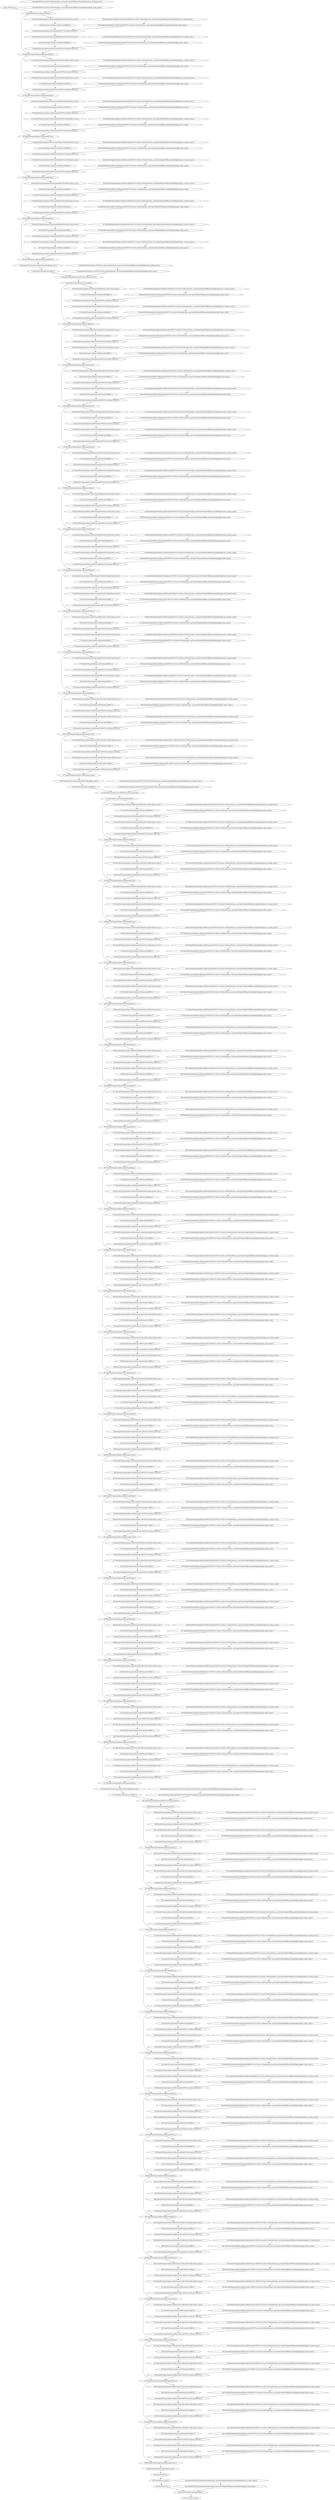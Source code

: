 strict digraph  {
"0 /nncf_model_input_0" [id=0, type=nncf_model_input];
"1 DenseNet/NNCFConv2d[conv1]/ModuleDict[pre_ops]/UpdateWeight[0]/RBSparsifyingWeight[op]/calc_rb_binary_mask_0" [id=1, type=calc_rb_binary_mask];
"2 DenseNet/NNCFConv2d[conv1]/ModuleDict[pre_ops]/UpdateWeight[0]/RBSparsifyingWeight[op]/apply_binary_mask_0" [id=2, type=apply_binary_mask];
"3 DenseNet/NNCFConv2d[conv1]/conv2d_0" [id=3, type=conv2d];
"4 DenseNet/Sequential[dense1]/Bottleneck[0]/BatchNorm2d[bn1]/batch_norm_0" [id=4, type=batch_norm];
"5 DenseNet/Sequential[dense1]/Bottleneck[0]/RELU_0" [id=5, type=RELU];
"6 DenseNet/Sequential[dense1]/Bottleneck[0]/NNCFConv2d[conv1]/ModuleDict[pre_ops]/UpdateWeight[0]/RBSparsifyingWeight[op]/calc_rb_binary_mask_0" [id=6, type=calc_rb_binary_mask];
"7 DenseNet/Sequential[dense1]/Bottleneck[0]/NNCFConv2d[conv1]/ModuleDict[pre_ops]/UpdateWeight[0]/RBSparsifyingWeight[op]/apply_binary_mask_0" [id=7, type=apply_binary_mask];
"8 DenseNet/Sequential[dense1]/Bottleneck[0]/NNCFConv2d[conv1]/conv2d_0" [id=8, type=conv2d];
"9 DenseNet/Sequential[dense1]/Bottleneck[0]/BatchNorm2d[bn2]/batch_norm_0" [id=9, type=batch_norm];
"10 DenseNet/Sequential[dense1]/Bottleneck[0]/RELU_1" [id=10, type=RELU];
"11 DenseNet/Sequential[dense1]/Bottleneck[0]/NNCFConv2d[conv2]/ModuleDict[pre_ops]/UpdateWeight[0]/RBSparsifyingWeight[op]/calc_rb_binary_mask_0" [id=11, type=calc_rb_binary_mask];
"12 DenseNet/Sequential[dense1]/Bottleneck[0]/NNCFConv2d[conv2]/ModuleDict[pre_ops]/UpdateWeight[0]/RBSparsifyingWeight[op]/apply_binary_mask_0" [id=12, type=apply_binary_mask];
"13 DenseNet/Sequential[dense1]/Bottleneck[0]/NNCFConv2d[conv2]/conv2d_0" [id=13, type=conv2d];
"14 DenseNet/Sequential[dense1]/Bottleneck[0]/cat_0" [id=14, type=cat];
"15 DenseNet/Sequential[dense1]/Bottleneck[1]/BatchNorm2d[bn1]/batch_norm_0" [id=15, type=batch_norm];
"16 DenseNet/Sequential[dense1]/Bottleneck[1]/RELU_0" [id=16, type=RELU];
"17 DenseNet/Sequential[dense1]/Bottleneck[1]/NNCFConv2d[conv1]/ModuleDict[pre_ops]/UpdateWeight[0]/RBSparsifyingWeight[op]/calc_rb_binary_mask_0" [id=17, type=calc_rb_binary_mask];
"18 DenseNet/Sequential[dense1]/Bottleneck[1]/NNCFConv2d[conv1]/ModuleDict[pre_ops]/UpdateWeight[0]/RBSparsifyingWeight[op]/apply_binary_mask_0" [id=18, type=apply_binary_mask];
"19 DenseNet/Sequential[dense1]/Bottleneck[1]/NNCFConv2d[conv1]/conv2d_0" [id=19, type=conv2d];
"20 DenseNet/Sequential[dense1]/Bottleneck[1]/BatchNorm2d[bn2]/batch_norm_0" [id=20, type=batch_norm];
"21 DenseNet/Sequential[dense1]/Bottleneck[1]/RELU_1" [id=21, type=RELU];
"22 DenseNet/Sequential[dense1]/Bottleneck[1]/NNCFConv2d[conv2]/ModuleDict[pre_ops]/UpdateWeight[0]/RBSparsifyingWeight[op]/calc_rb_binary_mask_0" [id=22, type=calc_rb_binary_mask];
"23 DenseNet/Sequential[dense1]/Bottleneck[1]/NNCFConv2d[conv2]/ModuleDict[pre_ops]/UpdateWeight[0]/RBSparsifyingWeight[op]/apply_binary_mask_0" [id=23, type=apply_binary_mask];
"24 DenseNet/Sequential[dense1]/Bottleneck[1]/NNCFConv2d[conv2]/conv2d_0" [id=24, type=conv2d];
"25 DenseNet/Sequential[dense1]/Bottleneck[1]/cat_0" [id=25, type=cat];
"26 DenseNet/Sequential[dense1]/Bottleneck[2]/BatchNorm2d[bn1]/batch_norm_0" [id=26, type=batch_norm];
"27 DenseNet/Sequential[dense1]/Bottleneck[2]/RELU_0" [id=27, type=RELU];
"28 DenseNet/Sequential[dense1]/Bottleneck[2]/NNCFConv2d[conv1]/ModuleDict[pre_ops]/UpdateWeight[0]/RBSparsifyingWeight[op]/calc_rb_binary_mask_0" [id=28, type=calc_rb_binary_mask];
"29 DenseNet/Sequential[dense1]/Bottleneck[2]/NNCFConv2d[conv1]/ModuleDict[pre_ops]/UpdateWeight[0]/RBSparsifyingWeight[op]/apply_binary_mask_0" [id=29, type=apply_binary_mask];
"30 DenseNet/Sequential[dense1]/Bottleneck[2]/NNCFConv2d[conv1]/conv2d_0" [id=30, type=conv2d];
"31 DenseNet/Sequential[dense1]/Bottleneck[2]/BatchNorm2d[bn2]/batch_norm_0" [id=31, type=batch_norm];
"32 DenseNet/Sequential[dense1]/Bottleneck[2]/RELU_1" [id=32, type=RELU];
"33 DenseNet/Sequential[dense1]/Bottleneck[2]/NNCFConv2d[conv2]/ModuleDict[pre_ops]/UpdateWeight[0]/RBSparsifyingWeight[op]/calc_rb_binary_mask_0" [id=33, type=calc_rb_binary_mask];
"34 DenseNet/Sequential[dense1]/Bottleneck[2]/NNCFConv2d[conv2]/ModuleDict[pre_ops]/UpdateWeight[0]/RBSparsifyingWeight[op]/apply_binary_mask_0" [id=34, type=apply_binary_mask];
"35 DenseNet/Sequential[dense1]/Bottleneck[2]/NNCFConv2d[conv2]/conv2d_0" [id=35, type=conv2d];
"36 DenseNet/Sequential[dense1]/Bottleneck[2]/cat_0" [id=36, type=cat];
"37 DenseNet/Sequential[dense1]/Bottleneck[3]/BatchNorm2d[bn1]/batch_norm_0" [id=37, type=batch_norm];
"38 DenseNet/Sequential[dense1]/Bottleneck[3]/RELU_0" [id=38, type=RELU];
"39 DenseNet/Sequential[dense1]/Bottleneck[3]/NNCFConv2d[conv1]/ModuleDict[pre_ops]/UpdateWeight[0]/RBSparsifyingWeight[op]/calc_rb_binary_mask_0" [id=39, type=calc_rb_binary_mask];
"40 DenseNet/Sequential[dense1]/Bottleneck[3]/NNCFConv2d[conv1]/ModuleDict[pre_ops]/UpdateWeight[0]/RBSparsifyingWeight[op]/apply_binary_mask_0" [id=40, type=apply_binary_mask];
"41 DenseNet/Sequential[dense1]/Bottleneck[3]/NNCFConv2d[conv1]/conv2d_0" [id=41, type=conv2d];
"42 DenseNet/Sequential[dense1]/Bottleneck[3]/BatchNorm2d[bn2]/batch_norm_0" [id=42, type=batch_norm];
"43 DenseNet/Sequential[dense1]/Bottleneck[3]/RELU_1" [id=43, type=RELU];
"44 DenseNet/Sequential[dense1]/Bottleneck[3]/NNCFConv2d[conv2]/ModuleDict[pre_ops]/UpdateWeight[0]/RBSparsifyingWeight[op]/calc_rb_binary_mask_0" [id=44, type=calc_rb_binary_mask];
"45 DenseNet/Sequential[dense1]/Bottleneck[3]/NNCFConv2d[conv2]/ModuleDict[pre_ops]/UpdateWeight[0]/RBSparsifyingWeight[op]/apply_binary_mask_0" [id=45, type=apply_binary_mask];
"46 DenseNet/Sequential[dense1]/Bottleneck[3]/NNCFConv2d[conv2]/conv2d_0" [id=46, type=conv2d];
"47 DenseNet/Sequential[dense1]/Bottleneck[3]/cat_0" [id=47, type=cat];
"48 DenseNet/Sequential[dense1]/Bottleneck[4]/BatchNorm2d[bn1]/batch_norm_0" [id=48, type=batch_norm];
"49 DenseNet/Sequential[dense1]/Bottleneck[4]/RELU_0" [id=49, type=RELU];
"50 DenseNet/Sequential[dense1]/Bottleneck[4]/NNCFConv2d[conv1]/ModuleDict[pre_ops]/UpdateWeight[0]/RBSparsifyingWeight[op]/calc_rb_binary_mask_0" [id=50, type=calc_rb_binary_mask];
"51 DenseNet/Sequential[dense1]/Bottleneck[4]/NNCFConv2d[conv1]/ModuleDict[pre_ops]/UpdateWeight[0]/RBSparsifyingWeight[op]/apply_binary_mask_0" [id=51, type=apply_binary_mask];
"52 DenseNet/Sequential[dense1]/Bottleneck[4]/NNCFConv2d[conv1]/conv2d_0" [id=52, type=conv2d];
"53 DenseNet/Sequential[dense1]/Bottleneck[4]/BatchNorm2d[bn2]/batch_norm_0" [id=53, type=batch_norm];
"54 DenseNet/Sequential[dense1]/Bottleneck[4]/RELU_1" [id=54, type=RELU];
"55 DenseNet/Sequential[dense1]/Bottleneck[4]/NNCFConv2d[conv2]/ModuleDict[pre_ops]/UpdateWeight[0]/RBSparsifyingWeight[op]/calc_rb_binary_mask_0" [id=55, type=calc_rb_binary_mask];
"56 DenseNet/Sequential[dense1]/Bottleneck[4]/NNCFConv2d[conv2]/ModuleDict[pre_ops]/UpdateWeight[0]/RBSparsifyingWeight[op]/apply_binary_mask_0" [id=56, type=apply_binary_mask];
"57 DenseNet/Sequential[dense1]/Bottleneck[4]/NNCFConv2d[conv2]/conv2d_0" [id=57, type=conv2d];
"58 DenseNet/Sequential[dense1]/Bottleneck[4]/cat_0" [id=58, type=cat];
"59 DenseNet/Sequential[dense1]/Bottleneck[5]/BatchNorm2d[bn1]/batch_norm_0" [id=59, type=batch_norm];
"60 DenseNet/Sequential[dense1]/Bottleneck[5]/RELU_0" [id=60, type=RELU];
"61 DenseNet/Sequential[dense1]/Bottleneck[5]/NNCFConv2d[conv1]/ModuleDict[pre_ops]/UpdateWeight[0]/RBSparsifyingWeight[op]/calc_rb_binary_mask_0" [id=61, type=calc_rb_binary_mask];
"62 DenseNet/Sequential[dense1]/Bottleneck[5]/NNCFConv2d[conv1]/ModuleDict[pre_ops]/UpdateWeight[0]/RBSparsifyingWeight[op]/apply_binary_mask_0" [id=62, type=apply_binary_mask];
"63 DenseNet/Sequential[dense1]/Bottleneck[5]/NNCFConv2d[conv1]/conv2d_0" [id=63, type=conv2d];
"64 DenseNet/Sequential[dense1]/Bottleneck[5]/BatchNorm2d[bn2]/batch_norm_0" [id=64, type=batch_norm];
"65 DenseNet/Sequential[dense1]/Bottleneck[5]/RELU_1" [id=65, type=RELU];
"66 DenseNet/Sequential[dense1]/Bottleneck[5]/NNCFConv2d[conv2]/ModuleDict[pre_ops]/UpdateWeight[0]/RBSparsifyingWeight[op]/calc_rb_binary_mask_0" [id=66, type=calc_rb_binary_mask];
"67 DenseNet/Sequential[dense1]/Bottleneck[5]/NNCFConv2d[conv2]/ModuleDict[pre_ops]/UpdateWeight[0]/RBSparsifyingWeight[op]/apply_binary_mask_0" [id=67, type=apply_binary_mask];
"68 DenseNet/Sequential[dense1]/Bottleneck[5]/NNCFConv2d[conv2]/conv2d_0" [id=68, type=conv2d];
"69 DenseNet/Sequential[dense1]/Bottleneck[5]/cat_0" [id=69, type=cat];
"70 DenseNet/Transition[trans1]/BatchNorm2d[bn]/batch_norm_0" [id=70, type=batch_norm];
"71 DenseNet/Transition[trans1]/RELU_0" [id=71, type=RELU];
"72 DenseNet/Transition[trans1]/NNCFConv2d[conv]/ModuleDict[pre_ops]/UpdateWeight[0]/RBSparsifyingWeight[op]/calc_rb_binary_mask_0" [id=72, type=calc_rb_binary_mask];
"73 DenseNet/Transition[trans1]/NNCFConv2d[conv]/ModuleDict[pre_ops]/UpdateWeight[0]/RBSparsifyingWeight[op]/apply_binary_mask_0" [id=73, type=apply_binary_mask];
"74 DenseNet/Transition[trans1]/NNCFConv2d[conv]/conv2d_0" [id=74, type=conv2d];
"75 DenseNet/Transition[trans1]/avg_pool2d_0" [id=75, type=avg_pool2d];
"76 DenseNet/Sequential[dense2]/Bottleneck[0]/BatchNorm2d[bn1]/batch_norm_0" [id=76, type=batch_norm];
"77 DenseNet/Sequential[dense2]/Bottleneck[0]/RELU_0" [id=77, type=RELU];
"78 DenseNet/Sequential[dense2]/Bottleneck[0]/NNCFConv2d[conv1]/ModuleDict[pre_ops]/UpdateWeight[0]/RBSparsifyingWeight[op]/calc_rb_binary_mask_0" [id=78, type=calc_rb_binary_mask];
"79 DenseNet/Sequential[dense2]/Bottleneck[0]/NNCFConv2d[conv1]/ModuleDict[pre_ops]/UpdateWeight[0]/RBSparsifyingWeight[op]/apply_binary_mask_0" [id=79, type=apply_binary_mask];
"80 DenseNet/Sequential[dense2]/Bottleneck[0]/NNCFConv2d[conv1]/conv2d_0" [id=80, type=conv2d];
"81 DenseNet/Sequential[dense2]/Bottleneck[0]/BatchNorm2d[bn2]/batch_norm_0" [id=81, type=batch_norm];
"82 DenseNet/Sequential[dense2]/Bottleneck[0]/RELU_1" [id=82, type=RELU];
"83 DenseNet/Sequential[dense2]/Bottleneck[0]/NNCFConv2d[conv2]/ModuleDict[pre_ops]/UpdateWeight[0]/RBSparsifyingWeight[op]/calc_rb_binary_mask_0" [id=83, type=calc_rb_binary_mask];
"84 DenseNet/Sequential[dense2]/Bottleneck[0]/NNCFConv2d[conv2]/ModuleDict[pre_ops]/UpdateWeight[0]/RBSparsifyingWeight[op]/apply_binary_mask_0" [id=84, type=apply_binary_mask];
"85 DenseNet/Sequential[dense2]/Bottleneck[0]/NNCFConv2d[conv2]/conv2d_0" [id=85, type=conv2d];
"86 DenseNet/Sequential[dense2]/Bottleneck[0]/cat_0" [id=86, type=cat];
"87 DenseNet/Sequential[dense2]/Bottleneck[1]/BatchNorm2d[bn1]/batch_norm_0" [id=87, type=batch_norm];
"88 DenseNet/Sequential[dense2]/Bottleneck[1]/RELU_0" [id=88, type=RELU];
"89 DenseNet/Sequential[dense2]/Bottleneck[1]/NNCFConv2d[conv1]/ModuleDict[pre_ops]/UpdateWeight[0]/RBSparsifyingWeight[op]/calc_rb_binary_mask_0" [id=89, type=calc_rb_binary_mask];
"90 DenseNet/Sequential[dense2]/Bottleneck[1]/NNCFConv2d[conv1]/ModuleDict[pre_ops]/UpdateWeight[0]/RBSparsifyingWeight[op]/apply_binary_mask_0" [id=90, type=apply_binary_mask];
"91 DenseNet/Sequential[dense2]/Bottleneck[1]/NNCFConv2d[conv1]/conv2d_0" [id=91, type=conv2d];
"92 DenseNet/Sequential[dense2]/Bottleneck[1]/BatchNorm2d[bn2]/batch_norm_0" [id=92, type=batch_norm];
"93 DenseNet/Sequential[dense2]/Bottleneck[1]/RELU_1" [id=93, type=RELU];
"94 DenseNet/Sequential[dense2]/Bottleneck[1]/NNCFConv2d[conv2]/ModuleDict[pre_ops]/UpdateWeight[0]/RBSparsifyingWeight[op]/calc_rb_binary_mask_0" [id=94, type=calc_rb_binary_mask];
"95 DenseNet/Sequential[dense2]/Bottleneck[1]/NNCFConv2d[conv2]/ModuleDict[pre_ops]/UpdateWeight[0]/RBSparsifyingWeight[op]/apply_binary_mask_0" [id=95, type=apply_binary_mask];
"96 DenseNet/Sequential[dense2]/Bottleneck[1]/NNCFConv2d[conv2]/conv2d_0" [id=96, type=conv2d];
"97 DenseNet/Sequential[dense2]/Bottleneck[1]/cat_0" [id=97, type=cat];
"98 DenseNet/Sequential[dense2]/Bottleneck[2]/BatchNorm2d[bn1]/batch_norm_0" [id=98, type=batch_norm];
"99 DenseNet/Sequential[dense2]/Bottleneck[2]/RELU_0" [id=99, type=RELU];
"100 DenseNet/Sequential[dense2]/Bottleneck[2]/NNCFConv2d[conv1]/ModuleDict[pre_ops]/UpdateWeight[0]/RBSparsifyingWeight[op]/calc_rb_binary_mask_0" [id=100, type=calc_rb_binary_mask];
"101 DenseNet/Sequential[dense2]/Bottleneck[2]/NNCFConv2d[conv1]/ModuleDict[pre_ops]/UpdateWeight[0]/RBSparsifyingWeight[op]/apply_binary_mask_0" [id=101, type=apply_binary_mask];
"102 DenseNet/Sequential[dense2]/Bottleneck[2]/NNCFConv2d[conv1]/conv2d_0" [id=102, type=conv2d];
"103 DenseNet/Sequential[dense2]/Bottleneck[2]/BatchNorm2d[bn2]/batch_norm_0" [id=103, type=batch_norm];
"104 DenseNet/Sequential[dense2]/Bottleneck[2]/RELU_1" [id=104, type=RELU];
"105 DenseNet/Sequential[dense2]/Bottleneck[2]/NNCFConv2d[conv2]/ModuleDict[pre_ops]/UpdateWeight[0]/RBSparsifyingWeight[op]/calc_rb_binary_mask_0" [id=105, type=calc_rb_binary_mask];
"106 DenseNet/Sequential[dense2]/Bottleneck[2]/NNCFConv2d[conv2]/ModuleDict[pre_ops]/UpdateWeight[0]/RBSparsifyingWeight[op]/apply_binary_mask_0" [id=106, type=apply_binary_mask];
"107 DenseNet/Sequential[dense2]/Bottleneck[2]/NNCFConv2d[conv2]/conv2d_0" [id=107, type=conv2d];
"108 DenseNet/Sequential[dense2]/Bottleneck[2]/cat_0" [id=108, type=cat];
"109 DenseNet/Sequential[dense2]/Bottleneck[3]/BatchNorm2d[bn1]/batch_norm_0" [id=109, type=batch_norm];
"110 DenseNet/Sequential[dense2]/Bottleneck[3]/RELU_0" [id=110, type=RELU];
"111 DenseNet/Sequential[dense2]/Bottleneck[3]/NNCFConv2d[conv1]/ModuleDict[pre_ops]/UpdateWeight[0]/RBSparsifyingWeight[op]/calc_rb_binary_mask_0" [id=111, type=calc_rb_binary_mask];
"112 DenseNet/Sequential[dense2]/Bottleneck[3]/NNCFConv2d[conv1]/ModuleDict[pre_ops]/UpdateWeight[0]/RBSparsifyingWeight[op]/apply_binary_mask_0" [id=112, type=apply_binary_mask];
"113 DenseNet/Sequential[dense2]/Bottleneck[3]/NNCFConv2d[conv1]/conv2d_0" [id=113, type=conv2d];
"114 DenseNet/Sequential[dense2]/Bottleneck[3]/BatchNorm2d[bn2]/batch_norm_0" [id=114, type=batch_norm];
"115 DenseNet/Sequential[dense2]/Bottleneck[3]/RELU_1" [id=115, type=RELU];
"116 DenseNet/Sequential[dense2]/Bottleneck[3]/NNCFConv2d[conv2]/ModuleDict[pre_ops]/UpdateWeight[0]/RBSparsifyingWeight[op]/calc_rb_binary_mask_0" [id=116, type=calc_rb_binary_mask];
"117 DenseNet/Sequential[dense2]/Bottleneck[3]/NNCFConv2d[conv2]/ModuleDict[pre_ops]/UpdateWeight[0]/RBSparsifyingWeight[op]/apply_binary_mask_0" [id=117, type=apply_binary_mask];
"118 DenseNet/Sequential[dense2]/Bottleneck[3]/NNCFConv2d[conv2]/conv2d_0" [id=118, type=conv2d];
"119 DenseNet/Sequential[dense2]/Bottleneck[3]/cat_0" [id=119, type=cat];
"120 DenseNet/Sequential[dense2]/Bottleneck[4]/BatchNorm2d[bn1]/batch_norm_0" [id=120, type=batch_norm];
"121 DenseNet/Sequential[dense2]/Bottleneck[4]/RELU_0" [id=121, type=RELU];
"122 DenseNet/Sequential[dense2]/Bottleneck[4]/NNCFConv2d[conv1]/ModuleDict[pre_ops]/UpdateWeight[0]/RBSparsifyingWeight[op]/calc_rb_binary_mask_0" [id=122, type=calc_rb_binary_mask];
"123 DenseNet/Sequential[dense2]/Bottleneck[4]/NNCFConv2d[conv1]/ModuleDict[pre_ops]/UpdateWeight[0]/RBSparsifyingWeight[op]/apply_binary_mask_0" [id=123, type=apply_binary_mask];
"124 DenseNet/Sequential[dense2]/Bottleneck[4]/NNCFConv2d[conv1]/conv2d_0" [id=124, type=conv2d];
"125 DenseNet/Sequential[dense2]/Bottleneck[4]/BatchNorm2d[bn2]/batch_norm_0" [id=125, type=batch_norm];
"126 DenseNet/Sequential[dense2]/Bottleneck[4]/RELU_1" [id=126, type=RELU];
"127 DenseNet/Sequential[dense2]/Bottleneck[4]/NNCFConv2d[conv2]/ModuleDict[pre_ops]/UpdateWeight[0]/RBSparsifyingWeight[op]/calc_rb_binary_mask_0" [id=127, type=calc_rb_binary_mask];
"128 DenseNet/Sequential[dense2]/Bottleneck[4]/NNCFConv2d[conv2]/ModuleDict[pre_ops]/UpdateWeight[0]/RBSparsifyingWeight[op]/apply_binary_mask_0" [id=128, type=apply_binary_mask];
"129 DenseNet/Sequential[dense2]/Bottleneck[4]/NNCFConv2d[conv2]/conv2d_0" [id=129, type=conv2d];
"130 DenseNet/Sequential[dense2]/Bottleneck[4]/cat_0" [id=130, type=cat];
"131 DenseNet/Sequential[dense2]/Bottleneck[5]/BatchNorm2d[bn1]/batch_norm_0" [id=131, type=batch_norm];
"132 DenseNet/Sequential[dense2]/Bottleneck[5]/RELU_0" [id=132, type=RELU];
"133 DenseNet/Sequential[dense2]/Bottleneck[5]/NNCFConv2d[conv1]/ModuleDict[pre_ops]/UpdateWeight[0]/RBSparsifyingWeight[op]/calc_rb_binary_mask_0" [id=133, type=calc_rb_binary_mask];
"134 DenseNet/Sequential[dense2]/Bottleneck[5]/NNCFConv2d[conv1]/ModuleDict[pre_ops]/UpdateWeight[0]/RBSparsifyingWeight[op]/apply_binary_mask_0" [id=134, type=apply_binary_mask];
"135 DenseNet/Sequential[dense2]/Bottleneck[5]/NNCFConv2d[conv1]/conv2d_0" [id=135, type=conv2d];
"136 DenseNet/Sequential[dense2]/Bottleneck[5]/BatchNorm2d[bn2]/batch_norm_0" [id=136, type=batch_norm];
"137 DenseNet/Sequential[dense2]/Bottleneck[5]/RELU_1" [id=137, type=RELU];
"138 DenseNet/Sequential[dense2]/Bottleneck[5]/NNCFConv2d[conv2]/ModuleDict[pre_ops]/UpdateWeight[0]/RBSparsifyingWeight[op]/calc_rb_binary_mask_0" [id=138, type=calc_rb_binary_mask];
"139 DenseNet/Sequential[dense2]/Bottleneck[5]/NNCFConv2d[conv2]/ModuleDict[pre_ops]/UpdateWeight[0]/RBSparsifyingWeight[op]/apply_binary_mask_0" [id=139, type=apply_binary_mask];
"140 DenseNet/Sequential[dense2]/Bottleneck[5]/NNCFConv2d[conv2]/conv2d_0" [id=140, type=conv2d];
"141 DenseNet/Sequential[dense2]/Bottleneck[5]/cat_0" [id=141, type=cat];
"142 DenseNet/Sequential[dense2]/Bottleneck[6]/BatchNorm2d[bn1]/batch_norm_0" [id=142, type=batch_norm];
"143 DenseNet/Sequential[dense2]/Bottleneck[6]/RELU_0" [id=143, type=RELU];
"144 DenseNet/Sequential[dense2]/Bottleneck[6]/NNCFConv2d[conv1]/ModuleDict[pre_ops]/UpdateWeight[0]/RBSparsifyingWeight[op]/calc_rb_binary_mask_0" [id=144, type=calc_rb_binary_mask];
"145 DenseNet/Sequential[dense2]/Bottleneck[6]/NNCFConv2d[conv1]/ModuleDict[pre_ops]/UpdateWeight[0]/RBSparsifyingWeight[op]/apply_binary_mask_0" [id=145, type=apply_binary_mask];
"146 DenseNet/Sequential[dense2]/Bottleneck[6]/NNCFConv2d[conv1]/conv2d_0" [id=146, type=conv2d];
"147 DenseNet/Sequential[dense2]/Bottleneck[6]/BatchNorm2d[bn2]/batch_norm_0" [id=147, type=batch_norm];
"148 DenseNet/Sequential[dense2]/Bottleneck[6]/RELU_1" [id=148, type=RELU];
"149 DenseNet/Sequential[dense2]/Bottleneck[6]/NNCFConv2d[conv2]/ModuleDict[pre_ops]/UpdateWeight[0]/RBSparsifyingWeight[op]/calc_rb_binary_mask_0" [id=149, type=calc_rb_binary_mask];
"150 DenseNet/Sequential[dense2]/Bottleneck[6]/NNCFConv2d[conv2]/ModuleDict[pre_ops]/UpdateWeight[0]/RBSparsifyingWeight[op]/apply_binary_mask_0" [id=150, type=apply_binary_mask];
"151 DenseNet/Sequential[dense2]/Bottleneck[6]/NNCFConv2d[conv2]/conv2d_0" [id=151, type=conv2d];
"152 DenseNet/Sequential[dense2]/Bottleneck[6]/cat_0" [id=152, type=cat];
"153 DenseNet/Sequential[dense2]/Bottleneck[7]/BatchNorm2d[bn1]/batch_norm_0" [id=153, type=batch_norm];
"154 DenseNet/Sequential[dense2]/Bottleneck[7]/RELU_0" [id=154, type=RELU];
"155 DenseNet/Sequential[dense2]/Bottleneck[7]/NNCFConv2d[conv1]/ModuleDict[pre_ops]/UpdateWeight[0]/RBSparsifyingWeight[op]/calc_rb_binary_mask_0" [id=155, type=calc_rb_binary_mask];
"156 DenseNet/Sequential[dense2]/Bottleneck[7]/NNCFConv2d[conv1]/ModuleDict[pre_ops]/UpdateWeight[0]/RBSparsifyingWeight[op]/apply_binary_mask_0" [id=156, type=apply_binary_mask];
"157 DenseNet/Sequential[dense2]/Bottleneck[7]/NNCFConv2d[conv1]/conv2d_0" [id=157, type=conv2d];
"158 DenseNet/Sequential[dense2]/Bottleneck[7]/BatchNorm2d[bn2]/batch_norm_0" [id=158, type=batch_norm];
"159 DenseNet/Sequential[dense2]/Bottleneck[7]/RELU_1" [id=159, type=RELU];
"160 DenseNet/Sequential[dense2]/Bottleneck[7]/NNCFConv2d[conv2]/ModuleDict[pre_ops]/UpdateWeight[0]/RBSparsifyingWeight[op]/calc_rb_binary_mask_0" [id=160, type=calc_rb_binary_mask];
"161 DenseNet/Sequential[dense2]/Bottleneck[7]/NNCFConv2d[conv2]/ModuleDict[pre_ops]/UpdateWeight[0]/RBSparsifyingWeight[op]/apply_binary_mask_0" [id=161, type=apply_binary_mask];
"162 DenseNet/Sequential[dense2]/Bottleneck[7]/NNCFConv2d[conv2]/conv2d_0" [id=162, type=conv2d];
"163 DenseNet/Sequential[dense2]/Bottleneck[7]/cat_0" [id=163, type=cat];
"164 DenseNet/Sequential[dense2]/Bottleneck[8]/BatchNorm2d[bn1]/batch_norm_0" [id=164, type=batch_norm];
"165 DenseNet/Sequential[dense2]/Bottleneck[8]/RELU_0" [id=165, type=RELU];
"166 DenseNet/Sequential[dense2]/Bottleneck[8]/NNCFConv2d[conv1]/ModuleDict[pre_ops]/UpdateWeight[0]/RBSparsifyingWeight[op]/calc_rb_binary_mask_0" [id=166, type=calc_rb_binary_mask];
"167 DenseNet/Sequential[dense2]/Bottleneck[8]/NNCFConv2d[conv1]/ModuleDict[pre_ops]/UpdateWeight[0]/RBSparsifyingWeight[op]/apply_binary_mask_0" [id=167, type=apply_binary_mask];
"168 DenseNet/Sequential[dense2]/Bottleneck[8]/NNCFConv2d[conv1]/conv2d_0" [id=168, type=conv2d];
"169 DenseNet/Sequential[dense2]/Bottleneck[8]/BatchNorm2d[bn2]/batch_norm_0" [id=169, type=batch_norm];
"170 DenseNet/Sequential[dense2]/Bottleneck[8]/RELU_1" [id=170, type=RELU];
"171 DenseNet/Sequential[dense2]/Bottleneck[8]/NNCFConv2d[conv2]/ModuleDict[pre_ops]/UpdateWeight[0]/RBSparsifyingWeight[op]/calc_rb_binary_mask_0" [id=171, type=calc_rb_binary_mask];
"172 DenseNet/Sequential[dense2]/Bottleneck[8]/NNCFConv2d[conv2]/ModuleDict[pre_ops]/UpdateWeight[0]/RBSparsifyingWeight[op]/apply_binary_mask_0" [id=172, type=apply_binary_mask];
"173 DenseNet/Sequential[dense2]/Bottleneck[8]/NNCFConv2d[conv2]/conv2d_0" [id=173, type=conv2d];
"174 DenseNet/Sequential[dense2]/Bottleneck[8]/cat_0" [id=174, type=cat];
"175 DenseNet/Sequential[dense2]/Bottleneck[9]/BatchNorm2d[bn1]/batch_norm_0" [id=175, type=batch_norm];
"176 DenseNet/Sequential[dense2]/Bottleneck[9]/RELU_0" [id=176, type=RELU];
"177 DenseNet/Sequential[dense2]/Bottleneck[9]/NNCFConv2d[conv1]/ModuleDict[pre_ops]/UpdateWeight[0]/RBSparsifyingWeight[op]/calc_rb_binary_mask_0" [id=177, type=calc_rb_binary_mask];
"178 DenseNet/Sequential[dense2]/Bottleneck[9]/NNCFConv2d[conv1]/ModuleDict[pre_ops]/UpdateWeight[0]/RBSparsifyingWeight[op]/apply_binary_mask_0" [id=178, type=apply_binary_mask];
"179 DenseNet/Sequential[dense2]/Bottleneck[9]/NNCFConv2d[conv1]/conv2d_0" [id=179, type=conv2d];
"180 DenseNet/Sequential[dense2]/Bottleneck[9]/BatchNorm2d[bn2]/batch_norm_0" [id=180, type=batch_norm];
"181 DenseNet/Sequential[dense2]/Bottleneck[9]/RELU_1" [id=181, type=RELU];
"182 DenseNet/Sequential[dense2]/Bottleneck[9]/NNCFConv2d[conv2]/ModuleDict[pre_ops]/UpdateWeight[0]/RBSparsifyingWeight[op]/calc_rb_binary_mask_0" [id=182, type=calc_rb_binary_mask];
"183 DenseNet/Sequential[dense2]/Bottleneck[9]/NNCFConv2d[conv2]/ModuleDict[pre_ops]/UpdateWeight[0]/RBSparsifyingWeight[op]/apply_binary_mask_0" [id=183, type=apply_binary_mask];
"184 DenseNet/Sequential[dense2]/Bottleneck[9]/NNCFConv2d[conv2]/conv2d_0" [id=184, type=conv2d];
"185 DenseNet/Sequential[dense2]/Bottleneck[9]/cat_0" [id=185, type=cat];
"186 DenseNet/Sequential[dense2]/Bottleneck[10]/BatchNorm2d[bn1]/batch_norm_0" [id=186, type=batch_norm];
"187 DenseNet/Sequential[dense2]/Bottleneck[10]/RELU_0" [id=187, type=RELU];
"188 DenseNet/Sequential[dense2]/Bottleneck[10]/NNCFConv2d[conv1]/ModuleDict[pre_ops]/UpdateWeight[0]/RBSparsifyingWeight[op]/calc_rb_binary_mask_0" [id=188, type=calc_rb_binary_mask];
"189 DenseNet/Sequential[dense2]/Bottleneck[10]/NNCFConv2d[conv1]/ModuleDict[pre_ops]/UpdateWeight[0]/RBSparsifyingWeight[op]/apply_binary_mask_0" [id=189, type=apply_binary_mask];
"190 DenseNet/Sequential[dense2]/Bottleneck[10]/NNCFConv2d[conv1]/conv2d_0" [id=190, type=conv2d];
"191 DenseNet/Sequential[dense2]/Bottleneck[10]/BatchNorm2d[bn2]/batch_norm_0" [id=191, type=batch_norm];
"192 DenseNet/Sequential[dense2]/Bottleneck[10]/RELU_1" [id=192, type=RELU];
"193 DenseNet/Sequential[dense2]/Bottleneck[10]/NNCFConv2d[conv2]/ModuleDict[pre_ops]/UpdateWeight[0]/RBSparsifyingWeight[op]/calc_rb_binary_mask_0" [id=193, type=calc_rb_binary_mask];
"194 DenseNet/Sequential[dense2]/Bottleneck[10]/NNCFConv2d[conv2]/ModuleDict[pre_ops]/UpdateWeight[0]/RBSparsifyingWeight[op]/apply_binary_mask_0" [id=194, type=apply_binary_mask];
"195 DenseNet/Sequential[dense2]/Bottleneck[10]/NNCFConv2d[conv2]/conv2d_0" [id=195, type=conv2d];
"196 DenseNet/Sequential[dense2]/Bottleneck[10]/cat_0" [id=196, type=cat];
"197 DenseNet/Sequential[dense2]/Bottleneck[11]/BatchNorm2d[bn1]/batch_norm_0" [id=197, type=batch_norm];
"198 DenseNet/Sequential[dense2]/Bottleneck[11]/RELU_0" [id=198, type=RELU];
"199 DenseNet/Sequential[dense2]/Bottleneck[11]/NNCFConv2d[conv1]/ModuleDict[pre_ops]/UpdateWeight[0]/RBSparsifyingWeight[op]/calc_rb_binary_mask_0" [id=199, type=calc_rb_binary_mask];
"200 DenseNet/Sequential[dense2]/Bottleneck[11]/NNCFConv2d[conv1]/ModuleDict[pre_ops]/UpdateWeight[0]/RBSparsifyingWeight[op]/apply_binary_mask_0" [id=200, type=apply_binary_mask];
"201 DenseNet/Sequential[dense2]/Bottleneck[11]/NNCFConv2d[conv1]/conv2d_0" [id=201, type=conv2d];
"202 DenseNet/Sequential[dense2]/Bottleneck[11]/BatchNorm2d[bn2]/batch_norm_0" [id=202, type=batch_norm];
"203 DenseNet/Sequential[dense2]/Bottleneck[11]/RELU_1" [id=203, type=RELU];
"204 DenseNet/Sequential[dense2]/Bottleneck[11]/NNCFConv2d[conv2]/ModuleDict[pre_ops]/UpdateWeight[0]/RBSparsifyingWeight[op]/calc_rb_binary_mask_0" [id=204, type=calc_rb_binary_mask];
"205 DenseNet/Sequential[dense2]/Bottleneck[11]/NNCFConv2d[conv2]/ModuleDict[pre_ops]/UpdateWeight[0]/RBSparsifyingWeight[op]/apply_binary_mask_0" [id=205, type=apply_binary_mask];
"206 DenseNet/Sequential[dense2]/Bottleneck[11]/NNCFConv2d[conv2]/conv2d_0" [id=206, type=conv2d];
"207 DenseNet/Sequential[dense2]/Bottleneck[11]/cat_0" [id=207, type=cat];
"208 DenseNet/Transition[trans2]/BatchNorm2d[bn]/batch_norm_0" [id=208, type=batch_norm];
"209 DenseNet/Transition[trans2]/RELU_0" [id=209, type=RELU];
"210 DenseNet/Transition[trans2]/NNCFConv2d[conv]/ModuleDict[pre_ops]/UpdateWeight[0]/RBSparsifyingWeight[op]/calc_rb_binary_mask_0" [id=210, type=calc_rb_binary_mask];
"211 DenseNet/Transition[trans2]/NNCFConv2d[conv]/ModuleDict[pre_ops]/UpdateWeight[0]/RBSparsifyingWeight[op]/apply_binary_mask_0" [id=211, type=apply_binary_mask];
"212 DenseNet/Transition[trans2]/NNCFConv2d[conv]/conv2d_0" [id=212, type=conv2d];
"213 DenseNet/Transition[trans2]/avg_pool2d_0" [id=213, type=avg_pool2d];
"214 DenseNet/Sequential[dense3]/Bottleneck[0]/BatchNorm2d[bn1]/batch_norm_0" [id=214, type=batch_norm];
"215 DenseNet/Sequential[dense3]/Bottleneck[0]/RELU_0" [id=215, type=RELU];
"216 DenseNet/Sequential[dense3]/Bottleneck[0]/NNCFConv2d[conv1]/ModuleDict[pre_ops]/UpdateWeight[0]/RBSparsifyingWeight[op]/calc_rb_binary_mask_0" [id=216, type=calc_rb_binary_mask];
"217 DenseNet/Sequential[dense3]/Bottleneck[0]/NNCFConv2d[conv1]/ModuleDict[pre_ops]/UpdateWeight[0]/RBSparsifyingWeight[op]/apply_binary_mask_0" [id=217, type=apply_binary_mask];
"218 DenseNet/Sequential[dense3]/Bottleneck[0]/NNCFConv2d[conv1]/conv2d_0" [id=218, type=conv2d];
"219 DenseNet/Sequential[dense3]/Bottleneck[0]/BatchNorm2d[bn2]/batch_norm_0" [id=219, type=batch_norm];
"220 DenseNet/Sequential[dense3]/Bottleneck[0]/RELU_1" [id=220, type=RELU];
"221 DenseNet/Sequential[dense3]/Bottleneck[0]/NNCFConv2d[conv2]/ModuleDict[pre_ops]/UpdateWeight[0]/RBSparsifyingWeight[op]/calc_rb_binary_mask_0" [id=221, type=calc_rb_binary_mask];
"222 DenseNet/Sequential[dense3]/Bottleneck[0]/NNCFConv2d[conv2]/ModuleDict[pre_ops]/UpdateWeight[0]/RBSparsifyingWeight[op]/apply_binary_mask_0" [id=222, type=apply_binary_mask];
"223 DenseNet/Sequential[dense3]/Bottleneck[0]/NNCFConv2d[conv2]/conv2d_0" [id=223, type=conv2d];
"224 DenseNet/Sequential[dense3]/Bottleneck[0]/cat_0" [id=224, type=cat];
"225 DenseNet/Sequential[dense3]/Bottleneck[1]/BatchNorm2d[bn1]/batch_norm_0" [id=225, type=batch_norm];
"226 DenseNet/Sequential[dense3]/Bottleneck[1]/RELU_0" [id=226, type=RELU];
"227 DenseNet/Sequential[dense3]/Bottleneck[1]/NNCFConv2d[conv1]/ModuleDict[pre_ops]/UpdateWeight[0]/RBSparsifyingWeight[op]/calc_rb_binary_mask_0" [id=227, type=calc_rb_binary_mask];
"228 DenseNet/Sequential[dense3]/Bottleneck[1]/NNCFConv2d[conv1]/ModuleDict[pre_ops]/UpdateWeight[0]/RBSparsifyingWeight[op]/apply_binary_mask_0" [id=228, type=apply_binary_mask];
"229 DenseNet/Sequential[dense3]/Bottleneck[1]/NNCFConv2d[conv1]/conv2d_0" [id=229, type=conv2d];
"230 DenseNet/Sequential[dense3]/Bottleneck[1]/BatchNorm2d[bn2]/batch_norm_0" [id=230, type=batch_norm];
"231 DenseNet/Sequential[dense3]/Bottleneck[1]/RELU_1" [id=231, type=RELU];
"232 DenseNet/Sequential[dense3]/Bottleneck[1]/NNCFConv2d[conv2]/ModuleDict[pre_ops]/UpdateWeight[0]/RBSparsifyingWeight[op]/calc_rb_binary_mask_0" [id=232, type=calc_rb_binary_mask];
"233 DenseNet/Sequential[dense3]/Bottleneck[1]/NNCFConv2d[conv2]/ModuleDict[pre_ops]/UpdateWeight[0]/RBSparsifyingWeight[op]/apply_binary_mask_0" [id=233, type=apply_binary_mask];
"234 DenseNet/Sequential[dense3]/Bottleneck[1]/NNCFConv2d[conv2]/conv2d_0" [id=234, type=conv2d];
"235 DenseNet/Sequential[dense3]/Bottleneck[1]/cat_0" [id=235, type=cat];
"236 DenseNet/Sequential[dense3]/Bottleneck[2]/BatchNorm2d[bn1]/batch_norm_0" [id=236, type=batch_norm];
"237 DenseNet/Sequential[dense3]/Bottleneck[2]/RELU_0" [id=237, type=RELU];
"238 DenseNet/Sequential[dense3]/Bottleneck[2]/NNCFConv2d[conv1]/ModuleDict[pre_ops]/UpdateWeight[0]/RBSparsifyingWeight[op]/calc_rb_binary_mask_0" [id=238, type=calc_rb_binary_mask];
"239 DenseNet/Sequential[dense3]/Bottleneck[2]/NNCFConv2d[conv1]/ModuleDict[pre_ops]/UpdateWeight[0]/RBSparsifyingWeight[op]/apply_binary_mask_0" [id=239, type=apply_binary_mask];
"240 DenseNet/Sequential[dense3]/Bottleneck[2]/NNCFConv2d[conv1]/conv2d_0" [id=240, type=conv2d];
"241 DenseNet/Sequential[dense3]/Bottleneck[2]/BatchNorm2d[bn2]/batch_norm_0" [id=241, type=batch_norm];
"242 DenseNet/Sequential[dense3]/Bottleneck[2]/RELU_1" [id=242, type=RELU];
"243 DenseNet/Sequential[dense3]/Bottleneck[2]/NNCFConv2d[conv2]/ModuleDict[pre_ops]/UpdateWeight[0]/RBSparsifyingWeight[op]/calc_rb_binary_mask_0" [id=243, type=calc_rb_binary_mask];
"244 DenseNet/Sequential[dense3]/Bottleneck[2]/NNCFConv2d[conv2]/ModuleDict[pre_ops]/UpdateWeight[0]/RBSparsifyingWeight[op]/apply_binary_mask_0" [id=244, type=apply_binary_mask];
"245 DenseNet/Sequential[dense3]/Bottleneck[2]/NNCFConv2d[conv2]/conv2d_0" [id=245, type=conv2d];
"246 DenseNet/Sequential[dense3]/Bottleneck[2]/cat_0" [id=246, type=cat];
"247 DenseNet/Sequential[dense3]/Bottleneck[3]/BatchNorm2d[bn1]/batch_norm_0" [id=247, type=batch_norm];
"248 DenseNet/Sequential[dense3]/Bottleneck[3]/RELU_0" [id=248, type=RELU];
"249 DenseNet/Sequential[dense3]/Bottleneck[3]/NNCFConv2d[conv1]/ModuleDict[pre_ops]/UpdateWeight[0]/RBSparsifyingWeight[op]/calc_rb_binary_mask_0" [id=249, type=calc_rb_binary_mask];
"250 DenseNet/Sequential[dense3]/Bottleneck[3]/NNCFConv2d[conv1]/ModuleDict[pre_ops]/UpdateWeight[0]/RBSparsifyingWeight[op]/apply_binary_mask_0" [id=250, type=apply_binary_mask];
"251 DenseNet/Sequential[dense3]/Bottleneck[3]/NNCFConv2d[conv1]/conv2d_0" [id=251, type=conv2d];
"252 DenseNet/Sequential[dense3]/Bottleneck[3]/BatchNorm2d[bn2]/batch_norm_0" [id=252, type=batch_norm];
"253 DenseNet/Sequential[dense3]/Bottleneck[3]/RELU_1" [id=253, type=RELU];
"254 DenseNet/Sequential[dense3]/Bottleneck[3]/NNCFConv2d[conv2]/ModuleDict[pre_ops]/UpdateWeight[0]/RBSparsifyingWeight[op]/calc_rb_binary_mask_0" [id=254, type=calc_rb_binary_mask];
"255 DenseNet/Sequential[dense3]/Bottleneck[3]/NNCFConv2d[conv2]/ModuleDict[pre_ops]/UpdateWeight[0]/RBSparsifyingWeight[op]/apply_binary_mask_0" [id=255, type=apply_binary_mask];
"256 DenseNet/Sequential[dense3]/Bottleneck[3]/NNCFConv2d[conv2]/conv2d_0" [id=256, type=conv2d];
"257 DenseNet/Sequential[dense3]/Bottleneck[3]/cat_0" [id=257, type=cat];
"258 DenseNet/Sequential[dense3]/Bottleneck[4]/BatchNorm2d[bn1]/batch_norm_0" [id=258, type=batch_norm];
"259 DenseNet/Sequential[dense3]/Bottleneck[4]/RELU_0" [id=259, type=RELU];
"260 DenseNet/Sequential[dense3]/Bottleneck[4]/NNCFConv2d[conv1]/ModuleDict[pre_ops]/UpdateWeight[0]/RBSparsifyingWeight[op]/calc_rb_binary_mask_0" [id=260, type=calc_rb_binary_mask];
"261 DenseNet/Sequential[dense3]/Bottleneck[4]/NNCFConv2d[conv1]/ModuleDict[pre_ops]/UpdateWeight[0]/RBSparsifyingWeight[op]/apply_binary_mask_0" [id=261, type=apply_binary_mask];
"262 DenseNet/Sequential[dense3]/Bottleneck[4]/NNCFConv2d[conv1]/conv2d_0" [id=262, type=conv2d];
"263 DenseNet/Sequential[dense3]/Bottleneck[4]/BatchNorm2d[bn2]/batch_norm_0" [id=263, type=batch_norm];
"264 DenseNet/Sequential[dense3]/Bottleneck[4]/RELU_1" [id=264, type=RELU];
"265 DenseNet/Sequential[dense3]/Bottleneck[4]/NNCFConv2d[conv2]/ModuleDict[pre_ops]/UpdateWeight[0]/RBSparsifyingWeight[op]/calc_rb_binary_mask_0" [id=265, type=calc_rb_binary_mask];
"266 DenseNet/Sequential[dense3]/Bottleneck[4]/NNCFConv2d[conv2]/ModuleDict[pre_ops]/UpdateWeight[0]/RBSparsifyingWeight[op]/apply_binary_mask_0" [id=266, type=apply_binary_mask];
"267 DenseNet/Sequential[dense3]/Bottleneck[4]/NNCFConv2d[conv2]/conv2d_0" [id=267, type=conv2d];
"268 DenseNet/Sequential[dense3]/Bottleneck[4]/cat_0" [id=268, type=cat];
"269 DenseNet/Sequential[dense3]/Bottleneck[5]/BatchNorm2d[bn1]/batch_norm_0" [id=269, type=batch_norm];
"270 DenseNet/Sequential[dense3]/Bottleneck[5]/RELU_0" [id=270, type=RELU];
"271 DenseNet/Sequential[dense3]/Bottleneck[5]/NNCFConv2d[conv1]/ModuleDict[pre_ops]/UpdateWeight[0]/RBSparsifyingWeight[op]/calc_rb_binary_mask_0" [id=271, type=calc_rb_binary_mask];
"272 DenseNet/Sequential[dense3]/Bottleneck[5]/NNCFConv2d[conv1]/ModuleDict[pre_ops]/UpdateWeight[0]/RBSparsifyingWeight[op]/apply_binary_mask_0" [id=272, type=apply_binary_mask];
"273 DenseNet/Sequential[dense3]/Bottleneck[5]/NNCFConv2d[conv1]/conv2d_0" [id=273, type=conv2d];
"274 DenseNet/Sequential[dense3]/Bottleneck[5]/BatchNorm2d[bn2]/batch_norm_0" [id=274, type=batch_norm];
"275 DenseNet/Sequential[dense3]/Bottleneck[5]/RELU_1" [id=275, type=RELU];
"276 DenseNet/Sequential[dense3]/Bottleneck[5]/NNCFConv2d[conv2]/ModuleDict[pre_ops]/UpdateWeight[0]/RBSparsifyingWeight[op]/calc_rb_binary_mask_0" [id=276, type=calc_rb_binary_mask];
"277 DenseNet/Sequential[dense3]/Bottleneck[5]/NNCFConv2d[conv2]/ModuleDict[pre_ops]/UpdateWeight[0]/RBSparsifyingWeight[op]/apply_binary_mask_0" [id=277, type=apply_binary_mask];
"278 DenseNet/Sequential[dense3]/Bottleneck[5]/NNCFConv2d[conv2]/conv2d_0" [id=278, type=conv2d];
"279 DenseNet/Sequential[dense3]/Bottleneck[5]/cat_0" [id=279, type=cat];
"280 DenseNet/Sequential[dense3]/Bottleneck[6]/BatchNorm2d[bn1]/batch_norm_0" [id=280, type=batch_norm];
"281 DenseNet/Sequential[dense3]/Bottleneck[6]/RELU_0" [id=281, type=RELU];
"282 DenseNet/Sequential[dense3]/Bottleneck[6]/NNCFConv2d[conv1]/ModuleDict[pre_ops]/UpdateWeight[0]/RBSparsifyingWeight[op]/calc_rb_binary_mask_0" [id=282, type=calc_rb_binary_mask];
"283 DenseNet/Sequential[dense3]/Bottleneck[6]/NNCFConv2d[conv1]/ModuleDict[pre_ops]/UpdateWeight[0]/RBSparsifyingWeight[op]/apply_binary_mask_0" [id=283, type=apply_binary_mask];
"284 DenseNet/Sequential[dense3]/Bottleneck[6]/NNCFConv2d[conv1]/conv2d_0" [id=284, type=conv2d];
"285 DenseNet/Sequential[dense3]/Bottleneck[6]/BatchNorm2d[bn2]/batch_norm_0" [id=285, type=batch_norm];
"286 DenseNet/Sequential[dense3]/Bottleneck[6]/RELU_1" [id=286, type=RELU];
"287 DenseNet/Sequential[dense3]/Bottleneck[6]/NNCFConv2d[conv2]/ModuleDict[pre_ops]/UpdateWeight[0]/RBSparsifyingWeight[op]/calc_rb_binary_mask_0" [id=287, type=calc_rb_binary_mask];
"288 DenseNet/Sequential[dense3]/Bottleneck[6]/NNCFConv2d[conv2]/ModuleDict[pre_ops]/UpdateWeight[0]/RBSparsifyingWeight[op]/apply_binary_mask_0" [id=288, type=apply_binary_mask];
"289 DenseNet/Sequential[dense3]/Bottleneck[6]/NNCFConv2d[conv2]/conv2d_0" [id=289, type=conv2d];
"290 DenseNet/Sequential[dense3]/Bottleneck[6]/cat_0" [id=290, type=cat];
"291 DenseNet/Sequential[dense3]/Bottleneck[7]/BatchNorm2d[bn1]/batch_norm_0" [id=291, type=batch_norm];
"292 DenseNet/Sequential[dense3]/Bottleneck[7]/RELU_0" [id=292, type=RELU];
"293 DenseNet/Sequential[dense3]/Bottleneck[7]/NNCFConv2d[conv1]/ModuleDict[pre_ops]/UpdateWeight[0]/RBSparsifyingWeight[op]/calc_rb_binary_mask_0" [id=293, type=calc_rb_binary_mask];
"294 DenseNet/Sequential[dense3]/Bottleneck[7]/NNCFConv2d[conv1]/ModuleDict[pre_ops]/UpdateWeight[0]/RBSparsifyingWeight[op]/apply_binary_mask_0" [id=294, type=apply_binary_mask];
"295 DenseNet/Sequential[dense3]/Bottleneck[7]/NNCFConv2d[conv1]/conv2d_0" [id=295, type=conv2d];
"296 DenseNet/Sequential[dense3]/Bottleneck[7]/BatchNorm2d[bn2]/batch_norm_0" [id=296, type=batch_norm];
"297 DenseNet/Sequential[dense3]/Bottleneck[7]/RELU_1" [id=297, type=RELU];
"298 DenseNet/Sequential[dense3]/Bottleneck[7]/NNCFConv2d[conv2]/ModuleDict[pre_ops]/UpdateWeight[0]/RBSparsifyingWeight[op]/calc_rb_binary_mask_0" [id=298, type=calc_rb_binary_mask];
"299 DenseNet/Sequential[dense3]/Bottleneck[7]/NNCFConv2d[conv2]/ModuleDict[pre_ops]/UpdateWeight[0]/RBSparsifyingWeight[op]/apply_binary_mask_0" [id=299, type=apply_binary_mask];
"300 DenseNet/Sequential[dense3]/Bottleneck[7]/NNCFConv2d[conv2]/conv2d_0" [id=300, type=conv2d];
"301 DenseNet/Sequential[dense3]/Bottleneck[7]/cat_0" [id=301, type=cat];
"302 DenseNet/Sequential[dense3]/Bottleneck[8]/BatchNorm2d[bn1]/batch_norm_0" [id=302, type=batch_norm];
"303 DenseNet/Sequential[dense3]/Bottleneck[8]/RELU_0" [id=303, type=RELU];
"304 DenseNet/Sequential[dense3]/Bottleneck[8]/NNCFConv2d[conv1]/ModuleDict[pre_ops]/UpdateWeight[0]/RBSparsifyingWeight[op]/calc_rb_binary_mask_0" [id=304, type=calc_rb_binary_mask];
"305 DenseNet/Sequential[dense3]/Bottleneck[8]/NNCFConv2d[conv1]/ModuleDict[pre_ops]/UpdateWeight[0]/RBSparsifyingWeight[op]/apply_binary_mask_0" [id=305, type=apply_binary_mask];
"306 DenseNet/Sequential[dense3]/Bottleneck[8]/NNCFConv2d[conv1]/conv2d_0" [id=306, type=conv2d];
"307 DenseNet/Sequential[dense3]/Bottleneck[8]/BatchNorm2d[bn2]/batch_norm_0" [id=307, type=batch_norm];
"308 DenseNet/Sequential[dense3]/Bottleneck[8]/RELU_1" [id=308, type=RELU];
"309 DenseNet/Sequential[dense3]/Bottleneck[8]/NNCFConv2d[conv2]/ModuleDict[pre_ops]/UpdateWeight[0]/RBSparsifyingWeight[op]/calc_rb_binary_mask_0" [id=309, type=calc_rb_binary_mask];
"310 DenseNet/Sequential[dense3]/Bottleneck[8]/NNCFConv2d[conv2]/ModuleDict[pre_ops]/UpdateWeight[0]/RBSparsifyingWeight[op]/apply_binary_mask_0" [id=310, type=apply_binary_mask];
"311 DenseNet/Sequential[dense3]/Bottleneck[8]/NNCFConv2d[conv2]/conv2d_0" [id=311, type=conv2d];
"312 DenseNet/Sequential[dense3]/Bottleneck[8]/cat_0" [id=312, type=cat];
"313 DenseNet/Sequential[dense3]/Bottleneck[9]/BatchNorm2d[bn1]/batch_norm_0" [id=313, type=batch_norm];
"314 DenseNet/Sequential[dense3]/Bottleneck[9]/RELU_0" [id=314, type=RELU];
"315 DenseNet/Sequential[dense3]/Bottleneck[9]/NNCFConv2d[conv1]/ModuleDict[pre_ops]/UpdateWeight[0]/RBSparsifyingWeight[op]/calc_rb_binary_mask_0" [id=315, type=calc_rb_binary_mask];
"316 DenseNet/Sequential[dense3]/Bottleneck[9]/NNCFConv2d[conv1]/ModuleDict[pre_ops]/UpdateWeight[0]/RBSparsifyingWeight[op]/apply_binary_mask_0" [id=316, type=apply_binary_mask];
"317 DenseNet/Sequential[dense3]/Bottleneck[9]/NNCFConv2d[conv1]/conv2d_0" [id=317, type=conv2d];
"318 DenseNet/Sequential[dense3]/Bottleneck[9]/BatchNorm2d[bn2]/batch_norm_0" [id=318, type=batch_norm];
"319 DenseNet/Sequential[dense3]/Bottleneck[9]/RELU_1" [id=319, type=RELU];
"320 DenseNet/Sequential[dense3]/Bottleneck[9]/NNCFConv2d[conv2]/ModuleDict[pre_ops]/UpdateWeight[0]/RBSparsifyingWeight[op]/calc_rb_binary_mask_0" [id=320, type=calc_rb_binary_mask];
"321 DenseNet/Sequential[dense3]/Bottleneck[9]/NNCFConv2d[conv2]/ModuleDict[pre_ops]/UpdateWeight[0]/RBSparsifyingWeight[op]/apply_binary_mask_0" [id=321, type=apply_binary_mask];
"322 DenseNet/Sequential[dense3]/Bottleneck[9]/NNCFConv2d[conv2]/conv2d_0" [id=322, type=conv2d];
"323 DenseNet/Sequential[dense3]/Bottleneck[9]/cat_0" [id=323, type=cat];
"324 DenseNet/Sequential[dense3]/Bottleneck[10]/BatchNorm2d[bn1]/batch_norm_0" [id=324, type=batch_norm];
"325 DenseNet/Sequential[dense3]/Bottleneck[10]/RELU_0" [id=325, type=RELU];
"326 DenseNet/Sequential[dense3]/Bottleneck[10]/NNCFConv2d[conv1]/ModuleDict[pre_ops]/UpdateWeight[0]/RBSparsifyingWeight[op]/calc_rb_binary_mask_0" [id=326, type=calc_rb_binary_mask];
"327 DenseNet/Sequential[dense3]/Bottleneck[10]/NNCFConv2d[conv1]/ModuleDict[pre_ops]/UpdateWeight[0]/RBSparsifyingWeight[op]/apply_binary_mask_0" [id=327, type=apply_binary_mask];
"328 DenseNet/Sequential[dense3]/Bottleneck[10]/NNCFConv2d[conv1]/conv2d_0" [id=328, type=conv2d];
"329 DenseNet/Sequential[dense3]/Bottleneck[10]/BatchNorm2d[bn2]/batch_norm_0" [id=329, type=batch_norm];
"330 DenseNet/Sequential[dense3]/Bottleneck[10]/RELU_1" [id=330, type=RELU];
"331 DenseNet/Sequential[dense3]/Bottleneck[10]/NNCFConv2d[conv2]/ModuleDict[pre_ops]/UpdateWeight[0]/RBSparsifyingWeight[op]/calc_rb_binary_mask_0" [id=331, type=calc_rb_binary_mask];
"332 DenseNet/Sequential[dense3]/Bottleneck[10]/NNCFConv2d[conv2]/ModuleDict[pre_ops]/UpdateWeight[0]/RBSparsifyingWeight[op]/apply_binary_mask_0" [id=332, type=apply_binary_mask];
"333 DenseNet/Sequential[dense3]/Bottleneck[10]/NNCFConv2d[conv2]/conv2d_0" [id=333, type=conv2d];
"334 DenseNet/Sequential[dense3]/Bottleneck[10]/cat_0" [id=334, type=cat];
"335 DenseNet/Sequential[dense3]/Bottleneck[11]/BatchNorm2d[bn1]/batch_norm_0" [id=335, type=batch_norm];
"336 DenseNet/Sequential[dense3]/Bottleneck[11]/RELU_0" [id=336, type=RELU];
"337 DenseNet/Sequential[dense3]/Bottleneck[11]/NNCFConv2d[conv1]/ModuleDict[pre_ops]/UpdateWeight[0]/RBSparsifyingWeight[op]/calc_rb_binary_mask_0" [id=337, type=calc_rb_binary_mask];
"338 DenseNet/Sequential[dense3]/Bottleneck[11]/NNCFConv2d[conv1]/ModuleDict[pre_ops]/UpdateWeight[0]/RBSparsifyingWeight[op]/apply_binary_mask_0" [id=338, type=apply_binary_mask];
"339 DenseNet/Sequential[dense3]/Bottleneck[11]/NNCFConv2d[conv1]/conv2d_0" [id=339, type=conv2d];
"340 DenseNet/Sequential[dense3]/Bottleneck[11]/BatchNorm2d[bn2]/batch_norm_0" [id=340, type=batch_norm];
"341 DenseNet/Sequential[dense3]/Bottleneck[11]/RELU_1" [id=341, type=RELU];
"342 DenseNet/Sequential[dense3]/Bottleneck[11]/NNCFConv2d[conv2]/ModuleDict[pre_ops]/UpdateWeight[0]/RBSparsifyingWeight[op]/calc_rb_binary_mask_0" [id=342, type=calc_rb_binary_mask];
"343 DenseNet/Sequential[dense3]/Bottleneck[11]/NNCFConv2d[conv2]/ModuleDict[pre_ops]/UpdateWeight[0]/RBSparsifyingWeight[op]/apply_binary_mask_0" [id=343, type=apply_binary_mask];
"344 DenseNet/Sequential[dense3]/Bottleneck[11]/NNCFConv2d[conv2]/conv2d_0" [id=344, type=conv2d];
"345 DenseNet/Sequential[dense3]/Bottleneck[11]/cat_0" [id=345, type=cat];
"346 DenseNet/Sequential[dense3]/Bottleneck[12]/BatchNorm2d[bn1]/batch_norm_0" [id=346, type=batch_norm];
"347 DenseNet/Sequential[dense3]/Bottleneck[12]/RELU_0" [id=347, type=RELU];
"348 DenseNet/Sequential[dense3]/Bottleneck[12]/NNCFConv2d[conv1]/ModuleDict[pre_ops]/UpdateWeight[0]/RBSparsifyingWeight[op]/calc_rb_binary_mask_0" [id=348, type=calc_rb_binary_mask];
"349 DenseNet/Sequential[dense3]/Bottleneck[12]/NNCFConv2d[conv1]/ModuleDict[pre_ops]/UpdateWeight[0]/RBSparsifyingWeight[op]/apply_binary_mask_0" [id=349, type=apply_binary_mask];
"350 DenseNet/Sequential[dense3]/Bottleneck[12]/NNCFConv2d[conv1]/conv2d_0" [id=350, type=conv2d];
"351 DenseNet/Sequential[dense3]/Bottleneck[12]/BatchNorm2d[bn2]/batch_norm_0" [id=351, type=batch_norm];
"352 DenseNet/Sequential[dense3]/Bottleneck[12]/RELU_1" [id=352, type=RELU];
"353 DenseNet/Sequential[dense3]/Bottleneck[12]/NNCFConv2d[conv2]/ModuleDict[pre_ops]/UpdateWeight[0]/RBSparsifyingWeight[op]/calc_rb_binary_mask_0" [id=353, type=calc_rb_binary_mask];
"354 DenseNet/Sequential[dense3]/Bottleneck[12]/NNCFConv2d[conv2]/ModuleDict[pre_ops]/UpdateWeight[0]/RBSparsifyingWeight[op]/apply_binary_mask_0" [id=354, type=apply_binary_mask];
"355 DenseNet/Sequential[dense3]/Bottleneck[12]/NNCFConv2d[conv2]/conv2d_0" [id=355, type=conv2d];
"356 DenseNet/Sequential[dense3]/Bottleneck[12]/cat_0" [id=356, type=cat];
"357 DenseNet/Sequential[dense3]/Bottleneck[13]/BatchNorm2d[bn1]/batch_norm_0" [id=357, type=batch_norm];
"358 DenseNet/Sequential[dense3]/Bottleneck[13]/RELU_0" [id=358, type=RELU];
"359 DenseNet/Sequential[dense3]/Bottleneck[13]/NNCFConv2d[conv1]/ModuleDict[pre_ops]/UpdateWeight[0]/RBSparsifyingWeight[op]/calc_rb_binary_mask_0" [id=359, type=calc_rb_binary_mask];
"360 DenseNet/Sequential[dense3]/Bottleneck[13]/NNCFConv2d[conv1]/ModuleDict[pre_ops]/UpdateWeight[0]/RBSparsifyingWeight[op]/apply_binary_mask_0" [id=360, type=apply_binary_mask];
"361 DenseNet/Sequential[dense3]/Bottleneck[13]/NNCFConv2d[conv1]/conv2d_0" [id=361, type=conv2d];
"362 DenseNet/Sequential[dense3]/Bottleneck[13]/BatchNorm2d[bn2]/batch_norm_0" [id=362, type=batch_norm];
"363 DenseNet/Sequential[dense3]/Bottleneck[13]/RELU_1" [id=363, type=RELU];
"364 DenseNet/Sequential[dense3]/Bottleneck[13]/NNCFConv2d[conv2]/ModuleDict[pre_ops]/UpdateWeight[0]/RBSparsifyingWeight[op]/calc_rb_binary_mask_0" [id=364, type=calc_rb_binary_mask];
"365 DenseNet/Sequential[dense3]/Bottleneck[13]/NNCFConv2d[conv2]/ModuleDict[pre_ops]/UpdateWeight[0]/RBSparsifyingWeight[op]/apply_binary_mask_0" [id=365, type=apply_binary_mask];
"366 DenseNet/Sequential[dense3]/Bottleneck[13]/NNCFConv2d[conv2]/conv2d_0" [id=366, type=conv2d];
"367 DenseNet/Sequential[dense3]/Bottleneck[13]/cat_0" [id=367, type=cat];
"368 DenseNet/Sequential[dense3]/Bottleneck[14]/BatchNorm2d[bn1]/batch_norm_0" [id=368, type=batch_norm];
"369 DenseNet/Sequential[dense3]/Bottleneck[14]/RELU_0" [id=369, type=RELU];
"370 DenseNet/Sequential[dense3]/Bottleneck[14]/NNCFConv2d[conv1]/ModuleDict[pre_ops]/UpdateWeight[0]/RBSparsifyingWeight[op]/calc_rb_binary_mask_0" [id=370, type=calc_rb_binary_mask];
"371 DenseNet/Sequential[dense3]/Bottleneck[14]/NNCFConv2d[conv1]/ModuleDict[pre_ops]/UpdateWeight[0]/RBSparsifyingWeight[op]/apply_binary_mask_0" [id=371, type=apply_binary_mask];
"372 DenseNet/Sequential[dense3]/Bottleneck[14]/NNCFConv2d[conv1]/conv2d_0" [id=372, type=conv2d];
"373 DenseNet/Sequential[dense3]/Bottleneck[14]/BatchNorm2d[bn2]/batch_norm_0" [id=373, type=batch_norm];
"374 DenseNet/Sequential[dense3]/Bottleneck[14]/RELU_1" [id=374, type=RELU];
"375 DenseNet/Sequential[dense3]/Bottleneck[14]/NNCFConv2d[conv2]/ModuleDict[pre_ops]/UpdateWeight[0]/RBSparsifyingWeight[op]/calc_rb_binary_mask_0" [id=375, type=calc_rb_binary_mask];
"376 DenseNet/Sequential[dense3]/Bottleneck[14]/NNCFConv2d[conv2]/ModuleDict[pre_ops]/UpdateWeight[0]/RBSparsifyingWeight[op]/apply_binary_mask_0" [id=376, type=apply_binary_mask];
"377 DenseNet/Sequential[dense3]/Bottleneck[14]/NNCFConv2d[conv2]/conv2d_0" [id=377, type=conv2d];
"378 DenseNet/Sequential[dense3]/Bottleneck[14]/cat_0" [id=378, type=cat];
"379 DenseNet/Sequential[dense3]/Bottleneck[15]/BatchNorm2d[bn1]/batch_norm_0" [id=379, type=batch_norm];
"380 DenseNet/Sequential[dense3]/Bottleneck[15]/RELU_0" [id=380, type=RELU];
"381 DenseNet/Sequential[dense3]/Bottleneck[15]/NNCFConv2d[conv1]/ModuleDict[pre_ops]/UpdateWeight[0]/RBSparsifyingWeight[op]/calc_rb_binary_mask_0" [id=381, type=calc_rb_binary_mask];
"382 DenseNet/Sequential[dense3]/Bottleneck[15]/NNCFConv2d[conv1]/ModuleDict[pre_ops]/UpdateWeight[0]/RBSparsifyingWeight[op]/apply_binary_mask_0" [id=382, type=apply_binary_mask];
"383 DenseNet/Sequential[dense3]/Bottleneck[15]/NNCFConv2d[conv1]/conv2d_0" [id=383, type=conv2d];
"384 DenseNet/Sequential[dense3]/Bottleneck[15]/BatchNorm2d[bn2]/batch_norm_0" [id=384, type=batch_norm];
"385 DenseNet/Sequential[dense3]/Bottleneck[15]/RELU_1" [id=385, type=RELU];
"386 DenseNet/Sequential[dense3]/Bottleneck[15]/NNCFConv2d[conv2]/ModuleDict[pre_ops]/UpdateWeight[0]/RBSparsifyingWeight[op]/calc_rb_binary_mask_0" [id=386, type=calc_rb_binary_mask];
"387 DenseNet/Sequential[dense3]/Bottleneck[15]/NNCFConv2d[conv2]/ModuleDict[pre_ops]/UpdateWeight[0]/RBSparsifyingWeight[op]/apply_binary_mask_0" [id=387, type=apply_binary_mask];
"388 DenseNet/Sequential[dense3]/Bottleneck[15]/NNCFConv2d[conv2]/conv2d_0" [id=388, type=conv2d];
"389 DenseNet/Sequential[dense3]/Bottleneck[15]/cat_0" [id=389, type=cat];
"390 DenseNet/Sequential[dense3]/Bottleneck[16]/BatchNorm2d[bn1]/batch_norm_0" [id=390, type=batch_norm];
"391 DenseNet/Sequential[dense3]/Bottleneck[16]/RELU_0" [id=391, type=RELU];
"392 DenseNet/Sequential[dense3]/Bottleneck[16]/NNCFConv2d[conv1]/ModuleDict[pre_ops]/UpdateWeight[0]/RBSparsifyingWeight[op]/calc_rb_binary_mask_0" [id=392, type=calc_rb_binary_mask];
"393 DenseNet/Sequential[dense3]/Bottleneck[16]/NNCFConv2d[conv1]/ModuleDict[pre_ops]/UpdateWeight[0]/RBSparsifyingWeight[op]/apply_binary_mask_0" [id=393, type=apply_binary_mask];
"394 DenseNet/Sequential[dense3]/Bottleneck[16]/NNCFConv2d[conv1]/conv2d_0" [id=394, type=conv2d];
"395 DenseNet/Sequential[dense3]/Bottleneck[16]/BatchNorm2d[bn2]/batch_norm_0" [id=395, type=batch_norm];
"396 DenseNet/Sequential[dense3]/Bottleneck[16]/RELU_1" [id=396, type=RELU];
"397 DenseNet/Sequential[dense3]/Bottleneck[16]/NNCFConv2d[conv2]/ModuleDict[pre_ops]/UpdateWeight[0]/RBSparsifyingWeight[op]/calc_rb_binary_mask_0" [id=397, type=calc_rb_binary_mask];
"398 DenseNet/Sequential[dense3]/Bottleneck[16]/NNCFConv2d[conv2]/ModuleDict[pre_ops]/UpdateWeight[0]/RBSparsifyingWeight[op]/apply_binary_mask_0" [id=398, type=apply_binary_mask];
"399 DenseNet/Sequential[dense3]/Bottleneck[16]/NNCFConv2d[conv2]/conv2d_0" [id=399, type=conv2d];
"400 DenseNet/Sequential[dense3]/Bottleneck[16]/cat_0" [id=400, type=cat];
"401 DenseNet/Sequential[dense3]/Bottleneck[17]/BatchNorm2d[bn1]/batch_norm_0" [id=401, type=batch_norm];
"402 DenseNet/Sequential[dense3]/Bottleneck[17]/RELU_0" [id=402, type=RELU];
"403 DenseNet/Sequential[dense3]/Bottleneck[17]/NNCFConv2d[conv1]/ModuleDict[pre_ops]/UpdateWeight[0]/RBSparsifyingWeight[op]/calc_rb_binary_mask_0" [id=403, type=calc_rb_binary_mask];
"404 DenseNet/Sequential[dense3]/Bottleneck[17]/NNCFConv2d[conv1]/ModuleDict[pre_ops]/UpdateWeight[0]/RBSparsifyingWeight[op]/apply_binary_mask_0" [id=404, type=apply_binary_mask];
"405 DenseNet/Sequential[dense3]/Bottleneck[17]/NNCFConv2d[conv1]/conv2d_0" [id=405, type=conv2d];
"406 DenseNet/Sequential[dense3]/Bottleneck[17]/BatchNorm2d[bn2]/batch_norm_0" [id=406, type=batch_norm];
"407 DenseNet/Sequential[dense3]/Bottleneck[17]/RELU_1" [id=407, type=RELU];
"408 DenseNet/Sequential[dense3]/Bottleneck[17]/NNCFConv2d[conv2]/ModuleDict[pre_ops]/UpdateWeight[0]/RBSparsifyingWeight[op]/calc_rb_binary_mask_0" [id=408, type=calc_rb_binary_mask];
"409 DenseNet/Sequential[dense3]/Bottleneck[17]/NNCFConv2d[conv2]/ModuleDict[pre_ops]/UpdateWeight[0]/RBSparsifyingWeight[op]/apply_binary_mask_0" [id=409, type=apply_binary_mask];
"410 DenseNet/Sequential[dense3]/Bottleneck[17]/NNCFConv2d[conv2]/conv2d_0" [id=410, type=conv2d];
"411 DenseNet/Sequential[dense3]/Bottleneck[17]/cat_0" [id=411, type=cat];
"412 DenseNet/Sequential[dense3]/Bottleneck[18]/BatchNorm2d[bn1]/batch_norm_0" [id=412, type=batch_norm];
"413 DenseNet/Sequential[dense3]/Bottleneck[18]/RELU_0" [id=413, type=RELU];
"414 DenseNet/Sequential[dense3]/Bottleneck[18]/NNCFConv2d[conv1]/ModuleDict[pre_ops]/UpdateWeight[0]/RBSparsifyingWeight[op]/calc_rb_binary_mask_0" [id=414, type=calc_rb_binary_mask];
"415 DenseNet/Sequential[dense3]/Bottleneck[18]/NNCFConv2d[conv1]/ModuleDict[pre_ops]/UpdateWeight[0]/RBSparsifyingWeight[op]/apply_binary_mask_0" [id=415, type=apply_binary_mask];
"416 DenseNet/Sequential[dense3]/Bottleneck[18]/NNCFConv2d[conv1]/conv2d_0" [id=416, type=conv2d];
"417 DenseNet/Sequential[dense3]/Bottleneck[18]/BatchNorm2d[bn2]/batch_norm_0" [id=417, type=batch_norm];
"418 DenseNet/Sequential[dense3]/Bottleneck[18]/RELU_1" [id=418, type=RELU];
"419 DenseNet/Sequential[dense3]/Bottleneck[18]/NNCFConv2d[conv2]/ModuleDict[pre_ops]/UpdateWeight[0]/RBSparsifyingWeight[op]/calc_rb_binary_mask_0" [id=419, type=calc_rb_binary_mask];
"420 DenseNet/Sequential[dense3]/Bottleneck[18]/NNCFConv2d[conv2]/ModuleDict[pre_ops]/UpdateWeight[0]/RBSparsifyingWeight[op]/apply_binary_mask_0" [id=420, type=apply_binary_mask];
"421 DenseNet/Sequential[dense3]/Bottleneck[18]/NNCFConv2d[conv2]/conv2d_0" [id=421, type=conv2d];
"422 DenseNet/Sequential[dense3]/Bottleneck[18]/cat_0" [id=422, type=cat];
"423 DenseNet/Sequential[dense3]/Bottleneck[19]/BatchNorm2d[bn1]/batch_norm_0" [id=423, type=batch_norm];
"424 DenseNet/Sequential[dense3]/Bottleneck[19]/RELU_0" [id=424, type=RELU];
"425 DenseNet/Sequential[dense3]/Bottleneck[19]/NNCFConv2d[conv1]/ModuleDict[pre_ops]/UpdateWeight[0]/RBSparsifyingWeight[op]/calc_rb_binary_mask_0" [id=425, type=calc_rb_binary_mask];
"426 DenseNet/Sequential[dense3]/Bottleneck[19]/NNCFConv2d[conv1]/ModuleDict[pre_ops]/UpdateWeight[0]/RBSparsifyingWeight[op]/apply_binary_mask_0" [id=426, type=apply_binary_mask];
"427 DenseNet/Sequential[dense3]/Bottleneck[19]/NNCFConv2d[conv1]/conv2d_0" [id=427, type=conv2d];
"428 DenseNet/Sequential[dense3]/Bottleneck[19]/BatchNorm2d[bn2]/batch_norm_0" [id=428, type=batch_norm];
"429 DenseNet/Sequential[dense3]/Bottleneck[19]/RELU_1" [id=429, type=RELU];
"430 DenseNet/Sequential[dense3]/Bottleneck[19]/NNCFConv2d[conv2]/ModuleDict[pre_ops]/UpdateWeight[0]/RBSparsifyingWeight[op]/calc_rb_binary_mask_0" [id=430, type=calc_rb_binary_mask];
"431 DenseNet/Sequential[dense3]/Bottleneck[19]/NNCFConv2d[conv2]/ModuleDict[pre_ops]/UpdateWeight[0]/RBSparsifyingWeight[op]/apply_binary_mask_0" [id=431, type=apply_binary_mask];
"432 DenseNet/Sequential[dense3]/Bottleneck[19]/NNCFConv2d[conv2]/conv2d_0" [id=432, type=conv2d];
"433 DenseNet/Sequential[dense3]/Bottleneck[19]/cat_0" [id=433, type=cat];
"434 DenseNet/Sequential[dense3]/Bottleneck[20]/BatchNorm2d[bn1]/batch_norm_0" [id=434, type=batch_norm];
"435 DenseNet/Sequential[dense3]/Bottleneck[20]/RELU_0" [id=435, type=RELU];
"436 DenseNet/Sequential[dense3]/Bottleneck[20]/NNCFConv2d[conv1]/ModuleDict[pre_ops]/UpdateWeight[0]/RBSparsifyingWeight[op]/calc_rb_binary_mask_0" [id=436, type=calc_rb_binary_mask];
"437 DenseNet/Sequential[dense3]/Bottleneck[20]/NNCFConv2d[conv1]/ModuleDict[pre_ops]/UpdateWeight[0]/RBSparsifyingWeight[op]/apply_binary_mask_0" [id=437, type=apply_binary_mask];
"438 DenseNet/Sequential[dense3]/Bottleneck[20]/NNCFConv2d[conv1]/conv2d_0" [id=438, type=conv2d];
"439 DenseNet/Sequential[dense3]/Bottleneck[20]/BatchNorm2d[bn2]/batch_norm_0" [id=439, type=batch_norm];
"440 DenseNet/Sequential[dense3]/Bottleneck[20]/RELU_1" [id=440, type=RELU];
"441 DenseNet/Sequential[dense3]/Bottleneck[20]/NNCFConv2d[conv2]/ModuleDict[pre_ops]/UpdateWeight[0]/RBSparsifyingWeight[op]/calc_rb_binary_mask_0" [id=441, type=calc_rb_binary_mask];
"442 DenseNet/Sequential[dense3]/Bottleneck[20]/NNCFConv2d[conv2]/ModuleDict[pre_ops]/UpdateWeight[0]/RBSparsifyingWeight[op]/apply_binary_mask_0" [id=442, type=apply_binary_mask];
"443 DenseNet/Sequential[dense3]/Bottleneck[20]/NNCFConv2d[conv2]/conv2d_0" [id=443, type=conv2d];
"444 DenseNet/Sequential[dense3]/Bottleneck[20]/cat_0" [id=444, type=cat];
"445 DenseNet/Sequential[dense3]/Bottleneck[21]/BatchNorm2d[bn1]/batch_norm_0" [id=445, type=batch_norm];
"446 DenseNet/Sequential[dense3]/Bottleneck[21]/RELU_0" [id=446, type=RELU];
"447 DenseNet/Sequential[dense3]/Bottleneck[21]/NNCFConv2d[conv1]/ModuleDict[pre_ops]/UpdateWeight[0]/RBSparsifyingWeight[op]/calc_rb_binary_mask_0" [id=447, type=calc_rb_binary_mask];
"448 DenseNet/Sequential[dense3]/Bottleneck[21]/NNCFConv2d[conv1]/ModuleDict[pre_ops]/UpdateWeight[0]/RBSparsifyingWeight[op]/apply_binary_mask_0" [id=448, type=apply_binary_mask];
"449 DenseNet/Sequential[dense3]/Bottleneck[21]/NNCFConv2d[conv1]/conv2d_0" [id=449, type=conv2d];
"450 DenseNet/Sequential[dense3]/Bottleneck[21]/BatchNorm2d[bn2]/batch_norm_0" [id=450, type=batch_norm];
"451 DenseNet/Sequential[dense3]/Bottleneck[21]/RELU_1" [id=451, type=RELU];
"452 DenseNet/Sequential[dense3]/Bottleneck[21]/NNCFConv2d[conv2]/ModuleDict[pre_ops]/UpdateWeight[0]/RBSparsifyingWeight[op]/calc_rb_binary_mask_0" [id=452, type=calc_rb_binary_mask];
"453 DenseNet/Sequential[dense3]/Bottleneck[21]/NNCFConv2d[conv2]/ModuleDict[pre_ops]/UpdateWeight[0]/RBSparsifyingWeight[op]/apply_binary_mask_0" [id=453, type=apply_binary_mask];
"454 DenseNet/Sequential[dense3]/Bottleneck[21]/NNCFConv2d[conv2]/conv2d_0" [id=454, type=conv2d];
"455 DenseNet/Sequential[dense3]/Bottleneck[21]/cat_0" [id=455, type=cat];
"456 DenseNet/Sequential[dense3]/Bottleneck[22]/BatchNorm2d[bn1]/batch_norm_0" [id=456, type=batch_norm];
"457 DenseNet/Sequential[dense3]/Bottleneck[22]/RELU_0" [id=457, type=RELU];
"458 DenseNet/Sequential[dense3]/Bottleneck[22]/NNCFConv2d[conv1]/ModuleDict[pre_ops]/UpdateWeight[0]/RBSparsifyingWeight[op]/calc_rb_binary_mask_0" [id=458, type=calc_rb_binary_mask];
"459 DenseNet/Sequential[dense3]/Bottleneck[22]/NNCFConv2d[conv1]/ModuleDict[pre_ops]/UpdateWeight[0]/RBSparsifyingWeight[op]/apply_binary_mask_0" [id=459, type=apply_binary_mask];
"460 DenseNet/Sequential[dense3]/Bottleneck[22]/NNCFConv2d[conv1]/conv2d_0" [id=460, type=conv2d];
"461 DenseNet/Sequential[dense3]/Bottleneck[22]/BatchNorm2d[bn2]/batch_norm_0" [id=461, type=batch_norm];
"462 DenseNet/Sequential[dense3]/Bottleneck[22]/RELU_1" [id=462, type=RELU];
"463 DenseNet/Sequential[dense3]/Bottleneck[22]/NNCFConv2d[conv2]/ModuleDict[pre_ops]/UpdateWeight[0]/RBSparsifyingWeight[op]/calc_rb_binary_mask_0" [id=463, type=calc_rb_binary_mask];
"464 DenseNet/Sequential[dense3]/Bottleneck[22]/NNCFConv2d[conv2]/ModuleDict[pre_ops]/UpdateWeight[0]/RBSparsifyingWeight[op]/apply_binary_mask_0" [id=464, type=apply_binary_mask];
"465 DenseNet/Sequential[dense3]/Bottleneck[22]/NNCFConv2d[conv2]/conv2d_0" [id=465, type=conv2d];
"466 DenseNet/Sequential[dense3]/Bottleneck[22]/cat_0" [id=466, type=cat];
"467 DenseNet/Sequential[dense3]/Bottleneck[23]/BatchNorm2d[bn1]/batch_norm_0" [id=467, type=batch_norm];
"468 DenseNet/Sequential[dense3]/Bottleneck[23]/RELU_0" [id=468, type=RELU];
"469 DenseNet/Sequential[dense3]/Bottleneck[23]/NNCFConv2d[conv1]/ModuleDict[pre_ops]/UpdateWeight[0]/RBSparsifyingWeight[op]/calc_rb_binary_mask_0" [id=469, type=calc_rb_binary_mask];
"470 DenseNet/Sequential[dense3]/Bottleneck[23]/NNCFConv2d[conv1]/ModuleDict[pre_ops]/UpdateWeight[0]/RBSparsifyingWeight[op]/apply_binary_mask_0" [id=470, type=apply_binary_mask];
"471 DenseNet/Sequential[dense3]/Bottleneck[23]/NNCFConv2d[conv1]/conv2d_0" [id=471, type=conv2d];
"472 DenseNet/Sequential[dense3]/Bottleneck[23]/BatchNorm2d[bn2]/batch_norm_0" [id=472, type=batch_norm];
"473 DenseNet/Sequential[dense3]/Bottleneck[23]/RELU_1" [id=473, type=RELU];
"474 DenseNet/Sequential[dense3]/Bottleneck[23]/NNCFConv2d[conv2]/ModuleDict[pre_ops]/UpdateWeight[0]/RBSparsifyingWeight[op]/calc_rb_binary_mask_0" [id=474, type=calc_rb_binary_mask];
"475 DenseNet/Sequential[dense3]/Bottleneck[23]/NNCFConv2d[conv2]/ModuleDict[pre_ops]/UpdateWeight[0]/RBSparsifyingWeight[op]/apply_binary_mask_0" [id=475, type=apply_binary_mask];
"476 DenseNet/Sequential[dense3]/Bottleneck[23]/NNCFConv2d[conv2]/conv2d_0" [id=476, type=conv2d];
"477 DenseNet/Sequential[dense3]/Bottleneck[23]/cat_0" [id=477, type=cat];
"478 DenseNet/Transition[trans3]/BatchNorm2d[bn]/batch_norm_0" [id=478, type=batch_norm];
"479 DenseNet/Transition[trans3]/RELU_0" [id=479, type=RELU];
"480 DenseNet/Transition[trans3]/NNCFConv2d[conv]/ModuleDict[pre_ops]/UpdateWeight[0]/RBSparsifyingWeight[op]/calc_rb_binary_mask_0" [id=480, type=calc_rb_binary_mask];
"481 DenseNet/Transition[trans3]/NNCFConv2d[conv]/ModuleDict[pre_ops]/UpdateWeight[0]/RBSparsifyingWeight[op]/apply_binary_mask_0" [id=481, type=apply_binary_mask];
"482 DenseNet/Transition[trans3]/NNCFConv2d[conv]/conv2d_0" [id=482, type=conv2d];
"483 DenseNet/Transition[trans3]/avg_pool2d_0" [id=483, type=avg_pool2d];
"484 DenseNet/Sequential[dense4]/Bottleneck[0]/BatchNorm2d[bn1]/batch_norm_0" [id=484, type=batch_norm];
"485 DenseNet/Sequential[dense4]/Bottleneck[0]/RELU_0" [id=485, type=RELU];
"486 DenseNet/Sequential[dense4]/Bottleneck[0]/NNCFConv2d[conv1]/ModuleDict[pre_ops]/UpdateWeight[0]/RBSparsifyingWeight[op]/calc_rb_binary_mask_0" [id=486, type=calc_rb_binary_mask];
"487 DenseNet/Sequential[dense4]/Bottleneck[0]/NNCFConv2d[conv1]/ModuleDict[pre_ops]/UpdateWeight[0]/RBSparsifyingWeight[op]/apply_binary_mask_0" [id=487, type=apply_binary_mask];
"488 DenseNet/Sequential[dense4]/Bottleneck[0]/NNCFConv2d[conv1]/conv2d_0" [id=488, type=conv2d];
"489 DenseNet/Sequential[dense4]/Bottleneck[0]/BatchNorm2d[bn2]/batch_norm_0" [id=489, type=batch_norm];
"490 DenseNet/Sequential[dense4]/Bottleneck[0]/RELU_1" [id=490, type=RELU];
"491 DenseNet/Sequential[dense4]/Bottleneck[0]/NNCFConv2d[conv2]/ModuleDict[pre_ops]/UpdateWeight[0]/RBSparsifyingWeight[op]/calc_rb_binary_mask_0" [id=491, type=calc_rb_binary_mask];
"492 DenseNet/Sequential[dense4]/Bottleneck[0]/NNCFConv2d[conv2]/ModuleDict[pre_ops]/UpdateWeight[0]/RBSparsifyingWeight[op]/apply_binary_mask_0" [id=492, type=apply_binary_mask];
"493 DenseNet/Sequential[dense4]/Bottleneck[0]/NNCFConv2d[conv2]/conv2d_0" [id=493, type=conv2d];
"494 DenseNet/Sequential[dense4]/Bottleneck[0]/cat_0" [id=494, type=cat];
"495 DenseNet/Sequential[dense4]/Bottleneck[1]/BatchNorm2d[bn1]/batch_norm_0" [id=495, type=batch_norm];
"496 DenseNet/Sequential[dense4]/Bottleneck[1]/RELU_0" [id=496, type=RELU];
"497 DenseNet/Sequential[dense4]/Bottleneck[1]/NNCFConv2d[conv1]/ModuleDict[pre_ops]/UpdateWeight[0]/RBSparsifyingWeight[op]/calc_rb_binary_mask_0" [id=497, type=calc_rb_binary_mask];
"498 DenseNet/Sequential[dense4]/Bottleneck[1]/NNCFConv2d[conv1]/ModuleDict[pre_ops]/UpdateWeight[0]/RBSparsifyingWeight[op]/apply_binary_mask_0" [id=498, type=apply_binary_mask];
"499 DenseNet/Sequential[dense4]/Bottleneck[1]/NNCFConv2d[conv1]/conv2d_0" [id=499, type=conv2d];
"500 DenseNet/Sequential[dense4]/Bottleneck[1]/BatchNorm2d[bn2]/batch_norm_0" [id=500, type=batch_norm];
"501 DenseNet/Sequential[dense4]/Bottleneck[1]/RELU_1" [id=501, type=RELU];
"502 DenseNet/Sequential[dense4]/Bottleneck[1]/NNCFConv2d[conv2]/ModuleDict[pre_ops]/UpdateWeight[0]/RBSparsifyingWeight[op]/calc_rb_binary_mask_0" [id=502, type=calc_rb_binary_mask];
"503 DenseNet/Sequential[dense4]/Bottleneck[1]/NNCFConv2d[conv2]/ModuleDict[pre_ops]/UpdateWeight[0]/RBSparsifyingWeight[op]/apply_binary_mask_0" [id=503, type=apply_binary_mask];
"504 DenseNet/Sequential[dense4]/Bottleneck[1]/NNCFConv2d[conv2]/conv2d_0" [id=504, type=conv2d];
"505 DenseNet/Sequential[dense4]/Bottleneck[1]/cat_0" [id=505, type=cat];
"506 DenseNet/Sequential[dense4]/Bottleneck[2]/BatchNorm2d[bn1]/batch_norm_0" [id=506, type=batch_norm];
"507 DenseNet/Sequential[dense4]/Bottleneck[2]/RELU_0" [id=507, type=RELU];
"508 DenseNet/Sequential[dense4]/Bottleneck[2]/NNCFConv2d[conv1]/ModuleDict[pre_ops]/UpdateWeight[0]/RBSparsifyingWeight[op]/calc_rb_binary_mask_0" [id=508, type=calc_rb_binary_mask];
"509 DenseNet/Sequential[dense4]/Bottleneck[2]/NNCFConv2d[conv1]/ModuleDict[pre_ops]/UpdateWeight[0]/RBSparsifyingWeight[op]/apply_binary_mask_0" [id=509, type=apply_binary_mask];
"510 DenseNet/Sequential[dense4]/Bottleneck[2]/NNCFConv2d[conv1]/conv2d_0" [id=510, type=conv2d];
"511 DenseNet/Sequential[dense4]/Bottleneck[2]/BatchNorm2d[bn2]/batch_norm_0" [id=511, type=batch_norm];
"512 DenseNet/Sequential[dense4]/Bottleneck[2]/RELU_1" [id=512, type=RELU];
"513 DenseNet/Sequential[dense4]/Bottleneck[2]/NNCFConv2d[conv2]/ModuleDict[pre_ops]/UpdateWeight[0]/RBSparsifyingWeight[op]/calc_rb_binary_mask_0" [id=513, type=calc_rb_binary_mask];
"514 DenseNet/Sequential[dense4]/Bottleneck[2]/NNCFConv2d[conv2]/ModuleDict[pre_ops]/UpdateWeight[0]/RBSparsifyingWeight[op]/apply_binary_mask_0" [id=514, type=apply_binary_mask];
"515 DenseNet/Sequential[dense4]/Bottleneck[2]/NNCFConv2d[conv2]/conv2d_0" [id=515, type=conv2d];
"516 DenseNet/Sequential[dense4]/Bottleneck[2]/cat_0" [id=516, type=cat];
"517 DenseNet/Sequential[dense4]/Bottleneck[3]/BatchNorm2d[bn1]/batch_norm_0" [id=517, type=batch_norm];
"518 DenseNet/Sequential[dense4]/Bottleneck[3]/RELU_0" [id=518, type=RELU];
"519 DenseNet/Sequential[dense4]/Bottleneck[3]/NNCFConv2d[conv1]/ModuleDict[pre_ops]/UpdateWeight[0]/RBSparsifyingWeight[op]/calc_rb_binary_mask_0" [id=519, type=calc_rb_binary_mask];
"520 DenseNet/Sequential[dense4]/Bottleneck[3]/NNCFConv2d[conv1]/ModuleDict[pre_ops]/UpdateWeight[0]/RBSparsifyingWeight[op]/apply_binary_mask_0" [id=520, type=apply_binary_mask];
"521 DenseNet/Sequential[dense4]/Bottleneck[3]/NNCFConv2d[conv1]/conv2d_0" [id=521, type=conv2d];
"522 DenseNet/Sequential[dense4]/Bottleneck[3]/BatchNorm2d[bn2]/batch_norm_0" [id=522, type=batch_norm];
"523 DenseNet/Sequential[dense4]/Bottleneck[3]/RELU_1" [id=523, type=RELU];
"524 DenseNet/Sequential[dense4]/Bottleneck[3]/NNCFConv2d[conv2]/ModuleDict[pre_ops]/UpdateWeight[0]/RBSparsifyingWeight[op]/calc_rb_binary_mask_0" [id=524, type=calc_rb_binary_mask];
"525 DenseNet/Sequential[dense4]/Bottleneck[3]/NNCFConv2d[conv2]/ModuleDict[pre_ops]/UpdateWeight[0]/RBSparsifyingWeight[op]/apply_binary_mask_0" [id=525, type=apply_binary_mask];
"526 DenseNet/Sequential[dense4]/Bottleneck[3]/NNCFConv2d[conv2]/conv2d_0" [id=526, type=conv2d];
"527 DenseNet/Sequential[dense4]/Bottleneck[3]/cat_0" [id=527, type=cat];
"528 DenseNet/Sequential[dense4]/Bottleneck[4]/BatchNorm2d[bn1]/batch_norm_0" [id=528, type=batch_norm];
"529 DenseNet/Sequential[dense4]/Bottleneck[4]/RELU_0" [id=529, type=RELU];
"530 DenseNet/Sequential[dense4]/Bottleneck[4]/NNCFConv2d[conv1]/ModuleDict[pre_ops]/UpdateWeight[0]/RBSparsifyingWeight[op]/calc_rb_binary_mask_0" [id=530, type=calc_rb_binary_mask];
"531 DenseNet/Sequential[dense4]/Bottleneck[4]/NNCFConv2d[conv1]/ModuleDict[pre_ops]/UpdateWeight[0]/RBSparsifyingWeight[op]/apply_binary_mask_0" [id=531, type=apply_binary_mask];
"532 DenseNet/Sequential[dense4]/Bottleneck[4]/NNCFConv2d[conv1]/conv2d_0" [id=532, type=conv2d];
"533 DenseNet/Sequential[dense4]/Bottleneck[4]/BatchNorm2d[bn2]/batch_norm_0" [id=533, type=batch_norm];
"534 DenseNet/Sequential[dense4]/Bottleneck[4]/RELU_1" [id=534, type=RELU];
"535 DenseNet/Sequential[dense4]/Bottleneck[4]/NNCFConv2d[conv2]/ModuleDict[pre_ops]/UpdateWeight[0]/RBSparsifyingWeight[op]/calc_rb_binary_mask_0" [id=535, type=calc_rb_binary_mask];
"536 DenseNet/Sequential[dense4]/Bottleneck[4]/NNCFConv2d[conv2]/ModuleDict[pre_ops]/UpdateWeight[0]/RBSparsifyingWeight[op]/apply_binary_mask_0" [id=536, type=apply_binary_mask];
"537 DenseNet/Sequential[dense4]/Bottleneck[4]/NNCFConv2d[conv2]/conv2d_0" [id=537, type=conv2d];
"538 DenseNet/Sequential[dense4]/Bottleneck[4]/cat_0" [id=538, type=cat];
"539 DenseNet/Sequential[dense4]/Bottleneck[5]/BatchNorm2d[bn1]/batch_norm_0" [id=539, type=batch_norm];
"540 DenseNet/Sequential[dense4]/Bottleneck[5]/RELU_0" [id=540, type=RELU];
"541 DenseNet/Sequential[dense4]/Bottleneck[5]/NNCFConv2d[conv1]/ModuleDict[pre_ops]/UpdateWeight[0]/RBSparsifyingWeight[op]/calc_rb_binary_mask_0" [id=541, type=calc_rb_binary_mask];
"542 DenseNet/Sequential[dense4]/Bottleneck[5]/NNCFConv2d[conv1]/ModuleDict[pre_ops]/UpdateWeight[0]/RBSparsifyingWeight[op]/apply_binary_mask_0" [id=542, type=apply_binary_mask];
"543 DenseNet/Sequential[dense4]/Bottleneck[5]/NNCFConv2d[conv1]/conv2d_0" [id=543, type=conv2d];
"544 DenseNet/Sequential[dense4]/Bottleneck[5]/BatchNorm2d[bn2]/batch_norm_0" [id=544, type=batch_norm];
"545 DenseNet/Sequential[dense4]/Bottleneck[5]/RELU_1" [id=545, type=RELU];
"546 DenseNet/Sequential[dense4]/Bottleneck[5]/NNCFConv2d[conv2]/ModuleDict[pre_ops]/UpdateWeight[0]/RBSparsifyingWeight[op]/calc_rb_binary_mask_0" [id=546, type=calc_rb_binary_mask];
"547 DenseNet/Sequential[dense4]/Bottleneck[5]/NNCFConv2d[conv2]/ModuleDict[pre_ops]/UpdateWeight[0]/RBSparsifyingWeight[op]/apply_binary_mask_0" [id=547, type=apply_binary_mask];
"548 DenseNet/Sequential[dense4]/Bottleneck[5]/NNCFConv2d[conv2]/conv2d_0" [id=548, type=conv2d];
"549 DenseNet/Sequential[dense4]/Bottleneck[5]/cat_0" [id=549, type=cat];
"550 DenseNet/Sequential[dense4]/Bottleneck[6]/BatchNorm2d[bn1]/batch_norm_0" [id=550, type=batch_norm];
"551 DenseNet/Sequential[dense4]/Bottleneck[6]/RELU_0" [id=551, type=RELU];
"552 DenseNet/Sequential[dense4]/Bottleneck[6]/NNCFConv2d[conv1]/ModuleDict[pre_ops]/UpdateWeight[0]/RBSparsifyingWeight[op]/calc_rb_binary_mask_0" [id=552, type=calc_rb_binary_mask];
"553 DenseNet/Sequential[dense4]/Bottleneck[6]/NNCFConv2d[conv1]/ModuleDict[pre_ops]/UpdateWeight[0]/RBSparsifyingWeight[op]/apply_binary_mask_0" [id=553, type=apply_binary_mask];
"554 DenseNet/Sequential[dense4]/Bottleneck[6]/NNCFConv2d[conv1]/conv2d_0" [id=554, type=conv2d];
"555 DenseNet/Sequential[dense4]/Bottleneck[6]/BatchNorm2d[bn2]/batch_norm_0" [id=555, type=batch_norm];
"556 DenseNet/Sequential[dense4]/Bottleneck[6]/RELU_1" [id=556, type=RELU];
"557 DenseNet/Sequential[dense4]/Bottleneck[6]/NNCFConv2d[conv2]/ModuleDict[pre_ops]/UpdateWeight[0]/RBSparsifyingWeight[op]/calc_rb_binary_mask_0" [id=557, type=calc_rb_binary_mask];
"558 DenseNet/Sequential[dense4]/Bottleneck[6]/NNCFConv2d[conv2]/ModuleDict[pre_ops]/UpdateWeight[0]/RBSparsifyingWeight[op]/apply_binary_mask_0" [id=558, type=apply_binary_mask];
"559 DenseNet/Sequential[dense4]/Bottleneck[6]/NNCFConv2d[conv2]/conv2d_0" [id=559, type=conv2d];
"560 DenseNet/Sequential[dense4]/Bottleneck[6]/cat_0" [id=560, type=cat];
"561 DenseNet/Sequential[dense4]/Bottleneck[7]/BatchNorm2d[bn1]/batch_norm_0" [id=561, type=batch_norm];
"562 DenseNet/Sequential[dense4]/Bottleneck[7]/RELU_0" [id=562, type=RELU];
"563 DenseNet/Sequential[dense4]/Bottleneck[7]/NNCFConv2d[conv1]/ModuleDict[pre_ops]/UpdateWeight[0]/RBSparsifyingWeight[op]/calc_rb_binary_mask_0" [id=563, type=calc_rb_binary_mask];
"564 DenseNet/Sequential[dense4]/Bottleneck[7]/NNCFConv2d[conv1]/ModuleDict[pre_ops]/UpdateWeight[0]/RBSparsifyingWeight[op]/apply_binary_mask_0" [id=564, type=apply_binary_mask];
"565 DenseNet/Sequential[dense4]/Bottleneck[7]/NNCFConv2d[conv1]/conv2d_0" [id=565, type=conv2d];
"566 DenseNet/Sequential[dense4]/Bottleneck[7]/BatchNorm2d[bn2]/batch_norm_0" [id=566, type=batch_norm];
"567 DenseNet/Sequential[dense4]/Bottleneck[7]/RELU_1" [id=567, type=RELU];
"568 DenseNet/Sequential[dense4]/Bottleneck[7]/NNCFConv2d[conv2]/ModuleDict[pre_ops]/UpdateWeight[0]/RBSparsifyingWeight[op]/calc_rb_binary_mask_0" [id=568, type=calc_rb_binary_mask];
"569 DenseNet/Sequential[dense4]/Bottleneck[7]/NNCFConv2d[conv2]/ModuleDict[pre_ops]/UpdateWeight[0]/RBSparsifyingWeight[op]/apply_binary_mask_0" [id=569, type=apply_binary_mask];
"570 DenseNet/Sequential[dense4]/Bottleneck[7]/NNCFConv2d[conv2]/conv2d_0" [id=570, type=conv2d];
"571 DenseNet/Sequential[dense4]/Bottleneck[7]/cat_0" [id=571, type=cat];
"572 DenseNet/Sequential[dense4]/Bottleneck[8]/BatchNorm2d[bn1]/batch_norm_0" [id=572, type=batch_norm];
"573 DenseNet/Sequential[dense4]/Bottleneck[8]/RELU_0" [id=573, type=RELU];
"574 DenseNet/Sequential[dense4]/Bottleneck[8]/NNCFConv2d[conv1]/ModuleDict[pre_ops]/UpdateWeight[0]/RBSparsifyingWeight[op]/calc_rb_binary_mask_0" [id=574, type=calc_rb_binary_mask];
"575 DenseNet/Sequential[dense4]/Bottleneck[8]/NNCFConv2d[conv1]/ModuleDict[pre_ops]/UpdateWeight[0]/RBSparsifyingWeight[op]/apply_binary_mask_0" [id=575, type=apply_binary_mask];
"576 DenseNet/Sequential[dense4]/Bottleneck[8]/NNCFConv2d[conv1]/conv2d_0" [id=576, type=conv2d];
"577 DenseNet/Sequential[dense4]/Bottleneck[8]/BatchNorm2d[bn2]/batch_norm_0" [id=577, type=batch_norm];
"578 DenseNet/Sequential[dense4]/Bottleneck[8]/RELU_1" [id=578, type=RELU];
"579 DenseNet/Sequential[dense4]/Bottleneck[8]/NNCFConv2d[conv2]/ModuleDict[pre_ops]/UpdateWeight[0]/RBSparsifyingWeight[op]/calc_rb_binary_mask_0" [id=579, type=calc_rb_binary_mask];
"580 DenseNet/Sequential[dense4]/Bottleneck[8]/NNCFConv2d[conv2]/ModuleDict[pre_ops]/UpdateWeight[0]/RBSparsifyingWeight[op]/apply_binary_mask_0" [id=580, type=apply_binary_mask];
"581 DenseNet/Sequential[dense4]/Bottleneck[8]/NNCFConv2d[conv2]/conv2d_0" [id=581, type=conv2d];
"582 DenseNet/Sequential[dense4]/Bottleneck[8]/cat_0" [id=582, type=cat];
"583 DenseNet/Sequential[dense4]/Bottleneck[9]/BatchNorm2d[bn1]/batch_norm_0" [id=583, type=batch_norm];
"584 DenseNet/Sequential[dense4]/Bottleneck[9]/RELU_0" [id=584, type=RELU];
"585 DenseNet/Sequential[dense4]/Bottleneck[9]/NNCFConv2d[conv1]/ModuleDict[pre_ops]/UpdateWeight[0]/RBSparsifyingWeight[op]/calc_rb_binary_mask_0" [id=585, type=calc_rb_binary_mask];
"586 DenseNet/Sequential[dense4]/Bottleneck[9]/NNCFConv2d[conv1]/ModuleDict[pre_ops]/UpdateWeight[0]/RBSparsifyingWeight[op]/apply_binary_mask_0" [id=586, type=apply_binary_mask];
"587 DenseNet/Sequential[dense4]/Bottleneck[9]/NNCFConv2d[conv1]/conv2d_0" [id=587, type=conv2d];
"588 DenseNet/Sequential[dense4]/Bottleneck[9]/BatchNorm2d[bn2]/batch_norm_0" [id=588, type=batch_norm];
"589 DenseNet/Sequential[dense4]/Bottleneck[9]/RELU_1" [id=589, type=RELU];
"590 DenseNet/Sequential[dense4]/Bottleneck[9]/NNCFConv2d[conv2]/ModuleDict[pre_ops]/UpdateWeight[0]/RBSparsifyingWeight[op]/calc_rb_binary_mask_0" [id=590, type=calc_rb_binary_mask];
"591 DenseNet/Sequential[dense4]/Bottleneck[9]/NNCFConv2d[conv2]/ModuleDict[pre_ops]/UpdateWeight[0]/RBSparsifyingWeight[op]/apply_binary_mask_0" [id=591, type=apply_binary_mask];
"592 DenseNet/Sequential[dense4]/Bottleneck[9]/NNCFConv2d[conv2]/conv2d_0" [id=592, type=conv2d];
"593 DenseNet/Sequential[dense4]/Bottleneck[9]/cat_0" [id=593, type=cat];
"594 DenseNet/Sequential[dense4]/Bottleneck[10]/BatchNorm2d[bn1]/batch_norm_0" [id=594, type=batch_norm];
"595 DenseNet/Sequential[dense4]/Bottleneck[10]/RELU_0" [id=595, type=RELU];
"596 DenseNet/Sequential[dense4]/Bottleneck[10]/NNCFConv2d[conv1]/ModuleDict[pre_ops]/UpdateWeight[0]/RBSparsifyingWeight[op]/calc_rb_binary_mask_0" [id=596, type=calc_rb_binary_mask];
"597 DenseNet/Sequential[dense4]/Bottleneck[10]/NNCFConv2d[conv1]/ModuleDict[pre_ops]/UpdateWeight[0]/RBSparsifyingWeight[op]/apply_binary_mask_0" [id=597, type=apply_binary_mask];
"598 DenseNet/Sequential[dense4]/Bottleneck[10]/NNCFConv2d[conv1]/conv2d_0" [id=598, type=conv2d];
"599 DenseNet/Sequential[dense4]/Bottleneck[10]/BatchNorm2d[bn2]/batch_norm_0" [id=599, type=batch_norm];
"600 DenseNet/Sequential[dense4]/Bottleneck[10]/RELU_1" [id=600, type=RELU];
"601 DenseNet/Sequential[dense4]/Bottleneck[10]/NNCFConv2d[conv2]/ModuleDict[pre_ops]/UpdateWeight[0]/RBSparsifyingWeight[op]/calc_rb_binary_mask_0" [id=601, type=calc_rb_binary_mask];
"602 DenseNet/Sequential[dense4]/Bottleneck[10]/NNCFConv2d[conv2]/ModuleDict[pre_ops]/UpdateWeight[0]/RBSparsifyingWeight[op]/apply_binary_mask_0" [id=602, type=apply_binary_mask];
"603 DenseNet/Sequential[dense4]/Bottleneck[10]/NNCFConv2d[conv2]/conv2d_0" [id=603, type=conv2d];
"604 DenseNet/Sequential[dense4]/Bottleneck[10]/cat_0" [id=604, type=cat];
"605 DenseNet/Sequential[dense4]/Bottleneck[11]/BatchNorm2d[bn1]/batch_norm_0" [id=605, type=batch_norm];
"606 DenseNet/Sequential[dense4]/Bottleneck[11]/RELU_0" [id=606, type=RELU];
"607 DenseNet/Sequential[dense4]/Bottleneck[11]/NNCFConv2d[conv1]/ModuleDict[pre_ops]/UpdateWeight[0]/RBSparsifyingWeight[op]/calc_rb_binary_mask_0" [id=607, type=calc_rb_binary_mask];
"608 DenseNet/Sequential[dense4]/Bottleneck[11]/NNCFConv2d[conv1]/ModuleDict[pre_ops]/UpdateWeight[0]/RBSparsifyingWeight[op]/apply_binary_mask_0" [id=608, type=apply_binary_mask];
"609 DenseNet/Sequential[dense4]/Bottleneck[11]/NNCFConv2d[conv1]/conv2d_0" [id=609, type=conv2d];
"610 DenseNet/Sequential[dense4]/Bottleneck[11]/BatchNorm2d[bn2]/batch_norm_0" [id=610, type=batch_norm];
"611 DenseNet/Sequential[dense4]/Bottleneck[11]/RELU_1" [id=611, type=RELU];
"612 DenseNet/Sequential[dense4]/Bottleneck[11]/NNCFConv2d[conv2]/ModuleDict[pre_ops]/UpdateWeight[0]/RBSparsifyingWeight[op]/calc_rb_binary_mask_0" [id=612, type=calc_rb_binary_mask];
"613 DenseNet/Sequential[dense4]/Bottleneck[11]/NNCFConv2d[conv2]/ModuleDict[pre_ops]/UpdateWeight[0]/RBSparsifyingWeight[op]/apply_binary_mask_0" [id=613, type=apply_binary_mask];
"614 DenseNet/Sequential[dense4]/Bottleneck[11]/NNCFConv2d[conv2]/conv2d_0" [id=614, type=conv2d];
"615 DenseNet/Sequential[dense4]/Bottleneck[11]/cat_0" [id=615, type=cat];
"616 DenseNet/Sequential[dense4]/Bottleneck[12]/BatchNorm2d[bn1]/batch_norm_0" [id=616, type=batch_norm];
"617 DenseNet/Sequential[dense4]/Bottleneck[12]/RELU_0" [id=617, type=RELU];
"618 DenseNet/Sequential[dense4]/Bottleneck[12]/NNCFConv2d[conv1]/ModuleDict[pre_ops]/UpdateWeight[0]/RBSparsifyingWeight[op]/calc_rb_binary_mask_0" [id=618, type=calc_rb_binary_mask];
"619 DenseNet/Sequential[dense4]/Bottleneck[12]/NNCFConv2d[conv1]/ModuleDict[pre_ops]/UpdateWeight[0]/RBSparsifyingWeight[op]/apply_binary_mask_0" [id=619, type=apply_binary_mask];
"620 DenseNet/Sequential[dense4]/Bottleneck[12]/NNCFConv2d[conv1]/conv2d_0" [id=620, type=conv2d];
"621 DenseNet/Sequential[dense4]/Bottleneck[12]/BatchNorm2d[bn2]/batch_norm_0" [id=621, type=batch_norm];
"622 DenseNet/Sequential[dense4]/Bottleneck[12]/RELU_1" [id=622, type=RELU];
"623 DenseNet/Sequential[dense4]/Bottleneck[12]/NNCFConv2d[conv2]/ModuleDict[pre_ops]/UpdateWeight[0]/RBSparsifyingWeight[op]/calc_rb_binary_mask_0" [id=623, type=calc_rb_binary_mask];
"624 DenseNet/Sequential[dense4]/Bottleneck[12]/NNCFConv2d[conv2]/ModuleDict[pre_ops]/UpdateWeight[0]/RBSparsifyingWeight[op]/apply_binary_mask_0" [id=624, type=apply_binary_mask];
"625 DenseNet/Sequential[dense4]/Bottleneck[12]/NNCFConv2d[conv2]/conv2d_0" [id=625, type=conv2d];
"626 DenseNet/Sequential[dense4]/Bottleneck[12]/cat_0" [id=626, type=cat];
"627 DenseNet/Sequential[dense4]/Bottleneck[13]/BatchNorm2d[bn1]/batch_norm_0" [id=627, type=batch_norm];
"628 DenseNet/Sequential[dense4]/Bottleneck[13]/RELU_0" [id=628, type=RELU];
"629 DenseNet/Sequential[dense4]/Bottleneck[13]/NNCFConv2d[conv1]/ModuleDict[pre_ops]/UpdateWeight[0]/RBSparsifyingWeight[op]/calc_rb_binary_mask_0" [id=629, type=calc_rb_binary_mask];
"630 DenseNet/Sequential[dense4]/Bottleneck[13]/NNCFConv2d[conv1]/ModuleDict[pre_ops]/UpdateWeight[0]/RBSparsifyingWeight[op]/apply_binary_mask_0" [id=630, type=apply_binary_mask];
"631 DenseNet/Sequential[dense4]/Bottleneck[13]/NNCFConv2d[conv1]/conv2d_0" [id=631, type=conv2d];
"632 DenseNet/Sequential[dense4]/Bottleneck[13]/BatchNorm2d[bn2]/batch_norm_0" [id=632, type=batch_norm];
"633 DenseNet/Sequential[dense4]/Bottleneck[13]/RELU_1" [id=633, type=RELU];
"634 DenseNet/Sequential[dense4]/Bottleneck[13]/NNCFConv2d[conv2]/ModuleDict[pre_ops]/UpdateWeight[0]/RBSparsifyingWeight[op]/calc_rb_binary_mask_0" [id=634, type=calc_rb_binary_mask];
"635 DenseNet/Sequential[dense4]/Bottleneck[13]/NNCFConv2d[conv2]/ModuleDict[pre_ops]/UpdateWeight[0]/RBSparsifyingWeight[op]/apply_binary_mask_0" [id=635, type=apply_binary_mask];
"636 DenseNet/Sequential[dense4]/Bottleneck[13]/NNCFConv2d[conv2]/conv2d_0" [id=636, type=conv2d];
"637 DenseNet/Sequential[dense4]/Bottleneck[13]/cat_0" [id=637, type=cat];
"638 DenseNet/Sequential[dense4]/Bottleneck[14]/BatchNorm2d[bn1]/batch_norm_0" [id=638, type=batch_norm];
"639 DenseNet/Sequential[dense4]/Bottleneck[14]/RELU_0" [id=639, type=RELU];
"640 DenseNet/Sequential[dense4]/Bottleneck[14]/NNCFConv2d[conv1]/ModuleDict[pre_ops]/UpdateWeight[0]/RBSparsifyingWeight[op]/calc_rb_binary_mask_0" [id=640, type=calc_rb_binary_mask];
"641 DenseNet/Sequential[dense4]/Bottleneck[14]/NNCFConv2d[conv1]/ModuleDict[pre_ops]/UpdateWeight[0]/RBSparsifyingWeight[op]/apply_binary_mask_0" [id=641, type=apply_binary_mask];
"642 DenseNet/Sequential[dense4]/Bottleneck[14]/NNCFConv2d[conv1]/conv2d_0" [id=642, type=conv2d];
"643 DenseNet/Sequential[dense4]/Bottleneck[14]/BatchNorm2d[bn2]/batch_norm_0" [id=643, type=batch_norm];
"644 DenseNet/Sequential[dense4]/Bottleneck[14]/RELU_1" [id=644, type=RELU];
"645 DenseNet/Sequential[dense4]/Bottleneck[14]/NNCFConv2d[conv2]/ModuleDict[pre_ops]/UpdateWeight[0]/RBSparsifyingWeight[op]/calc_rb_binary_mask_0" [id=645, type=calc_rb_binary_mask];
"646 DenseNet/Sequential[dense4]/Bottleneck[14]/NNCFConv2d[conv2]/ModuleDict[pre_ops]/UpdateWeight[0]/RBSparsifyingWeight[op]/apply_binary_mask_0" [id=646, type=apply_binary_mask];
"647 DenseNet/Sequential[dense4]/Bottleneck[14]/NNCFConv2d[conv2]/conv2d_0" [id=647, type=conv2d];
"648 DenseNet/Sequential[dense4]/Bottleneck[14]/cat_0" [id=648, type=cat];
"649 DenseNet/Sequential[dense4]/Bottleneck[15]/BatchNorm2d[bn1]/batch_norm_0" [id=649, type=batch_norm];
"650 DenseNet/Sequential[dense4]/Bottleneck[15]/RELU_0" [id=650, type=RELU];
"651 DenseNet/Sequential[dense4]/Bottleneck[15]/NNCFConv2d[conv1]/ModuleDict[pre_ops]/UpdateWeight[0]/RBSparsifyingWeight[op]/calc_rb_binary_mask_0" [id=651, type=calc_rb_binary_mask];
"652 DenseNet/Sequential[dense4]/Bottleneck[15]/NNCFConv2d[conv1]/ModuleDict[pre_ops]/UpdateWeight[0]/RBSparsifyingWeight[op]/apply_binary_mask_0" [id=652, type=apply_binary_mask];
"653 DenseNet/Sequential[dense4]/Bottleneck[15]/NNCFConv2d[conv1]/conv2d_0" [id=653, type=conv2d];
"654 DenseNet/Sequential[dense4]/Bottleneck[15]/BatchNorm2d[bn2]/batch_norm_0" [id=654, type=batch_norm];
"655 DenseNet/Sequential[dense4]/Bottleneck[15]/RELU_1" [id=655, type=RELU];
"656 DenseNet/Sequential[dense4]/Bottleneck[15]/NNCFConv2d[conv2]/ModuleDict[pre_ops]/UpdateWeight[0]/RBSparsifyingWeight[op]/calc_rb_binary_mask_0" [id=656, type=calc_rb_binary_mask];
"657 DenseNet/Sequential[dense4]/Bottleneck[15]/NNCFConv2d[conv2]/ModuleDict[pre_ops]/UpdateWeight[0]/RBSparsifyingWeight[op]/apply_binary_mask_0" [id=657, type=apply_binary_mask];
"658 DenseNet/Sequential[dense4]/Bottleneck[15]/NNCFConv2d[conv2]/conv2d_0" [id=658, type=conv2d];
"659 DenseNet/Sequential[dense4]/Bottleneck[15]/cat_0" [id=659, type=cat];
"660 DenseNet/BatchNorm2d[bn]/batch_norm_0" [id=660, type=batch_norm];
"661 DenseNet/RELU_0" [id=661, type=RELU];
"662 DenseNet/avg_pool2d_0" [id=662, type=avg_pool2d];
"663 DenseNet/view_0" [id=663, type=view];
"664 DenseNet/NNCFLinear[linear]/ModuleDict[pre_ops]/UpdateWeight[0]/RBSparsifyingWeight[op]/calc_rb_binary_mask_0" [id=664, type=calc_rb_binary_mask];
"665 DenseNet/NNCFLinear[linear]/ModuleDict[pre_ops]/UpdateWeight[0]/RBSparsifyingWeight[op]/apply_binary_mask_0" [id=665, type=apply_binary_mask];
"666 DenseNet/NNCFLinear[linear]/linear_0" [id=666, type=linear];
"667 /nncf_model_output_0" [id=667, type=nncf_model_output];
"0 /nncf_model_input_0" -> "3 DenseNet/NNCFConv2d[conv1]/conv2d_0";
"1 DenseNet/NNCFConv2d[conv1]/ModuleDict[pre_ops]/UpdateWeight[0]/RBSparsifyingWeight[op]/calc_rb_binary_mask_0" -> "2 DenseNet/NNCFConv2d[conv1]/ModuleDict[pre_ops]/UpdateWeight[0]/RBSparsifyingWeight[op]/apply_binary_mask_0";
"2 DenseNet/NNCFConv2d[conv1]/ModuleDict[pre_ops]/UpdateWeight[0]/RBSparsifyingWeight[op]/apply_binary_mask_0" -> "3 DenseNet/NNCFConv2d[conv1]/conv2d_0";
"3 DenseNet/NNCFConv2d[conv1]/conv2d_0" -> "4 DenseNet/Sequential[dense1]/Bottleneck[0]/BatchNorm2d[bn1]/batch_norm_0";
"4 DenseNet/Sequential[dense1]/Bottleneck[0]/BatchNorm2d[bn1]/batch_norm_0" -> "5 DenseNet/Sequential[dense1]/Bottleneck[0]/RELU_0";
"5 DenseNet/Sequential[dense1]/Bottleneck[0]/RELU_0" -> "8 DenseNet/Sequential[dense1]/Bottleneck[0]/NNCFConv2d[conv1]/conv2d_0";
"6 DenseNet/Sequential[dense1]/Bottleneck[0]/NNCFConv2d[conv1]/ModuleDict[pre_ops]/UpdateWeight[0]/RBSparsifyingWeight[op]/calc_rb_binary_mask_0" -> "7 DenseNet/Sequential[dense1]/Bottleneck[0]/NNCFConv2d[conv1]/ModuleDict[pre_ops]/UpdateWeight[0]/RBSparsifyingWeight[op]/apply_binary_mask_0";
"7 DenseNet/Sequential[dense1]/Bottleneck[0]/NNCFConv2d[conv1]/ModuleDict[pre_ops]/UpdateWeight[0]/RBSparsifyingWeight[op]/apply_binary_mask_0" -> "8 DenseNet/Sequential[dense1]/Bottleneck[0]/NNCFConv2d[conv1]/conv2d_0";
"8 DenseNet/Sequential[dense1]/Bottleneck[0]/NNCFConv2d[conv1]/conv2d_0" -> "9 DenseNet/Sequential[dense1]/Bottleneck[0]/BatchNorm2d[bn2]/batch_norm_0";
"3 DenseNet/NNCFConv2d[conv1]/conv2d_0" -> "14 DenseNet/Sequential[dense1]/Bottleneck[0]/cat_0";
"9 DenseNet/Sequential[dense1]/Bottleneck[0]/BatchNorm2d[bn2]/batch_norm_0" -> "10 DenseNet/Sequential[dense1]/Bottleneck[0]/RELU_1";
"10 DenseNet/Sequential[dense1]/Bottleneck[0]/RELU_1" -> "13 DenseNet/Sequential[dense1]/Bottleneck[0]/NNCFConv2d[conv2]/conv2d_0";
"11 DenseNet/Sequential[dense1]/Bottleneck[0]/NNCFConv2d[conv2]/ModuleDict[pre_ops]/UpdateWeight[0]/RBSparsifyingWeight[op]/calc_rb_binary_mask_0" -> "12 DenseNet/Sequential[dense1]/Bottleneck[0]/NNCFConv2d[conv2]/ModuleDict[pre_ops]/UpdateWeight[0]/RBSparsifyingWeight[op]/apply_binary_mask_0";
"12 DenseNet/Sequential[dense1]/Bottleneck[0]/NNCFConv2d[conv2]/ModuleDict[pre_ops]/UpdateWeight[0]/RBSparsifyingWeight[op]/apply_binary_mask_0" -> "13 DenseNet/Sequential[dense1]/Bottleneck[0]/NNCFConv2d[conv2]/conv2d_0";
"13 DenseNet/Sequential[dense1]/Bottleneck[0]/NNCFConv2d[conv2]/conv2d_0" -> "14 DenseNet/Sequential[dense1]/Bottleneck[0]/cat_0";
"14 DenseNet/Sequential[dense1]/Bottleneck[0]/cat_0" -> "15 DenseNet/Sequential[dense1]/Bottleneck[1]/BatchNorm2d[bn1]/batch_norm_0";
"14 DenseNet/Sequential[dense1]/Bottleneck[0]/cat_0" -> "25 DenseNet/Sequential[dense1]/Bottleneck[1]/cat_0";
"15 DenseNet/Sequential[dense1]/Bottleneck[1]/BatchNorm2d[bn1]/batch_norm_0" -> "16 DenseNet/Sequential[dense1]/Bottleneck[1]/RELU_0";
"16 DenseNet/Sequential[dense1]/Bottleneck[1]/RELU_0" -> "19 DenseNet/Sequential[dense1]/Bottleneck[1]/NNCFConv2d[conv1]/conv2d_0";
"17 DenseNet/Sequential[dense1]/Bottleneck[1]/NNCFConv2d[conv1]/ModuleDict[pre_ops]/UpdateWeight[0]/RBSparsifyingWeight[op]/calc_rb_binary_mask_0" -> "18 DenseNet/Sequential[dense1]/Bottleneck[1]/NNCFConv2d[conv1]/ModuleDict[pre_ops]/UpdateWeight[0]/RBSparsifyingWeight[op]/apply_binary_mask_0";
"18 DenseNet/Sequential[dense1]/Bottleneck[1]/NNCFConv2d[conv1]/ModuleDict[pre_ops]/UpdateWeight[0]/RBSparsifyingWeight[op]/apply_binary_mask_0" -> "19 DenseNet/Sequential[dense1]/Bottleneck[1]/NNCFConv2d[conv1]/conv2d_0";
"19 DenseNet/Sequential[dense1]/Bottleneck[1]/NNCFConv2d[conv1]/conv2d_0" -> "20 DenseNet/Sequential[dense1]/Bottleneck[1]/BatchNorm2d[bn2]/batch_norm_0";
"20 DenseNet/Sequential[dense1]/Bottleneck[1]/BatchNorm2d[bn2]/batch_norm_0" -> "21 DenseNet/Sequential[dense1]/Bottleneck[1]/RELU_1";
"21 DenseNet/Sequential[dense1]/Bottleneck[1]/RELU_1" -> "24 DenseNet/Sequential[dense1]/Bottleneck[1]/NNCFConv2d[conv2]/conv2d_0";
"22 DenseNet/Sequential[dense1]/Bottleneck[1]/NNCFConv2d[conv2]/ModuleDict[pre_ops]/UpdateWeight[0]/RBSparsifyingWeight[op]/calc_rb_binary_mask_0" -> "23 DenseNet/Sequential[dense1]/Bottleneck[1]/NNCFConv2d[conv2]/ModuleDict[pre_ops]/UpdateWeight[0]/RBSparsifyingWeight[op]/apply_binary_mask_0";
"23 DenseNet/Sequential[dense1]/Bottleneck[1]/NNCFConv2d[conv2]/ModuleDict[pre_ops]/UpdateWeight[0]/RBSparsifyingWeight[op]/apply_binary_mask_0" -> "24 DenseNet/Sequential[dense1]/Bottleneck[1]/NNCFConv2d[conv2]/conv2d_0";
"24 DenseNet/Sequential[dense1]/Bottleneck[1]/NNCFConv2d[conv2]/conv2d_0" -> "25 DenseNet/Sequential[dense1]/Bottleneck[1]/cat_0";
"25 DenseNet/Sequential[dense1]/Bottleneck[1]/cat_0" -> "26 DenseNet/Sequential[dense1]/Bottleneck[2]/BatchNorm2d[bn1]/batch_norm_0";
"25 DenseNet/Sequential[dense1]/Bottleneck[1]/cat_0" -> "36 DenseNet/Sequential[dense1]/Bottleneck[2]/cat_0";
"26 DenseNet/Sequential[dense1]/Bottleneck[2]/BatchNorm2d[bn1]/batch_norm_0" -> "27 DenseNet/Sequential[dense1]/Bottleneck[2]/RELU_0";
"27 DenseNet/Sequential[dense1]/Bottleneck[2]/RELU_0" -> "30 DenseNet/Sequential[dense1]/Bottleneck[2]/NNCFConv2d[conv1]/conv2d_0";
"28 DenseNet/Sequential[dense1]/Bottleneck[2]/NNCFConv2d[conv1]/ModuleDict[pre_ops]/UpdateWeight[0]/RBSparsifyingWeight[op]/calc_rb_binary_mask_0" -> "29 DenseNet/Sequential[dense1]/Bottleneck[2]/NNCFConv2d[conv1]/ModuleDict[pre_ops]/UpdateWeight[0]/RBSparsifyingWeight[op]/apply_binary_mask_0";
"29 DenseNet/Sequential[dense1]/Bottleneck[2]/NNCFConv2d[conv1]/ModuleDict[pre_ops]/UpdateWeight[0]/RBSparsifyingWeight[op]/apply_binary_mask_0" -> "30 DenseNet/Sequential[dense1]/Bottleneck[2]/NNCFConv2d[conv1]/conv2d_0";
"30 DenseNet/Sequential[dense1]/Bottleneck[2]/NNCFConv2d[conv1]/conv2d_0" -> "31 DenseNet/Sequential[dense1]/Bottleneck[2]/BatchNorm2d[bn2]/batch_norm_0";
"31 DenseNet/Sequential[dense1]/Bottleneck[2]/BatchNorm2d[bn2]/batch_norm_0" -> "32 DenseNet/Sequential[dense1]/Bottleneck[2]/RELU_1";
"32 DenseNet/Sequential[dense1]/Bottleneck[2]/RELU_1" -> "35 DenseNet/Sequential[dense1]/Bottleneck[2]/NNCFConv2d[conv2]/conv2d_0";
"33 DenseNet/Sequential[dense1]/Bottleneck[2]/NNCFConv2d[conv2]/ModuleDict[pre_ops]/UpdateWeight[0]/RBSparsifyingWeight[op]/calc_rb_binary_mask_0" -> "34 DenseNet/Sequential[dense1]/Bottleneck[2]/NNCFConv2d[conv2]/ModuleDict[pre_ops]/UpdateWeight[0]/RBSparsifyingWeight[op]/apply_binary_mask_0";
"34 DenseNet/Sequential[dense1]/Bottleneck[2]/NNCFConv2d[conv2]/ModuleDict[pre_ops]/UpdateWeight[0]/RBSparsifyingWeight[op]/apply_binary_mask_0" -> "35 DenseNet/Sequential[dense1]/Bottleneck[2]/NNCFConv2d[conv2]/conv2d_0";
"35 DenseNet/Sequential[dense1]/Bottleneck[2]/NNCFConv2d[conv2]/conv2d_0" -> "36 DenseNet/Sequential[dense1]/Bottleneck[2]/cat_0";
"36 DenseNet/Sequential[dense1]/Bottleneck[2]/cat_0" -> "37 DenseNet/Sequential[dense1]/Bottleneck[3]/BatchNorm2d[bn1]/batch_norm_0";
"36 DenseNet/Sequential[dense1]/Bottleneck[2]/cat_0" -> "47 DenseNet/Sequential[dense1]/Bottleneck[3]/cat_0";
"37 DenseNet/Sequential[dense1]/Bottleneck[3]/BatchNorm2d[bn1]/batch_norm_0" -> "38 DenseNet/Sequential[dense1]/Bottleneck[3]/RELU_0";
"38 DenseNet/Sequential[dense1]/Bottleneck[3]/RELU_0" -> "41 DenseNet/Sequential[dense1]/Bottleneck[3]/NNCFConv2d[conv1]/conv2d_0";
"39 DenseNet/Sequential[dense1]/Bottleneck[3]/NNCFConv2d[conv1]/ModuleDict[pre_ops]/UpdateWeight[0]/RBSparsifyingWeight[op]/calc_rb_binary_mask_0" -> "40 DenseNet/Sequential[dense1]/Bottleneck[3]/NNCFConv2d[conv1]/ModuleDict[pre_ops]/UpdateWeight[0]/RBSparsifyingWeight[op]/apply_binary_mask_0";
"40 DenseNet/Sequential[dense1]/Bottleneck[3]/NNCFConv2d[conv1]/ModuleDict[pre_ops]/UpdateWeight[0]/RBSparsifyingWeight[op]/apply_binary_mask_0" -> "41 DenseNet/Sequential[dense1]/Bottleneck[3]/NNCFConv2d[conv1]/conv2d_0";
"41 DenseNet/Sequential[dense1]/Bottleneck[3]/NNCFConv2d[conv1]/conv2d_0" -> "42 DenseNet/Sequential[dense1]/Bottleneck[3]/BatchNorm2d[bn2]/batch_norm_0";
"42 DenseNet/Sequential[dense1]/Bottleneck[3]/BatchNorm2d[bn2]/batch_norm_0" -> "43 DenseNet/Sequential[dense1]/Bottleneck[3]/RELU_1";
"43 DenseNet/Sequential[dense1]/Bottleneck[3]/RELU_1" -> "46 DenseNet/Sequential[dense1]/Bottleneck[3]/NNCFConv2d[conv2]/conv2d_0";
"44 DenseNet/Sequential[dense1]/Bottleneck[3]/NNCFConv2d[conv2]/ModuleDict[pre_ops]/UpdateWeight[0]/RBSparsifyingWeight[op]/calc_rb_binary_mask_0" -> "45 DenseNet/Sequential[dense1]/Bottleneck[3]/NNCFConv2d[conv2]/ModuleDict[pre_ops]/UpdateWeight[0]/RBSparsifyingWeight[op]/apply_binary_mask_0";
"45 DenseNet/Sequential[dense1]/Bottleneck[3]/NNCFConv2d[conv2]/ModuleDict[pre_ops]/UpdateWeight[0]/RBSparsifyingWeight[op]/apply_binary_mask_0" -> "46 DenseNet/Sequential[dense1]/Bottleneck[3]/NNCFConv2d[conv2]/conv2d_0";
"46 DenseNet/Sequential[dense1]/Bottleneck[3]/NNCFConv2d[conv2]/conv2d_0" -> "47 DenseNet/Sequential[dense1]/Bottleneck[3]/cat_0";
"47 DenseNet/Sequential[dense1]/Bottleneck[3]/cat_0" -> "48 DenseNet/Sequential[dense1]/Bottleneck[4]/BatchNorm2d[bn1]/batch_norm_0";
"47 DenseNet/Sequential[dense1]/Bottleneck[3]/cat_0" -> "58 DenseNet/Sequential[dense1]/Bottleneck[4]/cat_0";
"48 DenseNet/Sequential[dense1]/Bottleneck[4]/BatchNorm2d[bn1]/batch_norm_0" -> "49 DenseNet/Sequential[dense1]/Bottleneck[4]/RELU_0";
"49 DenseNet/Sequential[dense1]/Bottleneck[4]/RELU_0" -> "52 DenseNet/Sequential[dense1]/Bottleneck[4]/NNCFConv2d[conv1]/conv2d_0";
"50 DenseNet/Sequential[dense1]/Bottleneck[4]/NNCFConv2d[conv1]/ModuleDict[pre_ops]/UpdateWeight[0]/RBSparsifyingWeight[op]/calc_rb_binary_mask_0" -> "51 DenseNet/Sequential[dense1]/Bottleneck[4]/NNCFConv2d[conv1]/ModuleDict[pre_ops]/UpdateWeight[0]/RBSparsifyingWeight[op]/apply_binary_mask_0";
"51 DenseNet/Sequential[dense1]/Bottleneck[4]/NNCFConv2d[conv1]/ModuleDict[pre_ops]/UpdateWeight[0]/RBSparsifyingWeight[op]/apply_binary_mask_0" -> "52 DenseNet/Sequential[dense1]/Bottleneck[4]/NNCFConv2d[conv1]/conv2d_0";
"52 DenseNet/Sequential[dense1]/Bottleneck[4]/NNCFConv2d[conv1]/conv2d_0" -> "53 DenseNet/Sequential[dense1]/Bottleneck[4]/BatchNorm2d[bn2]/batch_norm_0";
"53 DenseNet/Sequential[dense1]/Bottleneck[4]/BatchNorm2d[bn2]/batch_norm_0" -> "54 DenseNet/Sequential[dense1]/Bottleneck[4]/RELU_1";
"54 DenseNet/Sequential[dense1]/Bottleneck[4]/RELU_1" -> "57 DenseNet/Sequential[dense1]/Bottleneck[4]/NNCFConv2d[conv2]/conv2d_0";
"55 DenseNet/Sequential[dense1]/Bottleneck[4]/NNCFConv2d[conv2]/ModuleDict[pre_ops]/UpdateWeight[0]/RBSparsifyingWeight[op]/calc_rb_binary_mask_0" -> "56 DenseNet/Sequential[dense1]/Bottleneck[4]/NNCFConv2d[conv2]/ModuleDict[pre_ops]/UpdateWeight[0]/RBSparsifyingWeight[op]/apply_binary_mask_0";
"56 DenseNet/Sequential[dense1]/Bottleneck[4]/NNCFConv2d[conv2]/ModuleDict[pre_ops]/UpdateWeight[0]/RBSparsifyingWeight[op]/apply_binary_mask_0" -> "57 DenseNet/Sequential[dense1]/Bottleneck[4]/NNCFConv2d[conv2]/conv2d_0";
"57 DenseNet/Sequential[dense1]/Bottleneck[4]/NNCFConv2d[conv2]/conv2d_0" -> "58 DenseNet/Sequential[dense1]/Bottleneck[4]/cat_0";
"58 DenseNet/Sequential[dense1]/Bottleneck[4]/cat_0" -> "59 DenseNet/Sequential[dense1]/Bottleneck[5]/BatchNorm2d[bn1]/batch_norm_0";
"58 DenseNet/Sequential[dense1]/Bottleneck[4]/cat_0" -> "69 DenseNet/Sequential[dense1]/Bottleneck[5]/cat_0";
"59 DenseNet/Sequential[dense1]/Bottleneck[5]/BatchNorm2d[bn1]/batch_norm_0" -> "60 DenseNet/Sequential[dense1]/Bottleneck[5]/RELU_0";
"60 DenseNet/Sequential[dense1]/Bottleneck[5]/RELU_0" -> "63 DenseNet/Sequential[dense1]/Bottleneck[5]/NNCFConv2d[conv1]/conv2d_0";
"61 DenseNet/Sequential[dense1]/Bottleneck[5]/NNCFConv2d[conv1]/ModuleDict[pre_ops]/UpdateWeight[0]/RBSparsifyingWeight[op]/calc_rb_binary_mask_0" -> "62 DenseNet/Sequential[dense1]/Bottleneck[5]/NNCFConv2d[conv1]/ModuleDict[pre_ops]/UpdateWeight[0]/RBSparsifyingWeight[op]/apply_binary_mask_0";
"62 DenseNet/Sequential[dense1]/Bottleneck[5]/NNCFConv2d[conv1]/ModuleDict[pre_ops]/UpdateWeight[0]/RBSparsifyingWeight[op]/apply_binary_mask_0" -> "63 DenseNet/Sequential[dense1]/Bottleneck[5]/NNCFConv2d[conv1]/conv2d_0";
"63 DenseNet/Sequential[dense1]/Bottleneck[5]/NNCFConv2d[conv1]/conv2d_0" -> "64 DenseNet/Sequential[dense1]/Bottleneck[5]/BatchNorm2d[bn2]/batch_norm_0";
"64 DenseNet/Sequential[dense1]/Bottleneck[5]/BatchNorm2d[bn2]/batch_norm_0" -> "65 DenseNet/Sequential[dense1]/Bottleneck[5]/RELU_1";
"65 DenseNet/Sequential[dense1]/Bottleneck[5]/RELU_1" -> "68 DenseNet/Sequential[dense1]/Bottleneck[5]/NNCFConv2d[conv2]/conv2d_0";
"66 DenseNet/Sequential[dense1]/Bottleneck[5]/NNCFConv2d[conv2]/ModuleDict[pre_ops]/UpdateWeight[0]/RBSparsifyingWeight[op]/calc_rb_binary_mask_0" -> "67 DenseNet/Sequential[dense1]/Bottleneck[5]/NNCFConv2d[conv2]/ModuleDict[pre_ops]/UpdateWeight[0]/RBSparsifyingWeight[op]/apply_binary_mask_0";
"67 DenseNet/Sequential[dense1]/Bottleneck[5]/NNCFConv2d[conv2]/ModuleDict[pre_ops]/UpdateWeight[0]/RBSparsifyingWeight[op]/apply_binary_mask_0" -> "68 DenseNet/Sequential[dense1]/Bottleneck[5]/NNCFConv2d[conv2]/conv2d_0";
"68 DenseNet/Sequential[dense1]/Bottleneck[5]/NNCFConv2d[conv2]/conv2d_0" -> "69 DenseNet/Sequential[dense1]/Bottleneck[5]/cat_0";
"69 DenseNet/Sequential[dense1]/Bottleneck[5]/cat_0" -> "70 DenseNet/Transition[trans1]/BatchNorm2d[bn]/batch_norm_0";
"70 DenseNet/Transition[trans1]/BatchNorm2d[bn]/batch_norm_0" -> "71 DenseNet/Transition[trans1]/RELU_0";
"71 DenseNet/Transition[trans1]/RELU_0" -> "74 DenseNet/Transition[trans1]/NNCFConv2d[conv]/conv2d_0";
"72 DenseNet/Transition[trans1]/NNCFConv2d[conv]/ModuleDict[pre_ops]/UpdateWeight[0]/RBSparsifyingWeight[op]/calc_rb_binary_mask_0" -> "73 DenseNet/Transition[trans1]/NNCFConv2d[conv]/ModuleDict[pre_ops]/UpdateWeight[0]/RBSparsifyingWeight[op]/apply_binary_mask_0";
"73 DenseNet/Transition[trans1]/NNCFConv2d[conv]/ModuleDict[pre_ops]/UpdateWeight[0]/RBSparsifyingWeight[op]/apply_binary_mask_0" -> "74 DenseNet/Transition[trans1]/NNCFConv2d[conv]/conv2d_0";
"74 DenseNet/Transition[trans1]/NNCFConv2d[conv]/conv2d_0" -> "75 DenseNet/Transition[trans1]/avg_pool2d_0";
"75 DenseNet/Transition[trans1]/avg_pool2d_0" -> "76 DenseNet/Sequential[dense2]/Bottleneck[0]/BatchNorm2d[bn1]/batch_norm_0";
"75 DenseNet/Transition[trans1]/avg_pool2d_0" -> "86 DenseNet/Sequential[dense2]/Bottleneck[0]/cat_0";
"76 DenseNet/Sequential[dense2]/Bottleneck[0]/BatchNorm2d[bn1]/batch_norm_0" -> "77 DenseNet/Sequential[dense2]/Bottleneck[0]/RELU_0";
"77 DenseNet/Sequential[dense2]/Bottleneck[0]/RELU_0" -> "80 DenseNet/Sequential[dense2]/Bottleneck[0]/NNCFConv2d[conv1]/conv2d_0";
"78 DenseNet/Sequential[dense2]/Bottleneck[0]/NNCFConv2d[conv1]/ModuleDict[pre_ops]/UpdateWeight[0]/RBSparsifyingWeight[op]/calc_rb_binary_mask_0" -> "79 DenseNet/Sequential[dense2]/Bottleneck[0]/NNCFConv2d[conv1]/ModuleDict[pre_ops]/UpdateWeight[0]/RBSparsifyingWeight[op]/apply_binary_mask_0";
"79 DenseNet/Sequential[dense2]/Bottleneck[0]/NNCFConv2d[conv1]/ModuleDict[pre_ops]/UpdateWeight[0]/RBSparsifyingWeight[op]/apply_binary_mask_0" -> "80 DenseNet/Sequential[dense2]/Bottleneck[0]/NNCFConv2d[conv1]/conv2d_0";
"80 DenseNet/Sequential[dense2]/Bottleneck[0]/NNCFConv2d[conv1]/conv2d_0" -> "81 DenseNet/Sequential[dense2]/Bottleneck[0]/BatchNorm2d[bn2]/batch_norm_0";
"81 DenseNet/Sequential[dense2]/Bottleneck[0]/BatchNorm2d[bn2]/batch_norm_0" -> "82 DenseNet/Sequential[dense2]/Bottleneck[0]/RELU_1";
"82 DenseNet/Sequential[dense2]/Bottleneck[0]/RELU_1" -> "85 DenseNet/Sequential[dense2]/Bottleneck[0]/NNCFConv2d[conv2]/conv2d_0";
"83 DenseNet/Sequential[dense2]/Bottleneck[0]/NNCFConv2d[conv2]/ModuleDict[pre_ops]/UpdateWeight[0]/RBSparsifyingWeight[op]/calc_rb_binary_mask_0" -> "84 DenseNet/Sequential[dense2]/Bottleneck[0]/NNCFConv2d[conv2]/ModuleDict[pre_ops]/UpdateWeight[0]/RBSparsifyingWeight[op]/apply_binary_mask_0";
"84 DenseNet/Sequential[dense2]/Bottleneck[0]/NNCFConv2d[conv2]/ModuleDict[pre_ops]/UpdateWeight[0]/RBSparsifyingWeight[op]/apply_binary_mask_0" -> "85 DenseNet/Sequential[dense2]/Bottleneck[0]/NNCFConv2d[conv2]/conv2d_0";
"85 DenseNet/Sequential[dense2]/Bottleneck[0]/NNCFConv2d[conv2]/conv2d_0" -> "86 DenseNet/Sequential[dense2]/Bottleneck[0]/cat_0";
"86 DenseNet/Sequential[dense2]/Bottleneck[0]/cat_0" -> "87 DenseNet/Sequential[dense2]/Bottleneck[1]/BatchNorm2d[bn1]/batch_norm_0";
"86 DenseNet/Sequential[dense2]/Bottleneck[0]/cat_0" -> "97 DenseNet/Sequential[dense2]/Bottleneck[1]/cat_0";
"87 DenseNet/Sequential[dense2]/Bottleneck[1]/BatchNorm2d[bn1]/batch_norm_0" -> "88 DenseNet/Sequential[dense2]/Bottleneck[1]/RELU_0";
"88 DenseNet/Sequential[dense2]/Bottleneck[1]/RELU_0" -> "91 DenseNet/Sequential[dense2]/Bottleneck[1]/NNCFConv2d[conv1]/conv2d_0";
"89 DenseNet/Sequential[dense2]/Bottleneck[1]/NNCFConv2d[conv1]/ModuleDict[pre_ops]/UpdateWeight[0]/RBSparsifyingWeight[op]/calc_rb_binary_mask_0" -> "90 DenseNet/Sequential[dense2]/Bottleneck[1]/NNCFConv2d[conv1]/ModuleDict[pre_ops]/UpdateWeight[0]/RBSparsifyingWeight[op]/apply_binary_mask_0";
"90 DenseNet/Sequential[dense2]/Bottleneck[1]/NNCFConv2d[conv1]/ModuleDict[pre_ops]/UpdateWeight[0]/RBSparsifyingWeight[op]/apply_binary_mask_0" -> "91 DenseNet/Sequential[dense2]/Bottleneck[1]/NNCFConv2d[conv1]/conv2d_0";
"91 DenseNet/Sequential[dense2]/Bottleneck[1]/NNCFConv2d[conv1]/conv2d_0" -> "92 DenseNet/Sequential[dense2]/Bottleneck[1]/BatchNorm2d[bn2]/batch_norm_0";
"92 DenseNet/Sequential[dense2]/Bottleneck[1]/BatchNorm2d[bn2]/batch_norm_0" -> "93 DenseNet/Sequential[dense2]/Bottleneck[1]/RELU_1";
"93 DenseNet/Sequential[dense2]/Bottleneck[1]/RELU_1" -> "96 DenseNet/Sequential[dense2]/Bottleneck[1]/NNCFConv2d[conv2]/conv2d_0";
"94 DenseNet/Sequential[dense2]/Bottleneck[1]/NNCFConv2d[conv2]/ModuleDict[pre_ops]/UpdateWeight[0]/RBSparsifyingWeight[op]/calc_rb_binary_mask_0" -> "95 DenseNet/Sequential[dense2]/Bottleneck[1]/NNCFConv2d[conv2]/ModuleDict[pre_ops]/UpdateWeight[0]/RBSparsifyingWeight[op]/apply_binary_mask_0";
"95 DenseNet/Sequential[dense2]/Bottleneck[1]/NNCFConv2d[conv2]/ModuleDict[pre_ops]/UpdateWeight[0]/RBSparsifyingWeight[op]/apply_binary_mask_0" -> "96 DenseNet/Sequential[dense2]/Bottleneck[1]/NNCFConv2d[conv2]/conv2d_0";
"96 DenseNet/Sequential[dense2]/Bottleneck[1]/NNCFConv2d[conv2]/conv2d_0" -> "97 DenseNet/Sequential[dense2]/Bottleneck[1]/cat_0";
"97 DenseNet/Sequential[dense2]/Bottleneck[1]/cat_0" -> "98 DenseNet/Sequential[dense2]/Bottleneck[2]/BatchNorm2d[bn1]/batch_norm_0";
"98 DenseNet/Sequential[dense2]/Bottleneck[2]/BatchNorm2d[bn1]/batch_norm_0" -> "99 DenseNet/Sequential[dense2]/Bottleneck[2]/RELU_0";
"97 DenseNet/Sequential[dense2]/Bottleneck[1]/cat_0" -> "108 DenseNet/Sequential[dense2]/Bottleneck[2]/cat_0";
"99 DenseNet/Sequential[dense2]/Bottleneck[2]/RELU_0" -> "102 DenseNet/Sequential[dense2]/Bottleneck[2]/NNCFConv2d[conv1]/conv2d_0";
"100 DenseNet/Sequential[dense2]/Bottleneck[2]/NNCFConv2d[conv1]/ModuleDict[pre_ops]/UpdateWeight[0]/RBSparsifyingWeight[op]/calc_rb_binary_mask_0" -> "101 DenseNet/Sequential[dense2]/Bottleneck[2]/NNCFConv2d[conv1]/ModuleDict[pre_ops]/UpdateWeight[0]/RBSparsifyingWeight[op]/apply_binary_mask_0";
"101 DenseNet/Sequential[dense2]/Bottleneck[2]/NNCFConv2d[conv1]/ModuleDict[pre_ops]/UpdateWeight[0]/RBSparsifyingWeight[op]/apply_binary_mask_0" -> "102 DenseNet/Sequential[dense2]/Bottleneck[2]/NNCFConv2d[conv1]/conv2d_0";
"102 DenseNet/Sequential[dense2]/Bottleneck[2]/NNCFConv2d[conv1]/conv2d_0" -> "103 DenseNet/Sequential[dense2]/Bottleneck[2]/BatchNorm2d[bn2]/batch_norm_0";
"103 DenseNet/Sequential[dense2]/Bottleneck[2]/BatchNorm2d[bn2]/batch_norm_0" -> "104 DenseNet/Sequential[dense2]/Bottleneck[2]/RELU_1";
"104 DenseNet/Sequential[dense2]/Bottleneck[2]/RELU_1" -> "107 DenseNet/Sequential[dense2]/Bottleneck[2]/NNCFConv2d[conv2]/conv2d_0";
"105 DenseNet/Sequential[dense2]/Bottleneck[2]/NNCFConv2d[conv2]/ModuleDict[pre_ops]/UpdateWeight[0]/RBSparsifyingWeight[op]/calc_rb_binary_mask_0" -> "106 DenseNet/Sequential[dense2]/Bottleneck[2]/NNCFConv2d[conv2]/ModuleDict[pre_ops]/UpdateWeight[0]/RBSparsifyingWeight[op]/apply_binary_mask_0";
"106 DenseNet/Sequential[dense2]/Bottleneck[2]/NNCFConv2d[conv2]/ModuleDict[pre_ops]/UpdateWeight[0]/RBSparsifyingWeight[op]/apply_binary_mask_0" -> "107 DenseNet/Sequential[dense2]/Bottleneck[2]/NNCFConv2d[conv2]/conv2d_0";
"107 DenseNet/Sequential[dense2]/Bottleneck[2]/NNCFConv2d[conv2]/conv2d_0" -> "108 DenseNet/Sequential[dense2]/Bottleneck[2]/cat_0";
"108 DenseNet/Sequential[dense2]/Bottleneck[2]/cat_0" -> "109 DenseNet/Sequential[dense2]/Bottleneck[3]/BatchNorm2d[bn1]/batch_norm_0";
"108 DenseNet/Sequential[dense2]/Bottleneck[2]/cat_0" -> "119 DenseNet/Sequential[dense2]/Bottleneck[3]/cat_0";
"109 DenseNet/Sequential[dense2]/Bottleneck[3]/BatchNorm2d[bn1]/batch_norm_0" -> "110 DenseNet/Sequential[dense2]/Bottleneck[3]/RELU_0";
"110 DenseNet/Sequential[dense2]/Bottleneck[3]/RELU_0" -> "113 DenseNet/Sequential[dense2]/Bottleneck[3]/NNCFConv2d[conv1]/conv2d_0";
"111 DenseNet/Sequential[dense2]/Bottleneck[3]/NNCFConv2d[conv1]/ModuleDict[pre_ops]/UpdateWeight[0]/RBSparsifyingWeight[op]/calc_rb_binary_mask_0" -> "112 DenseNet/Sequential[dense2]/Bottleneck[3]/NNCFConv2d[conv1]/ModuleDict[pre_ops]/UpdateWeight[0]/RBSparsifyingWeight[op]/apply_binary_mask_0";
"112 DenseNet/Sequential[dense2]/Bottleneck[3]/NNCFConv2d[conv1]/ModuleDict[pre_ops]/UpdateWeight[0]/RBSparsifyingWeight[op]/apply_binary_mask_0" -> "113 DenseNet/Sequential[dense2]/Bottleneck[3]/NNCFConv2d[conv1]/conv2d_0";
"113 DenseNet/Sequential[dense2]/Bottleneck[3]/NNCFConv2d[conv1]/conv2d_0" -> "114 DenseNet/Sequential[dense2]/Bottleneck[3]/BatchNorm2d[bn2]/batch_norm_0";
"114 DenseNet/Sequential[dense2]/Bottleneck[3]/BatchNorm2d[bn2]/batch_norm_0" -> "115 DenseNet/Sequential[dense2]/Bottleneck[3]/RELU_1";
"115 DenseNet/Sequential[dense2]/Bottleneck[3]/RELU_1" -> "118 DenseNet/Sequential[dense2]/Bottleneck[3]/NNCFConv2d[conv2]/conv2d_0";
"116 DenseNet/Sequential[dense2]/Bottleneck[3]/NNCFConv2d[conv2]/ModuleDict[pre_ops]/UpdateWeight[0]/RBSparsifyingWeight[op]/calc_rb_binary_mask_0" -> "117 DenseNet/Sequential[dense2]/Bottleneck[3]/NNCFConv2d[conv2]/ModuleDict[pre_ops]/UpdateWeight[0]/RBSparsifyingWeight[op]/apply_binary_mask_0";
"117 DenseNet/Sequential[dense2]/Bottleneck[3]/NNCFConv2d[conv2]/ModuleDict[pre_ops]/UpdateWeight[0]/RBSparsifyingWeight[op]/apply_binary_mask_0" -> "118 DenseNet/Sequential[dense2]/Bottleneck[3]/NNCFConv2d[conv2]/conv2d_0";
"118 DenseNet/Sequential[dense2]/Bottleneck[3]/NNCFConv2d[conv2]/conv2d_0" -> "119 DenseNet/Sequential[dense2]/Bottleneck[3]/cat_0";
"119 DenseNet/Sequential[dense2]/Bottleneck[3]/cat_0" -> "120 DenseNet/Sequential[dense2]/Bottleneck[4]/BatchNorm2d[bn1]/batch_norm_0";
"119 DenseNet/Sequential[dense2]/Bottleneck[3]/cat_0" -> "130 DenseNet/Sequential[dense2]/Bottleneck[4]/cat_0";
"120 DenseNet/Sequential[dense2]/Bottleneck[4]/BatchNorm2d[bn1]/batch_norm_0" -> "121 DenseNet/Sequential[dense2]/Bottleneck[4]/RELU_0";
"121 DenseNet/Sequential[dense2]/Bottleneck[4]/RELU_0" -> "124 DenseNet/Sequential[dense2]/Bottleneck[4]/NNCFConv2d[conv1]/conv2d_0";
"122 DenseNet/Sequential[dense2]/Bottleneck[4]/NNCFConv2d[conv1]/ModuleDict[pre_ops]/UpdateWeight[0]/RBSparsifyingWeight[op]/calc_rb_binary_mask_0" -> "123 DenseNet/Sequential[dense2]/Bottleneck[4]/NNCFConv2d[conv1]/ModuleDict[pre_ops]/UpdateWeight[0]/RBSparsifyingWeight[op]/apply_binary_mask_0";
"123 DenseNet/Sequential[dense2]/Bottleneck[4]/NNCFConv2d[conv1]/ModuleDict[pre_ops]/UpdateWeight[0]/RBSparsifyingWeight[op]/apply_binary_mask_0" -> "124 DenseNet/Sequential[dense2]/Bottleneck[4]/NNCFConv2d[conv1]/conv2d_0";
"124 DenseNet/Sequential[dense2]/Bottleneck[4]/NNCFConv2d[conv1]/conv2d_0" -> "125 DenseNet/Sequential[dense2]/Bottleneck[4]/BatchNorm2d[bn2]/batch_norm_0";
"125 DenseNet/Sequential[dense2]/Bottleneck[4]/BatchNorm2d[bn2]/batch_norm_0" -> "126 DenseNet/Sequential[dense2]/Bottleneck[4]/RELU_1";
"126 DenseNet/Sequential[dense2]/Bottleneck[4]/RELU_1" -> "129 DenseNet/Sequential[dense2]/Bottleneck[4]/NNCFConv2d[conv2]/conv2d_0";
"127 DenseNet/Sequential[dense2]/Bottleneck[4]/NNCFConv2d[conv2]/ModuleDict[pre_ops]/UpdateWeight[0]/RBSparsifyingWeight[op]/calc_rb_binary_mask_0" -> "128 DenseNet/Sequential[dense2]/Bottleneck[4]/NNCFConv2d[conv2]/ModuleDict[pre_ops]/UpdateWeight[0]/RBSparsifyingWeight[op]/apply_binary_mask_0";
"128 DenseNet/Sequential[dense2]/Bottleneck[4]/NNCFConv2d[conv2]/ModuleDict[pre_ops]/UpdateWeight[0]/RBSparsifyingWeight[op]/apply_binary_mask_0" -> "129 DenseNet/Sequential[dense2]/Bottleneck[4]/NNCFConv2d[conv2]/conv2d_0";
"129 DenseNet/Sequential[dense2]/Bottleneck[4]/NNCFConv2d[conv2]/conv2d_0" -> "130 DenseNet/Sequential[dense2]/Bottleneck[4]/cat_0";
"130 DenseNet/Sequential[dense2]/Bottleneck[4]/cat_0" -> "131 DenseNet/Sequential[dense2]/Bottleneck[5]/BatchNorm2d[bn1]/batch_norm_0";
"130 DenseNet/Sequential[dense2]/Bottleneck[4]/cat_0" -> "141 DenseNet/Sequential[dense2]/Bottleneck[5]/cat_0";
"131 DenseNet/Sequential[dense2]/Bottleneck[5]/BatchNorm2d[bn1]/batch_norm_0" -> "132 DenseNet/Sequential[dense2]/Bottleneck[5]/RELU_0";
"132 DenseNet/Sequential[dense2]/Bottleneck[5]/RELU_0" -> "135 DenseNet/Sequential[dense2]/Bottleneck[5]/NNCFConv2d[conv1]/conv2d_0";
"133 DenseNet/Sequential[dense2]/Bottleneck[5]/NNCFConv2d[conv1]/ModuleDict[pre_ops]/UpdateWeight[0]/RBSparsifyingWeight[op]/calc_rb_binary_mask_0" -> "134 DenseNet/Sequential[dense2]/Bottleneck[5]/NNCFConv2d[conv1]/ModuleDict[pre_ops]/UpdateWeight[0]/RBSparsifyingWeight[op]/apply_binary_mask_0";
"134 DenseNet/Sequential[dense2]/Bottleneck[5]/NNCFConv2d[conv1]/ModuleDict[pre_ops]/UpdateWeight[0]/RBSparsifyingWeight[op]/apply_binary_mask_0" -> "135 DenseNet/Sequential[dense2]/Bottleneck[5]/NNCFConv2d[conv1]/conv2d_0";
"135 DenseNet/Sequential[dense2]/Bottleneck[5]/NNCFConv2d[conv1]/conv2d_0" -> "136 DenseNet/Sequential[dense2]/Bottleneck[5]/BatchNorm2d[bn2]/batch_norm_0";
"136 DenseNet/Sequential[dense2]/Bottleneck[5]/BatchNorm2d[bn2]/batch_norm_0" -> "137 DenseNet/Sequential[dense2]/Bottleneck[5]/RELU_1";
"137 DenseNet/Sequential[dense2]/Bottleneck[5]/RELU_1" -> "140 DenseNet/Sequential[dense2]/Bottleneck[5]/NNCFConv2d[conv2]/conv2d_0";
"138 DenseNet/Sequential[dense2]/Bottleneck[5]/NNCFConv2d[conv2]/ModuleDict[pre_ops]/UpdateWeight[0]/RBSparsifyingWeight[op]/calc_rb_binary_mask_0" -> "139 DenseNet/Sequential[dense2]/Bottleneck[5]/NNCFConv2d[conv2]/ModuleDict[pre_ops]/UpdateWeight[0]/RBSparsifyingWeight[op]/apply_binary_mask_0";
"139 DenseNet/Sequential[dense2]/Bottleneck[5]/NNCFConv2d[conv2]/ModuleDict[pre_ops]/UpdateWeight[0]/RBSparsifyingWeight[op]/apply_binary_mask_0" -> "140 DenseNet/Sequential[dense2]/Bottleneck[5]/NNCFConv2d[conv2]/conv2d_0";
"140 DenseNet/Sequential[dense2]/Bottleneck[5]/NNCFConv2d[conv2]/conv2d_0" -> "141 DenseNet/Sequential[dense2]/Bottleneck[5]/cat_0";
"141 DenseNet/Sequential[dense2]/Bottleneck[5]/cat_0" -> "142 DenseNet/Sequential[dense2]/Bottleneck[6]/BatchNorm2d[bn1]/batch_norm_0";
"141 DenseNet/Sequential[dense2]/Bottleneck[5]/cat_0" -> "152 DenseNet/Sequential[dense2]/Bottleneck[6]/cat_0";
"142 DenseNet/Sequential[dense2]/Bottleneck[6]/BatchNorm2d[bn1]/batch_norm_0" -> "143 DenseNet/Sequential[dense2]/Bottleneck[6]/RELU_0";
"143 DenseNet/Sequential[dense2]/Bottleneck[6]/RELU_0" -> "146 DenseNet/Sequential[dense2]/Bottleneck[6]/NNCFConv2d[conv1]/conv2d_0";
"144 DenseNet/Sequential[dense2]/Bottleneck[6]/NNCFConv2d[conv1]/ModuleDict[pre_ops]/UpdateWeight[0]/RBSparsifyingWeight[op]/calc_rb_binary_mask_0" -> "145 DenseNet/Sequential[dense2]/Bottleneck[6]/NNCFConv2d[conv1]/ModuleDict[pre_ops]/UpdateWeight[0]/RBSparsifyingWeight[op]/apply_binary_mask_0";
"145 DenseNet/Sequential[dense2]/Bottleneck[6]/NNCFConv2d[conv1]/ModuleDict[pre_ops]/UpdateWeight[0]/RBSparsifyingWeight[op]/apply_binary_mask_0" -> "146 DenseNet/Sequential[dense2]/Bottleneck[6]/NNCFConv2d[conv1]/conv2d_0";
"146 DenseNet/Sequential[dense2]/Bottleneck[6]/NNCFConv2d[conv1]/conv2d_0" -> "147 DenseNet/Sequential[dense2]/Bottleneck[6]/BatchNorm2d[bn2]/batch_norm_0";
"147 DenseNet/Sequential[dense2]/Bottleneck[6]/BatchNorm2d[bn2]/batch_norm_0" -> "148 DenseNet/Sequential[dense2]/Bottleneck[6]/RELU_1";
"148 DenseNet/Sequential[dense2]/Bottleneck[6]/RELU_1" -> "151 DenseNet/Sequential[dense2]/Bottleneck[6]/NNCFConv2d[conv2]/conv2d_0";
"149 DenseNet/Sequential[dense2]/Bottleneck[6]/NNCFConv2d[conv2]/ModuleDict[pre_ops]/UpdateWeight[0]/RBSparsifyingWeight[op]/calc_rb_binary_mask_0" -> "150 DenseNet/Sequential[dense2]/Bottleneck[6]/NNCFConv2d[conv2]/ModuleDict[pre_ops]/UpdateWeight[0]/RBSparsifyingWeight[op]/apply_binary_mask_0";
"150 DenseNet/Sequential[dense2]/Bottleneck[6]/NNCFConv2d[conv2]/ModuleDict[pre_ops]/UpdateWeight[0]/RBSparsifyingWeight[op]/apply_binary_mask_0" -> "151 DenseNet/Sequential[dense2]/Bottleneck[6]/NNCFConv2d[conv2]/conv2d_0";
"151 DenseNet/Sequential[dense2]/Bottleneck[6]/NNCFConv2d[conv2]/conv2d_0" -> "152 DenseNet/Sequential[dense2]/Bottleneck[6]/cat_0";
"152 DenseNet/Sequential[dense2]/Bottleneck[6]/cat_0" -> "153 DenseNet/Sequential[dense2]/Bottleneck[7]/BatchNorm2d[bn1]/batch_norm_0";
"152 DenseNet/Sequential[dense2]/Bottleneck[6]/cat_0" -> "163 DenseNet/Sequential[dense2]/Bottleneck[7]/cat_0";
"153 DenseNet/Sequential[dense2]/Bottleneck[7]/BatchNorm2d[bn1]/batch_norm_0" -> "154 DenseNet/Sequential[dense2]/Bottleneck[7]/RELU_0";
"154 DenseNet/Sequential[dense2]/Bottleneck[7]/RELU_0" -> "157 DenseNet/Sequential[dense2]/Bottleneck[7]/NNCFConv2d[conv1]/conv2d_0";
"155 DenseNet/Sequential[dense2]/Bottleneck[7]/NNCFConv2d[conv1]/ModuleDict[pre_ops]/UpdateWeight[0]/RBSparsifyingWeight[op]/calc_rb_binary_mask_0" -> "156 DenseNet/Sequential[dense2]/Bottleneck[7]/NNCFConv2d[conv1]/ModuleDict[pre_ops]/UpdateWeight[0]/RBSparsifyingWeight[op]/apply_binary_mask_0";
"156 DenseNet/Sequential[dense2]/Bottleneck[7]/NNCFConv2d[conv1]/ModuleDict[pre_ops]/UpdateWeight[0]/RBSparsifyingWeight[op]/apply_binary_mask_0" -> "157 DenseNet/Sequential[dense2]/Bottleneck[7]/NNCFConv2d[conv1]/conv2d_0";
"157 DenseNet/Sequential[dense2]/Bottleneck[7]/NNCFConv2d[conv1]/conv2d_0" -> "158 DenseNet/Sequential[dense2]/Bottleneck[7]/BatchNorm2d[bn2]/batch_norm_0";
"158 DenseNet/Sequential[dense2]/Bottleneck[7]/BatchNorm2d[bn2]/batch_norm_0" -> "159 DenseNet/Sequential[dense2]/Bottleneck[7]/RELU_1";
"159 DenseNet/Sequential[dense2]/Bottleneck[7]/RELU_1" -> "162 DenseNet/Sequential[dense2]/Bottleneck[7]/NNCFConv2d[conv2]/conv2d_0";
"160 DenseNet/Sequential[dense2]/Bottleneck[7]/NNCFConv2d[conv2]/ModuleDict[pre_ops]/UpdateWeight[0]/RBSparsifyingWeight[op]/calc_rb_binary_mask_0" -> "161 DenseNet/Sequential[dense2]/Bottleneck[7]/NNCFConv2d[conv2]/ModuleDict[pre_ops]/UpdateWeight[0]/RBSparsifyingWeight[op]/apply_binary_mask_0";
"161 DenseNet/Sequential[dense2]/Bottleneck[7]/NNCFConv2d[conv2]/ModuleDict[pre_ops]/UpdateWeight[0]/RBSparsifyingWeight[op]/apply_binary_mask_0" -> "162 DenseNet/Sequential[dense2]/Bottleneck[7]/NNCFConv2d[conv2]/conv2d_0";
"162 DenseNet/Sequential[dense2]/Bottleneck[7]/NNCFConv2d[conv2]/conv2d_0" -> "163 DenseNet/Sequential[dense2]/Bottleneck[7]/cat_0";
"163 DenseNet/Sequential[dense2]/Bottleneck[7]/cat_0" -> "164 DenseNet/Sequential[dense2]/Bottleneck[8]/BatchNorm2d[bn1]/batch_norm_0";
"163 DenseNet/Sequential[dense2]/Bottleneck[7]/cat_0" -> "174 DenseNet/Sequential[dense2]/Bottleneck[8]/cat_0";
"164 DenseNet/Sequential[dense2]/Bottleneck[8]/BatchNorm2d[bn1]/batch_norm_0" -> "165 DenseNet/Sequential[dense2]/Bottleneck[8]/RELU_0";
"165 DenseNet/Sequential[dense2]/Bottleneck[8]/RELU_0" -> "168 DenseNet/Sequential[dense2]/Bottleneck[8]/NNCFConv2d[conv1]/conv2d_0";
"166 DenseNet/Sequential[dense2]/Bottleneck[8]/NNCFConv2d[conv1]/ModuleDict[pre_ops]/UpdateWeight[0]/RBSparsifyingWeight[op]/calc_rb_binary_mask_0" -> "167 DenseNet/Sequential[dense2]/Bottleneck[8]/NNCFConv2d[conv1]/ModuleDict[pre_ops]/UpdateWeight[0]/RBSparsifyingWeight[op]/apply_binary_mask_0";
"167 DenseNet/Sequential[dense2]/Bottleneck[8]/NNCFConv2d[conv1]/ModuleDict[pre_ops]/UpdateWeight[0]/RBSparsifyingWeight[op]/apply_binary_mask_0" -> "168 DenseNet/Sequential[dense2]/Bottleneck[8]/NNCFConv2d[conv1]/conv2d_0";
"168 DenseNet/Sequential[dense2]/Bottleneck[8]/NNCFConv2d[conv1]/conv2d_0" -> "169 DenseNet/Sequential[dense2]/Bottleneck[8]/BatchNorm2d[bn2]/batch_norm_0";
"169 DenseNet/Sequential[dense2]/Bottleneck[8]/BatchNorm2d[bn2]/batch_norm_0" -> "170 DenseNet/Sequential[dense2]/Bottleneck[8]/RELU_1";
"170 DenseNet/Sequential[dense2]/Bottleneck[8]/RELU_1" -> "173 DenseNet/Sequential[dense2]/Bottleneck[8]/NNCFConv2d[conv2]/conv2d_0";
"171 DenseNet/Sequential[dense2]/Bottleneck[8]/NNCFConv2d[conv2]/ModuleDict[pre_ops]/UpdateWeight[0]/RBSparsifyingWeight[op]/calc_rb_binary_mask_0" -> "172 DenseNet/Sequential[dense2]/Bottleneck[8]/NNCFConv2d[conv2]/ModuleDict[pre_ops]/UpdateWeight[0]/RBSparsifyingWeight[op]/apply_binary_mask_0";
"172 DenseNet/Sequential[dense2]/Bottleneck[8]/NNCFConv2d[conv2]/ModuleDict[pre_ops]/UpdateWeight[0]/RBSparsifyingWeight[op]/apply_binary_mask_0" -> "173 DenseNet/Sequential[dense2]/Bottleneck[8]/NNCFConv2d[conv2]/conv2d_0";
"173 DenseNet/Sequential[dense2]/Bottleneck[8]/NNCFConv2d[conv2]/conv2d_0" -> "174 DenseNet/Sequential[dense2]/Bottleneck[8]/cat_0";
"174 DenseNet/Sequential[dense2]/Bottleneck[8]/cat_0" -> "175 DenseNet/Sequential[dense2]/Bottleneck[9]/BatchNorm2d[bn1]/batch_norm_0";
"174 DenseNet/Sequential[dense2]/Bottleneck[8]/cat_0" -> "185 DenseNet/Sequential[dense2]/Bottleneck[9]/cat_0";
"175 DenseNet/Sequential[dense2]/Bottleneck[9]/BatchNorm2d[bn1]/batch_norm_0" -> "176 DenseNet/Sequential[dense2]/Bottleneck[9]/RELU_0";
"176 DenseNet/Sequential[dense2]/Bottleneck[9]/RELU_0" -> "179 DenseNet/Sequential[dense2]/Bottleneck[9]/NNCFConv2d[conv1]/conv2d_0";
"177 DenseNet/Sequential[dense2]/Bottleneck[9]/NNCFConv2d[conv1]/ModuleDict[pre_ops]/UpdateWeight[0]/RBSparsifyingWeight[op]/calc_rb_binary_mask_0" -> "178 DenseNet/Sequential[dense2]/Bottleneck[9]/NNCFConv2d[conv1]/ModuleDict[pre_ops]/UpdateWeight[0]/RBSparsifyingWeight[op]/apply_binary_mask_0";
"178 DenseNet/Sequential[dense2]/Bottleneck[9]/NNCFConv2d[conv1]/ModuleDict[pre_ops]/UpdateWeight[0]/RBSparsifyingWeight[op]/apply_binary_mask_0" -> "179 DenseNet/Sequential[dense2]/Bottleneck[9]/NNCFConv2d[conv1]/conv2d_0";
"179 DenseNet/Sequential[dense2]/Bottleneck[9]/NNCFConv2d[conv1]/conv2d_0" -> "180 DenseNet/Sequential[dense2]/Bottleneck[9]/BatchNorm2d[bn2]/batch_norm_0";
"180 DenseNet/Sequential[dense2]/Bottleneck[9]/BatchNorm2d[bn2]/batch_norm_0" -> "181 DenseNet/Sequential[dense2]/Bottleneck[9]/RELU_1";
"181 DenseNet/Sequential[dense2]/Bottleneck[9]/RELU_1" -> "184 DenseNet/Sequential[dense2]/Bottleneck[9]/NNCFConv2d[conv2]/conv2d_0";
"182 DenseNet/Sequential[dense2]/Bottleneck[9]/NNCFConv2d[conv2]/ModuleDict[pre_ops]/UpdateWeight[0]/RBSparsifyingWeight[op]/calc_rb_binary_mask_0" -> "183 DenseNet/Sequential[dense2]/Bottleneck[9]/NNCFConv2d[conv2]/ModuleDict[pre_ops]/UpdateWeight[0]/RBSparsifyingWeight[op]/apply_binary_mask_0";
"183 DenseNet/Sequential[dense2]/Bottleneck[9]/NNCFConv2d[conv2]/ModuleDict[pre_ops]/UpdateWeight[0]/RBSparsifyingWeight[op]/apply_binary_mask_0" -> "184 DenseNet/Sequential[dense2]/Bottleneck[9]/NNCFConv2d[conv2]/conv2d_0";
"184 DenseNet/Sequential[dense2]/Bottleneck[9]/NNCFConv2d[conv2]/conv2d_0" -> "185 DenseNet/Sequential[dense2]/Bottleneck[9]/cat_0";
"185 DenseNet/Sequential[dense2]/Bottleneck[9]/cat_0" -> "186 DenseNet/Sequential[dense2]/Bottleneck[10]/BatchNorm2d[bn1]/batch_norm_0";
"185 DenseNet/Sequential[dense2]/Bottleneck[9]/cat_0" -> "196 DenseNet/Sequential[dense2]/Bottleneck[10]/cat_0";
"186 DenseNet/Sequential[dense2]/Bottleneck[10]/BatchNorm2d[bn1]/batch_norm_0" -> "187 DenseNet/Sequential[dense2]/Bottleneck[10]/RELU_0";
"187 DenseNet/Sequential[dense2]/Bottleneck[10]/RELU_0" -> "190 DenseNet/Sequential[dense2]/Bottleneck[10]/NNCFConv2d[conv1]/conv2d_0";
"188 DenseNet/Sequential[dense2]/Bottleneck[10]/NNCFConv2d[conv1]/ModuleDict[pre_ops]/UpdateWeight[0]/RBSparsifyingWeight[op]/calc_rb_binary_mask_0" -> "189 DenseNet/Sequential[dense2]/Bottleneck[10]/NNCFConv2d[conv1]/ModuleDict[pre_ops]/UpdateWeight[0]/RBSparsifyingWeight[op]/apply_binary_mask_0";
"189 DenseNet/Sequential[dense2]/Bottleneck[10]/NNCFConv2d[conv1]/ModuleDict[pre_ops]/UpdateWeight[0]/RBSparsifyingWeight[op]/apply_binary_mask_0" -> "190 DenseNet/Sequential[dense2]/Bottleneck[10]/NNCFConv2d[conv1]/conv2d_0";
"190 DenseNet/Sequential[dense2]/Bottleneck[10]/NNCFConv2d[conv1]/conv2d_0" -> "191 DenseNet/Sequential[dense2]/Bottleneck[10]/BatchNorm2d[bn2]/batch_norm_0";
"191 DenseNet/Sequential[dense2]/Bottleneck[10]/BatchNorm2d[bn2]/batch_norm_0" -> "192 DenseNet/Sequential[dense2]/Bottleneck[10]/RELU_1";
"192 DenseNet/Sequential[dense2]/Bottleneck[10]/RELU_1" -> "195 DenseNet/Sequential[dense2]/Bottleneck[10]/NNCFConv2d[conv2]/conv2d_0";
"193 DenseNet/Sequential[dense2]/Bottleneck[10]/NNCFConv2d[conv2]/ModuleDict[pre_ops]/UpdateWeight[0]/RBSparsifyingWeight[op]/calc_rb_binary_mask_0" -> "194 DenseNet/Sequential[dense2]/Bottleneck[10]/NNCFConv2d[conv2]/ModuleDict[pre_ops]/UpdateWeight[0]/RBSparsifyingWeight[op]/apply_binary_mask_0";
"194 DenseNet/Sequential[dense2]/Bottleneck[10]/NNCFConv2d[conv2]/ModuleDict[pre_ops]/UpdateWeight[0]/RBSparsifyingWeight[op]/apply_binary_mask_0" -> "195 DenseNet/Sequential[dense2]/Bottleneck[10]/NNCFConv2d[conv2]/conv2d_0";
"195 DenseNet/Sequential[dense2]/Bottleneck[10]/NNCFConv2d[conv2]/conv2d_0" -> "196 DenseNet/Sequential[dense2]/Bottleneck[10]/cat_0";
"196 DenseNet/Sequential[dense2]/Bottleneck[10]/cat_0" -> "197 DenseNet/Sequential[dense2]/Bottleneck[11]/BatchNorm2d[bn1]/batch_norm_0";
"196 DenseNet/Sequential[dense2]/Bottleneck[10]/cat_0" -> "207 DenseNet/Sequential[dense2]/Bottleneck[11]/cat_0";
"197 DenseNet/Sequential[dense2]/Bottleneck[11]/BatchNorm2d[bn1]/batch_norm_0" -> "198 DenseNet/Sequential[dense2]/Bottleneck[11]/RELU_0";
"198 DenseNet/Sequential[dense2]/Bottleneck[11]/RELU_0" -> "201 DenseNet/Sequential[dense2]/Bottleneck[11]/NNCFConv2d[conv1]/conv2d_0";
"199 DenseNet/Sequential[dense2]/Bottleneck[11]/NNCFConv2d[conv1]/ModuleDict[pre_ops]/UpdateWeight[0]/RBSparsifyingWeight[op]/calc_rb_binary_mask_0" -> "200 DenseNet/Sequential[dense2]/Bottleneck[11]/NNCFConv2d[conv1]/ModuleDict[pre_ops]/UpdateWeight[0]/RBSparsifyingWeight[op]/apply_binary_mask_0";
"200 DenseNet/Sequential[dense2]/Bottleneck[11]/NNCFConv2d[conv1]/ModuleDict[pre_ops]/UpdateWeight[0]/RBSparsifyingWeight[op]/apply_binary_mask_0" -> "201 DenseNet/Sequential[dense2]/Bottleneck[11]/NNCFConv2d[conv1]/conv2d_0";
"201 DenseNet/Sequential[dense2]/Bottleneck[11]/NNCFConv2d[conv1]/conv2d_0" -> "202 DenseNet/Sequential[dense2]/Bottleneck[11]/BatchNorm2d[bn2]/batch_norm_0";
"202 DenseNet/Sequential[dense2]/Bottleneck[11]/BatchNorm2d[bn2]/batch_norm_0" -> "203 DenseNet/Sequential[dense2]/Bottleneck[11]/RELU_1";
"203 DenseNet/Sequential[dense2]/Bottleneck[11]/RELU_1" -> "206 DenseNet/Sequential[dense2]/Bottleneck[11]/NNCFConv2d[conv2]/conv2d_0";
"204 DenseNet/Sequential[dense2]/Bottleneck[11]/NNCFConv2d[conv2]/ModuleDict[pre_ops]/UpdateWeight[0]/RBSparsifyingWeight[op]/calc_rb_binary_mask_0" -> "205 DenseNet/Sequential[dense2]/Bottleneck[11]/NNCFConv2d[conv2]/ModuleDict[pre_ops]/UpdateWeight[0]/RBSparsifyingWeight[op]/apply_binary_mask_0";
"205 DenseNet/Sequential[dense2]/Bottleneck[11]/NNCFConv2d[conv2]/ModuleDict[pre_ops]/UpdateWeight[0]/RBSparsifyingWeight[op]/apply_binary_mask_0" -> "206 DenseNet/Sequential[dense2]/Bottleneck[11]/NNCFConv2d[conv2]/conv2d_0";
"206 DenseNet/Sequential[dense2]/Bottleneck[11]/NNCFConv2d[conv2]/conv2d_0" -> "207 DenseNet/Sequential[dense2]/Bottleneck[11]/cat_0";
"207 DenseNet/Sequential[dense2]/Bottleneck[11]/cat_0" -> "208 DenseNet/Transition[trans2]/BatchNorm2d[bn]/batch_norm_0";
"208 DenseNet/Transition[trans2]/BatchNorm2d[bn]/batch_norm_0" -> "209 DenseNet/Transition[trans2]/RELU_0";
"209 DenseNet/Transition[trans2]/RELU_0" -> "212 DenseNet/Transition[trans2]/NNCFConv2d[conv]/conv2d_0";
"210 DenseNet/Transition[trans2]/NNCFConv2d[conv]/ModuleDict[pre_ops]/UpdateWeight[0]/RBSparsifyingWeight[op]/calc_rb_binary_mask_0" -> "211 DenseNet/Transition[trans2]/NNCFConv2d[conv]/ModuleDict[pre_ops]/UpdateWeight[0]/RBSparsifyingWeight[op]/apply_binary_mask_0";
"211 DenseNet/Transition[trans2]/NNCFConv2d[conv]/ModuleDict[pre_ops]/UpdateWeight[0]/RBSparsifyingWeight[op]/apply_binary_mask_0" -> "212 DenseNet/Transition[trans2]/NNCFConv2d[conv]/conv2d_0";
"212 DenseNet/Transition[trans2]/NNCFConv2d[conv]/conv2d_0" -> "213 DenseNet/Transition[trans2]/avg_pool2d_0";
"213 DenseNet/Transition[trans2]/avg_pool2d_0" -> "214 DenseNet/Sequential[dense3]/Bottleneck[0]/BatchNorm2d[bn1]/batch_norm_0";
"213 DenseNet/Transition[trans2]/avg_pool2d_0" -> "224 DenseNet/Sequential[dense3]/Bottleneck[0]/cat_0";
"214 DenseNet/Sequential[dense3]/Bottleneck[0]/BatchNorm2d[bn1]/batch_norm_0" -> "215 DenseNet/Sequential[dense3]/Bottleneck[0]/RELU_0";
"215 DenseNet/Sequential[dense3]/Bottleneck[0]/RELU_0" -> "218 DenseNet/Sequential[dense3]/Bottleneck[0]/NNCFConv2d[conv1]/conv2d_0";
"216 DenseNet/Sequential[dense3]/Bottleneck[0]/NNCFConv2d[conv1]/ModuleDict[pre_ops]/UpdateWeight[0]/RBSparsifyingWeight[op]/calc_rb_binary_mask_0" -> "217 DenseNet/Sequential[dense3]/Bottleneck[0]/NNCFConv2d[conv1]/ModuleDict[pre_ops]/UpdateWeight[0]/RBSparsifyingWeight[op]/apply_binary_mask_0";
"217 DenseNet/Sequential[dense3]/Bottleneck[0]/NNCFConv2d[conv1]/ModuleDict[pre_ops]/UpdateWeight[0]/RBSparsifyingWeight[op]/apply_binary_mask_0" -> "218 DenseNet/Sequential[dense3]/Bottleneck[0]/NNCFConv2d[conv1]/conv2d_0";
"218 DenseNet/Sequential[dense3]/Bottleneck[0]/NNCFConv2d[conv1]/conv2d_0" -> "219 DenseNet/Sequential[dense3]/Bottleneck[0]/BatchNorm2d[bn2]/batch_norm_0";
"219 DenseNet/Sequential[dense3]/Bottleneck[0]/BatchNorm2d[bn2]/batch_norm_0" -> "220 DenseNet/Sequential[dense3]/Bottleneck[0]/RELU_1";
"220 DenseNet/Sequential[dense3]/Bottleneck[0]/RELU_1" -> "223 DenseNet/Sequential[dense3]/Bottleneck[0]/NNCFConv2d[conv2]/conv2d_0";
"221 DenseNet/Sequential[dense3]/Bottleneck[0]/NNCFConv2d[conv2]/ModuleDict[pre_ops]/UpdateWeight[0]/RBSparsifyingWeight[op]/calc_rb_binary_mask_0" -> "222 DenseNet/Sequential[dense3]/Bottleneck[0]/NNCFConv2d[conv2]/ModuleDict[pre_ops]/UpdateWeight[0]/RBSparsifyingWeight[op]/apply_binary_mask_0";
"222 DenseNet/Sequential[dense3]/Bottleneck[0]/NNCFConv2d[conv2]/ModuleDict[pre_ops]/UpdateWeight[0]/RBSparsifyingWeight[op]/apply_binary_mask_0" -> "223 DenseNet/Sequential[dense3]/Bottleneck[0]/NNCFConv2d[conv2]/conv2d_0";
"223 DenseNet/Sequential[dense3]/Bottleneck[0]/NNCFConv2d[conv2]/conv2d_0" -> "224 DenseNet/Sequential[dense3]/Bottleneck[0]/cat_0";
"224 DenseNet/Sequential[dense3]/Bottleneck[0]/cat_0" -> "225 DenseNet/Sequential[dense3]/Bottleneck[1]/BatchNorm2d[bn1]/batch_norm_0";
"224 DenseNet/Sequential[dense3]/Bottleneck[0]/cat_0" -> "235 DenseNet/Sequential[dense3]/Bottleneck[1]/cat_0";
"225 DenseNet/Sequential[dense3]/Bottleneck[1]/BatchNorm2d[bn1]/batch_norm_0" -> "226 DenseNet/Sequential[dense3]/Bottleneck[1]/RELU_0";
"226 DenseNet/Sequential[dense3]/Bottleneck[1]/RELU_0" -> "229 DenseNet/Sequential[dense3]/Bottleneck[1]/NNCFConv2d[conv1]/conv2d_0";
"227 DenseNet/Sequential[dense3]/Bottleneck[1]/NNCFConv2d[conv1]/ModuleDict[pre_ops]/UpdateWeight[0]/RBSparsifyingWeight[op]/calc_rb_binary_mask_0" -> "228 DenseNet/Sequential[dense3]/Bottleneck[1]/NNCFConv2d[conv1]/ModuleDict[pre_ops]/UpdateWeight[0]/RBSparsifyingWeight[op]/apply_binary_mask_0";
"228 DenseNet/Sequential[dense3]/Bottleneck[1]/NNCFConv2d[conv1]/ModuleDict[pre_ops]/UpdateWeight[0]/RBSparsifyingWeight[op]/apply_binary_mask_0" -> "229 DenseNet/Sequential[dense3]/Bottleneck[1]/NNCFConv2d[conv1]/conv2d_0";
"229 DenseNet/Sequential[dense3]/Bottleneck[1]/NNCFConv2d[conv1]/conv2d_0" -> "230 DenseNet/Sequential[dense3]/Bottleneck[1]/BatchNorm2d[bn2]/batch_norm_0";
"230 DenseNet/Sequential[dense3]/Bottleneck[1]/BatchNorm2d[bn2]/batch_norm_0" -> "231 DenseNet/Sequential[dense3]/Bottleneck[1]/RELU_1";
"231 DenseNet/Sequential[dense3]/Bottleneck[1]/RELU_1" -> "234 DenseNet/Sequential[dense3]/Bottleneck[1]/NNCFConv2d[conv2]/conv2d_0";
"232 DenseNet/Sequential[dense3]/Bottleneck[1]/NNCFConv2d[conv2]/ModuleDict[pre_ops]/UpdateWeight[0]/RBSparsifyingWeight[op]/calc_rb_binary_mask_0" -> "233 DenseNet/Sequential[dense3]/Bottleneck[1]/NNCFConv2d[conv2]/ModuleDict[pre_ops]/UpdateWeight[0]/RBSparsifyingWeight[op]/apply_binary_mask_0";
"233 DenseNet/Sequential[dense3]/Bottleneck[1]/NNCFConv2d[conv2]/ModuleDict[pre_ops]/UpdateWeight[0]/RBSparsifyingWeight[op]/apply_binary_mask_0" -> "234 DenseNet/Sequential[dense3]/Bottleneck[1]/NNCFConv2d[conv2]/conv2d_0";
"234 DenseNet/Sequential[dense3]/Bottleneck[1]/NNCFConv2d[conv2]/conv2d_0" -> "235 DenseNet/Sequential[dense3]/Bottleneck[1]/cat_0";
"235 DenseNet/Sequential[dense3]/Bottleneck[1]/cat_0" -> "236 DenseNet/Sequential[dense3]/Bottleneck[2]/BatchNorm2d[bn1]/batch_norm_0";
"235 DenseNet/Sequential[dense3]/Bottleneck[1]/cat_0" -> "246 DenseNet/Sequential[dense3]/Bottleneck[2]/cat_0";
"236 DenseNet/Sequential[dense3]/Bottleneck[2]/BatchNorm2d[bn1]/batch_norm_0" -> "237 DenseNet/Sequential[dense3]/Bottleneck[2]/RELU_0";
"237 DenseNet/Sequential[dense3]/Bottleneck[2]/RELU_0" -> "240 DenseNet/Sequential[dense3]/Bottleneck[2]/NNCFConv2d[conv1]/conv2d_0";
"238 DenseNet/Sequential[dense3]/Bottleneck[2]/NNCFConv2d[conv1]/ModuleDict[pre_ops]/UpdateWeight[0]/RBSparsifyingWeight[op]/calc_rb_binary_mask_0" -> "239 DenseNet/Sequential[dense3]/Bottleneck[2]/NNCFConv2d[conv1]/ModuleDict[pre_ops]/UpdateWeight[0]/RBSparsifyingWeight[op]/apply_binary_mask_0";
"239 DenseNet/Sequential[dense3]/Bottleneck[2]/NNCFConv2d[conv1]/ModuleDict[pre_ops]/UpdateWeight[0]/RBSparsifyingWeight[op]/apply_binary_mask_0" -> "240 DenseNet/Sequential[dense3]/Bottleneck[2]/NNCFConv2d[conv1]/conv2d_0";
"240 DenseNet/Sequential[dense3]/Bottleneck[2]/NNCFConv2d[conv1]/conv2d_0" -> "241 DenseNet/Sequential[dense3]/Bottleneck[2]/BatchNorm2d[bn2]/batch_norm_0";
"241 DenseNet/Sequential[dense3]/Bottleneck[2]/BatchNorm2d[bn2]/batch_norm_0" -> "242 DenseNet/Sequential[dense3]/Bottleneck[2]/RELU_1";
"242 DenseNet/Sequential[dense3]/Bottleneck[2]/RELU_1" -> "245 DenseNet/Sequential[dense3]/Bottleneck[2]/NNCFConv2d[conv2]/conv2d_0";
"243 DenseNet/Sequential[dense3]/Bottleneck[2]/NNCFConv2d[conv2]/ModuleDict[pre_ops]/UpdateWeight[0]/RBSparsifyingWeight[op]/calc_rb_binary_mask_0" -> "244 DenseNet/Sequential[dense3]/Bottleneck[2]/NNCFConv2d[conv2]/ModuleDict[pre_ops]/UpdateWeight[0]/RBSparsifyingWeight[op]/apply_binary_mask_0";
"244 DenseNet/Sequential[dense3]/Bottleneck[2]/NNCFConv2d[conv2]/ModuleDict[pre_ops]/UpdateWeight[0]/RBSparsifyingWeight[op]/apply_binary_mask_0" -> "245 DenseNet/Sequential[dense3]/Bottleneck[2]/NNCFConv2d[conv2]/conv2d_0";
"245 DenseNet/Sequential[dense3]/Bottleneck[2]/NNCFConv2d[conv2]/conv2d_0" -> "246 DenseNet/Sequential[dense3]/Bottleneck[2]/cat_0";
"246 DenseNet/Sequential[dense3]/Bottleneck[2]/cat_0" -> "247 DenseNet/Sequential[dense3]/Bottleneck[3]/BatchNorm2d[bn1]/batch_norm_0";
"246 DenseNet/Sequential[dense3]/Bottleneck[2]/cat_0" -> "257 DenseNet/Sequential[dense3]/Bottleneck[3]/cat_0";
"247 DenseNet/Sequential[dense3]/Bottleneck[3]/BatchNorm2d[bn1]/batch_norm_0" -> "248 DenseNet/Sequential[dense3]/Bottleneck[3]/RELU_0";
"248 DenseNet/Sequential[dense3]/Bottleneck[3]/RELU_0" -> "251 DenseNet/Sequential[dense3]/Bottleneck[3]/NNCFConv2d[conv1]/conv2d_0";
"249 DenseNet/Sequential[dense3]/Bottleneck[3]/NNCFConv2d[conv1]/ModuleDict[pre_ops]/UpdateWeight[0]/RBSparsifyingWeight[op]/calc_rb_binary_mask_0" -> "250 DenseNet/Sequential[dense3]/Bottleneck[3]/NNCFConv2d[conv1]/ModuleDict[pre_ops]/UpdateWeight[0]/RBSparsifyingWeight[op]/apply_binary_mask_0";
"250 DenseNet/Sequential[dense3]/Bottleneck[3]/NNCFConv2d[conv1]/ModuleDict[pre_ops]/UpdateWeight[0]/RBSparsifyingWeight[op]/apply_binary_mask_0" -> "251 DenseNet/Sequential[dense3]/Bottleneck[3]/NNCFConv2d[conv1]/conv2d_0";
"251 DenseNet/Sequential[dense3]/Bottleneck[3]/NNCFConv2d[conv1]/conv2d_0" -> "252 DenseNet/Sequential[dense3]/Bottleneck[3]/BatchNorm2d[bn2]/batch_norm_0";
"252 DenseNet/Sequential[dense3]/Bottleneck[3]/BatchNorm2d[bn2]/batch_norm_0" -> "253 DenseNet/Sequential[dense3]/Bottleneck[3]/RELU_1";
"253 DenseNet/Sequential[dense3]/Bottleneck[3]/RELU_1" -> "256 DenseNet/Sequential[dense3]/Bottleneck[3]/NNCFConv2d[conv2]/conv2d_0";
"254 DenseNet/Sequential[dense3]/Bottleneck[3]/NNCFConv2d[conv2]/ModuleDict[pre_ops]/UpdateWeight[0]/RBSparsifyingWeight[op]/calc_rb_binary_mask_0" -> "255 DenseNet/Sequential[dense3]/Bottleneck[3]/NNCFConv2d[conv2]/ModuleDict[pre_ops]/UpdateWeight[0]/RBSparsifyingWeight[op]/apply_binary_mask_0";
"255 DenseNet/Sequential[dense3]/Bottleneck[3]/NNCFConv2d[conv2]/ModuleDict[pre_ops]/UpdateWeight[0]/RBSparsifyingWeight[op]/apply_binary_mask_0" -> "256 DenseNet/Sequential[dense3]/Bottleneck[3]/NNCFConv2d[conv2]/conv2d_0";
"256 DenseNet/Sequential[dense3]/Bottleneck[3]/NNCFConv2d[conv2]/conv2d_0" -> "257 DenseNet/Sequential[dense3]/Bottleneck[3]/cat_0";
"257 DenseNet/Sequential[dense3]/Bottleneck[3]/cat_0" -> "258 DenseNet/Sequential[dense3]/Bottleneck[4]/BatchNorm2d[bn1]/batch_norm_0";
"257 DenseNet/Sequential[dense3]/Bottleneck[3]/cat_0" -> "268 DenseNet/Sequential[dense3]/Bottleneck[4]/cat_0";
"258 DenseNet/Sequential[dense3]/Bottleneck[4]/BatchNorm2d[bn1]/batch_norm_0" -> "259 DenseNet/Sequential[dense3]/Bottleneck[4]/RELU_0";
"259 DenseNet/Sequential[dense3]/Bottleneck[4]/RELU_0" -> "262 DenseNet/Sequential[dense3]/Bottleneck[4]/NNCFConv2d[conv1]/conv2d_0";
"260 DenseNet/Sequential[dense3]/Bottleneck[4]/NNCFConv2d[conv1]/ModuleDict[pre_ops]/UpdateWeight[0]/RBSparsifyingWeight[op]/calc_rb_binary_mask_0" -> "261 DenseNet/Sequential[dense3]/Bottleneck[4]/NNCFConv2d[conv1]/ModuleDict[pre_ops]/UpdateWeight[0]/RBSparsifyingWeight[op]/apply_binary_mask_0";
"261 DenseNet/Sequential[dense3]/Bottleneck[4]/NNCFConv2d[conv1]/ModuleDict[pre_ops]/UpdateWeight[0]/RBSparsifyingWeight[op]/apply_binary_mask_0" -> "262 DenseNet/Sequential[dense3]/Bottleneck[4]/NNCFConv2d[conv1]/conv2d_0";
"262 DenseNet/Sequential[dense3]/Bottleneck[4]/NNCFConv2d[conv1]/conv2d_0" -> "263 DenseNet/Sequential[dense3]/Bottleneck[4]/BatchNorm2d[bn2]/batch_norm_0";
"263 DenseNet/Sequential[dense3]/Bottleneck[4]/BatchNorm2d[bn2]/batch_norm_0" -> "264 DenseNet/Sequential[dense3]/Bottleneck[4]/RELU_1";
"264 DenseNet/Sequential[dense3]/Bottleneck[4]/RELU_1" -> "267 DenseNet/Sequential[dense3]/Bottleneck[4]/NNCFConv2d[conv2]/conv2d_0";
"265 DenseNet/Sequential[dense3]/Bottleneck[4]/NNCFConv2d[conv2]/ModuleDict[pre_ops]/UpdateWeight[0]/RBSparsifyingWeight[op]/calc_rb_binary_mask_0" -> "266 DenseNet/Sequential[dense3]/Bottleneck[4]/NNCFConv2d[conv2]/ModuleDict[pre_ops]/UpdateWeight[0]/RBSparsifyingWeight[op]/apply_binary_mask_0";
"266 DenseNet/Sequential[dense3]/Bottleneck[4]/NNCFConv2d[conv2]/ModuleDict[pre_ops]/UpdateWeight[0]/RBSparsifyingWeight[op]/apply_binary_mask_0" -> "267 DenseNet/Sequential[dense3]/Bottleneck[4]/NNCFConv2d[conv2]/conv2d_0";
"267 DenseNet/Sequential[dense3]/Bottleneck[4]/NNCFConv2d[conv2]/conv2d_0" -> "268 DenseNet/Sequential[dense3]/Bottleneck[4]/cat_0";
"268 DenseNet/Sequential[dense3]/Bottleneck[4]/cat_0" -> "269 DenseNet/Sequential[dense3]/Bottleneck[5]/BatchNorm2d[bn1]/batch_norm_0";
"268 DenseNet/Sequential[dense3]/Bottleneck[4]/cat_0" -> "279 DenseNet/Sequential[dense3]/Bottleneck[5]/cat_0";
"269 DenseNet/Sequential[dense3]/Bottleneck[5]/BatchNorm2d[bn1]/batch_norm_0" -> "270 DenseNet/Sequential[dense3]/Bottleneck[5]/RELU_0";
"270 DenseNet/Sequential[dense3]/Bottleneck[5]/RELU_0" -> "273 DenseNet/Sequential[dense3]/Bottleneck[5]/NNCFConv2d[conv1]/conv2d_0";
"271 DenseNet/Sequential[dense3]/Bottleneck[5]/NNCFConv2d[conv1]/ModuleDict[pre_ops]/UpdateWeight[0]/RBSparsifyingWeight[op]/calc_rb_binary_mask_0" -> "272 DenseNet/Sequential[dense3]/Bottleneck[5]/NNCFConv2d[conv1]/ModuleDict[pre_ops]/UpdateWeight[0]/RBSparsifyingWeight[op]/apply_binary_mask_0";
"272 DenseNet/Sequential[dense3]/Bottleneck[5]/NNCFConv2d[conv1]/ModuleDict[pre_ops]/UpdateWeight[0]/RBSparsifyingWeight[op]/apply_binary_mask_0" -> "273 DenseNet/Sequential[dense3]/Bottleneck[5]/NNCFConv2d[conv1]/conv2d_0";
"273 DenseNet/Sequential[dense3]/Bottleneck[5]/NNCFConv2d[conv1]/conv2d_0" -> "274 DenseNet/Sequential[dense3]/Bottleneck[5]/BatchNorm2d[bn2]/batch_norm_0";
"274 DenseNet/Sequential[dense3]/Bottleneck[5]/BatchNorm2d[bn2]/batch_norm_0" -> "275 DenseNet/Sequential[dense3]/Bottleneck[5]/RELU_1";
"275 DenseNet/Sequential[dense3]/Bottleneck[5]/RELU_1" -> "278 DenseNet/Sequential[dense3]/Bottleneck[5]/NNCFConv2d[conv2]/conv2d_0";
"276 DenseNet/Sequential[dense3]/Bottleneck[5]/NNCFConv2d[conv2]/ModuleDict[pre_ops]/UpdateWeight[0]/RBSparsifyingWeight[op]/calc_rb_binary_mask_0" -> "277 DenseNet/Sequential[dense3]/Bottleneck[5]/NNCFConv2d[conv2]/ModuleDict[pre_ops]/UpdateWeight[0]/RBSparsifyingWeight[op]/apply_binary_mask_0";
"277 DenseNet/Sequential[dense3]/Bottleneck[5]/NNCFConv2d[conv2]/ModuleDict[pre_ops]/UpdateWeight[0]/RBSparsifyingWeight[op]/apply_binary_mask_0" -> "278 DenseNet/Sequential[dense3]/Bottleneck[5]/NNCFConv2d[conv2]/conv2d_0";
"278 DenseNet/Sequential[dense3]/Bottleneck[5]/NNCFConv2d[conv2]/conv2d_0" -> "279 DenseNet/Sequential[dense3]/Bottleneck[5]/cat_0";
"279 DenseNet/Sequential[dense3]/Bottleneck[5]/cat_0" -> "280 DenseNet/Sequential[dense3]/Bottleneck[6]/BatchNorm2d[bn1]/batch_norm_0";
"279 DenseNet/Sequential[dense3]/Bottleneck[5]/cat_0" -> "290 DenseNet/Sequential[dense3]/Bottleneck[6]/cat_0";
"280 DenseNet/Sequential[dense3]/Bottleneck[6]/BatchNorm2d[bn1]/batch_norm_0" -> "281 DenseNet/Sequential[dense3]/Bottleneck[6]/RELU_0";
"281 DenseNet/Sequential[dense3]/Bottleneck[6]/RELU_0" -> "284 DenseNet/Sequential[dense3]/Bottleneck[6]/NNCFConv2d[conv1]/conv2d_0";
"282 DenseNet/Sequential[dense3]/Bottleneck[6]/NNCFConv2d[conv1]/ModuleDict[pre_ops]/UpdateWeight[0]/RBSparsifyingWeight[op]/calc_rb_binary_mask_0" -> "283 DenseNet/Sequential[dense3]/Bottleneck[6]/NNCFConv2d[conv1]/ModuleDict[pre_ops]/UpdateWeight[0]/RBSparsifyingWeight[op]/apply_binary_mask_0";
"283 DenseNet/Sequential[dense3]/Bottleneck[6]/NNCFConv2d[conv1]/ModuleDict[pre_ops]/UpdateWeight[0]/RBSparsifyingWeight[op]/apply_binary_mask_0" -> "284 DenseNet/Sequential[dense3]/Bottleneck[6]/NNCFConv2d[conv1]/conv2d_0";
"284 DenseNet/Sequential[dense3]/Bottleneck[6]/NNCFConv2d[conv1]/conv2d_0" -> "285 DenseNet/Sequential[dense3]/Bottleneck[6]/BatchNorm2d[bn2]/batch_norm_0";
"285 DenseNet/Sequential[dense3]/Bottleneck[6]/BatchNorm2d[bn2]/batch_norm_0" -> "286 DenseNet/Sequential[dense3]/Bottleneck[6]/RELU_1";
"286 DenseNet/Sequential[dense3]/Bottleneck[6]/RELU_1" -> "289 DenseNet/Sequential[dense3]/Bottleneck[6]/NNCFConv2d[conv2]/conv2d_0";
"287 DenseNet/Sequential[dense3]/Bottleneck[6]/NNCFConv2d[conv2]/ModuleDict[pre_ops]/UpdateWeight[0]/RBSparsifyingWeight[op]/calc_rb_binary_mask_0" -> "288 DenseNet/Sequential[dense3]/Bottleneck[6]/NNCFConv2d[conv2]/ModuleDict[pre_ops]/UpdateWeight[0]/RBSparsifyingWeight[op]/apply_binary_mask_0";
"288 DenseNet/Sequential[dense3]/Bottleneck[6]/NNCFConv2d[conv2]/ModuleDict[pre_ops]/UpdateWeight[0]/RBSparsifyingWeight[op]/apply_binary_mask_0" -> "289 DenseNet/Sequential[dense3]/Bottleneck[6]/NNCFConv2d[conv2]/conv2d_0";
"289 DenseNet/Sequential[dense3]/Bottleneck[6]/NNCFConv2d[conv2]/conv2d_0" -> "290 DenseNet/Sequential[dense3]/Bottleneck[6]/cat_0";
"290 DenseNet/Sequential[dense3]/Bottleneck[6]/cat_0" -> "291 DenseNet/Sequential[dense3]/Bottleneck[7]/BatchNorm2d[bn1]/batch_norm_0";
"290 DenseNet/Sequential[dense3]/Bottleneck[6]/cat_0" -> "301 DenseNet/Sequential[dense3]/Bottleneck[7]/cat_0";
"291 DenseNet/Sequential[dense3]/Bottleneck[7]/BatchNorm2d[bn1]/batch_norm_0" -> "292 DenseNet/Sequential[dense3]/Bottleneck[7]/RELU_0";
"292 DenseNet/Sequential[dense3]/Bottleneck[7]/RELU_0" -> "295 DenseNet/Sequential[dense3]/Bottleneck[7]/NNCFConv2d[conv1]/conv2d_0";
"293 DenseNet/Sequential[dense3]/Bottleneck[7]/NNCFConv2d[conv1]/ModuleDict[pre_ops]/UpdateWeight[0]/RBSparsifyingWeight[op]/calc_rb_binary_mask_0" -> "294 DenseNet/Sequential[dense3]/Bottleneck[7]/NNCFConv2d[conv1]/ModuleDict[pre_ops]/UpdateWeight[0]/RBSparsifyingWeight[op]/apply_binary_mask_0";
"294 DenseNet/Sequential[dense3]/Bottleneck[7]/NNCFConv2d[conv1]/ModuleDict[pre_ops]/UpdateWeight[0]/RBSparsifyingWeight[op]/apply_binary_mask_0" -> "295 DenseNet/Sequential[dense3]/Bottleneck[7]/NNCFConv2d[conv1]/conv2d_0";
"295 DenseNet/Sequential[dense3]/Bottleneck[7]/NNCFConv2d[conv1]/conv2d_0" -> "296 DenseNet/Sequential[dense3]/Bottleneck[7]/BatchNorm2d[bn2]/batch_norm_0";
"296 DenseNet/Sequential[dense3]/Bottleneck[7]/BatchNorm2d[bn2]/batch_norm_0" -> "297 DenseNet/Sequential[dense3]/Bottleneck[7]/RELU_1";
"297 DenseNet/Sequential[dense3]/Bottleneck[7]/RELU_1" -> "300 DenseNet/Sequential[dense3]/Bottleneck[7]/NNCFConv2d[conv2]/conv2d_0";
"298 DenseNet/Sequential[dense3]/Bottleneck[7]/NNCFConv2d[conv2]/ModuleDict[pre_ops]/UpdateWeight[0]/RBSparsifyingWeight[op]/calc_rb_binary_mask_0" -> "299 DenseNet/Sequential[dense3]/Bottleneck[7]/NNCFConv2d[conv2]/ModuleDict[pre_ops]/UpdateWeight[0]/RBSparsifyingWeight[op]/apply_binary_mask_0";
"299 DenseNet/Sequential[dense3]/Bottleneck[7]/NNCFConv2d[conv2]/ModuleDict[pre_ops]/UpdateWeight[0]/RBSparsifyingWeight[op]/apply_binary_mask_0" -> "300 DenseNet/Sequential[dense3]/Bottleneck[7]/NNCFConv2d[conv2]/conv2d_0";
"300 DenseNet/Sequential[dense3]/Bottleneck[7]/NNCFConv2d[conv2]/conv2d_0" -> "301 DenseNet/Sequential[dense3]/Bottleneck[7]/cat_0";
"301 DenseNet/Sequential[dense3]/Bottleneck[7]/cat_0" -> "302 DenseNet/Sequential[dense3]/Bottleneck[8]/BatchNorm2d[bn1]/batch_norm_0";
"301 DenseNet/Sequential[dense3]/Bottleneck[7]/cat_0" -> "312 DenseNet/Sequential[dense3]/Bottleneck[8]/cat_0";
"302 DenseNet/Sequential[dense3]/Bottleneck[8]/BatchNorm2d[bn1]/batch_norm_0" -> "303 DenseNet/Sequential[dense3]/Bottleneck[8]/RELU_0";
"303 DenseNet/Sequential[dense3]/Bottleneck[8]/RELU_0" -> "306 DenseNet/Sequential[dense3]/Bottleneck[8]/NNCFConv2d[conv1]/conv2d_0";
"304 DenseNet/Sequential[dense3]/Bottleneck[8]/NNCFConv2d[conv1]/ModuleDict[pre_ops]/UpdateWeight[0]/RBSparsifyingWeight[op]/calc_rb_binary_mask_0" -> "305 DenseNet/Sequential[dense3]/Bottleneck[8]/NNCFConv2d[conv1]/ModuleDict[pre_ops]/UpdateWeight[0]/RBSparsifyingWeight[op]/apply_binary_mask_0";
"305 DenseNet/Sequential[dense3]/Bottleneck[8]/NNCFConv2d[conv1]/ModuleDict[pre_ops]/UpdateWeight[0]/RBSparsifyingWeight[op]/apply_binary_mask_0" -> "306 DenseNet/Sequential[dense3]/Bottleneck[8]/NNCFConv2d[conv1]/conv2d_0";
"306 DenseNet/Sequential[dense3]/Bottleneck[8]/NNCFConv2d[conv1]/conv2d_0" -> "307 DenseNet/Sequential[dense3]/Bottleneck[8]/BatchNorm2d[bn2]/batch_norm_0";
"307 DenseNet/Sequential[dense3]/Bottleneck[8]/BatchNorm2d[bn2]/batch_norm_0" -> "308 DenseNet/Sequential[dense3]/Bottleneck[8]/RELU_1";
"308 DenseNet/Sequential[dense3]/Bottleneck[8]/RELU_1" -> "311 DenseNet/Sequential[dense3]/Bottleneck[8]/NNCFConv2d[conv2]/conv2d_0";
"309 DenseNet/Sequential[dense3]/Bottleneck[8]/NNCFConv2d[conv2]/ModuleDict[pre_ops]/UpdateWeight[0]/RBSparsifyingWeight[op]/calc_rb_binary_mask_0" -> "310 DenseNet/Sequential[dense3]/Bottleneck[8]/NNCFConv2d[conv2]/ModuleDict[pre_ops]/UpdateWeight[0]/RBSparsifyingWeight[op]/apply_binary_mask_0";
"310 DenseNet/Sequential[dense3]/Bottleneck[8]/NNCFConv2d[conv2]/ModuleDict[pre_ops]/UpdateWeight[0]/RBSparsifyingWeight[op]/apply_binary_mask_0" -> "311 DenseNet/Sequential[dense3]/Bottleneck[8]/NNCFConv2d[conv2]/conv2d_0";
"311 DenseNet/Sequential[dense3]/Bottleneck[8]/NNCFConv2d[conv2]/conv2d_0" -> "312 DenseNet/Sequential[dense3]/Bottleneck[8]/cat_0";
"312 DenseNet/Sequential[dense3]/Bottleneck[8]/cat_0" -> "313 DenseNet/Sequential[dense3]/Bottleneck[9]/BatchNorm2d[bn1]/batch_norm_0";
"312 DenseNet/Sequential[dense3]/Bottleneck[8]/cat_0" -> "323 DenseNet/Sequential[dense3]/Bottleneck[9]/cat_0";
"313 DenseNet/Sequential[dense3]/Bottleneck[9]/BatchNorm2d[bn1]/batch_norm_0" -> "314 DenseNet/Sequential[dense3]/Bottleneck[9]/RELU_0";
"314 DenseNet/Sequential[dense3]/Bottleneck[9]/RELU_0" -> "317 DenseNet/Sequential[dense3]/Bottleneck[9]/NNCFConv2d[conv1]/conv2d_0";
"315 DenseNet/Sequential[dense3]/Bottleneck[9]/NNCFConv2d[conv1]/ModuleDict[pre_ops]/UpdateWeight[0]/RBSparsifyingWeight[op]/calc_rb_binary_mask_0" -> "316 DenseNet/Sequential[dense3]/Bottleneck[9]/NNCFConv2d[conv1]/ModuleDict[pre_ops]/UpdateWeight[0]/RBSparsifyingWeight[op]/apply_binary_mask_0";
"316 DenseNet/Sequential[dense3]/Bottleneck[9]/NNCFConv2d[conv1]/ModuleDict[pre_ops]/UpdateWeight[0]/RBSparsifyingWeight[op]/apply_binary_mask_0" -> "317 DenseNet/Sequential[dense3]/Bottleneck[9]/NNCFConv2d[conv1]/conv2d_0";
"317 DenseNet/Sequential[dense3]/Bottleneck[9]/NNCFConv2d[conv1]/conv2d_0" -> "318 DenseNet/Sequential[dense3]/Bottleneck[9]/BatchNorm2d[bn2]/batch_norm_0";
"318 DenseNet/Sequential[dense3]/Bottleneck[9]/BatchNorm2d[bn2]/batch_norm_0" -> "319 DenseNet/Sequential[dense3]/Bottleneck[9]/RELU_1";
"319 DenseNet/Sequential[dense3]/Bottleneck[9]/RELU_1" -> "322 DenseNet/Sequential[dense3]/Bottleneck[9]/NNCFConv2d[conv2]/conv2d_0";
"320 DenseNet/Sequential[dense3]/Bottleneck[9]/NNCFConv2d[conv2]/ModuleDict[pre_ops]/UpdateWeight[0]/RBSparsifyingWeight[op]/calc_rb_binary_mask_0" -> "321 DenseNet/Sequential[dense3]/Bottleneck[9]/NNCFConv2d[conv2]/ModuleDict[pre_ops]/UpdateWeight[0]/RBSparsifyingWeight[op]/apply_binary_mask_0";
"321 DenseNet/Sequential[dense3]/Bottleneck[9]/NNCFConv2d[conv2]/ModuleDict[pre_ops]/UpdateWeight[0]/RBSparsifyingWeight[op]/apply_binary_mask_0" -> "322 DenseNet/Sequential[dense3]/Bottleneck[9]/NNCFConv2d[conv2]/conv2d_0";
"322 DenseNet/Sequential[dense3]/Bottleneck[9]/NNCFConv2d[conv2]/conv2d_0" -> "323 DenseNet/Sequential[dense3]/Bottleneck[9]/cat_0";
"323 DenseNet/Sequential[dense3]/Bottleneck[9]/cat_0" -> "324 DenseNet/Sequential[dense3]/Bottleneck[10]/BatchNorm2d[bn1]/batch_norm_0";
"323 DenseNet/Sequential[dense3]/Bottleneck[9]/cat_0" -> "334 DenseNet/Sequential[dense3]/Bottleneck[10]/cat_0";
"324 DenseNet/Sequential[dense3]/Bottleneck[10]/BatchNorm2d[bn1]/batch_norm_0" -> "325 DenseNet/Sequential[dense3]/Bottleneck[10]/RELU_0";
"325 DenseNet/Sequential[dense3]/Bottleneck[10]/RELU_0" -> "328 DenseNet/Sequential[dense3]/Bottleneck[10]/NNCFConv2d[conv1]/conv2d_0";
"326 DenseNet/Sequential[dense3]/Bottleneck[10]/NNCFConv2d[conv1]/ModuleDict[pre_ops]/UpdateWeight[0]/RBSparsifyingWeight[op]/calc_rb_binary_mask_0" -> "327 DenseNet/Sequential[dense3]/Bottleneck[10]/NNCFConv2d[conv1]/ModuleDict[pre_ops]/UpdateWeight[0]/RBSparsifyingWeight[op]/apply_binary_mask_0";
"327 DenseNet/Sequential[dense3]/Bottleneck[10]/NNCFConv2d[conv1]/ModuleDict[pre_ops]/UpdateWeight[0]/RBSparsifyingWeight[op]/apply_binary_mask_0" -> "328 DenseNet/Sequential[dense3]/Bottleneck[10]/NNCFConv2d[conv1]/conv2d_0";
"328 DenseNet/Sequential[dense3]/Bottleneck[10]/NNCFConv2d[conv1]/conv2d_0" -> "329 DenseNet/Sequential[dense3]/Bottleneck[10]/BatchNorm2d[bn2]/batch_norm_0";
"329 DenseNet/Sequential[dense3]/Bottleneck[10]/BatchNorm2d[bn2]/batch_norm_0" -> "330 DenseNet/Sequential[dense3]/Bottleneck[10]/RELU_1";
"330 DenseNet/Sequential[dense3]/Bottleneck[10]/RELU_1" -> "333 DenseNet/Sequential[dense3]/Bottleneck[10]/NNCFConv2d[conv2]/conv2d_0";
"331 DenseNet/Sequential[dense3]/Bottleneck[10]/NNCFConv2d[conv2]/ModuleDict[pre_ops]/UpdateWeight[0]/RBSparsifyingWeight[op]/calc_rb_binary_mask_0" -> "332 DenseNet/Sequential[dense3]/Bottleneck[10]/NNCFConv2d[conv2]/ModuleDict[pre_ops]/UpdateWeight[0]/RBSparsifyingWeight[op]/apply_binary_mask_0";
"332 DenseNet/Sequential[dense3]/Bottleneck[10]/NNCFConv2d[conv2]/ModuleDict[pre_ops]/UpdateWeight[0]/RBSparsifyingWeight[op]/apply_binary_mask_0" -> "333 DenseNet/Sequential[dense3]/Bottleneck[10]/NNCFConv2d[conv2]/conv2d_0";
"333 DenseNet/Sequential[dense3]/Bottleneck[10]/NNCFConv2d[conv2]/conv2d_0" -> "334 DenseNet/Sequential[dense3]/Bottleneck[10]/cat_0";
"334 DenseNet/Sequential[dense3]/Bottleneck[10]/cat_0" -> "335 DenseNet/Sequential[dense3]/Bottleneck[11]/BatchNorm2d[bn1]/batch_norm_0";
"334 DenseNet/Sequential[dense3]/Bottleneck[10]/cat_0" -> "345 DenseNet/Sequential[dense3]/Bottleneck[11]/cat_0";
"335 DenseNet/Sequential[dense3]/Bottleneck[11]/BatchNorm2d[bn1]/batch_norm_0" -> "336 DenseNet/Sequential[dense3]/Bottleneck[11]/RELU_0";
"336 DenseNet/Sequential[dense3]/Bottleneck[11]/RELU_0" -> "339 DenseNet/Sequential[dense3]/Bottleneck[11]/NNCFConv2d[conv1]/conv2d_0";
"337 DenseNet/Sequential[dense3]/Bottleneck[11]/NNCFConv2d[conv1]/ModuleDict[pre_ops]/UpdateWeight[0]/RBSparsifyingWeight[op]/calc_rb_binary_mask_0" -> "338 DenseNet/Sequential[dense3]/Bottleneck[11]/NNCFConv2d[conv1]/ModuleDict[pre_ops]/UpdateWeight[0]/RBSparsifyingWeight[op]/apply_binary_mask_0";
"338 DenseNet/Sequential[dense3]/Bottleneck[11]/NNCFConv2d[conv1]/ModuleDict[pre_ops]/UpdateWeight[0]/RBSparsifyingWeight[op]/apply_binary_mask_0" -> "339 DenseNet/Sequential[dense3]/Bottleneck[11]/NNCFConv2d[conv1]/conv2d_0";
"339 DenseNet/Sequential[dense3]/Bottleneck[11]/NNCFConv2d[conv1]/conv2d_0" -> "340 DenseNet/Sequential[dense3]/Bottleneck[11]/BatchNorm2d[bn2]/batch_norm_0";
"340 DenseNet/Sequential[dense3]/Bottleneck[11]/BatchNorm2d[bn2]/batch_norm_0" -> "341 DenseNet/Sequential[dense3]/Bottleneck[11]/RELU_1";
"341 DenseNet/Sequential[dense3]/Bottleneck[11]/RELU_1" -> "344 DenseNet/Sequential[dense3]/Bottleneck[11]/NNCFConv2d[conv2]/conv2d_0";
"342 DenseNet/Sequential[dense3]/Bottleneck[11]/NNCFConv2d[conv2]/ModuleDict[pre_ops]/UpdateWeight[0]/RBSparsifyingWeight[op]/calc_rb_binary_mask_0" -> "343 DenseNet/Sequential[dense3]/Bottleneck[11]/NNCFConv2d[conv2]/ModuleDict[pre_ops]/UpdateWeight[0]/RBSparsifyingWeight[op]/apply_binary_mask_0";
"343 DenseNet/Sequential[dense3]/Bottleneck[11]/NNCFConv2d[conv2]/ModuleDict[pre_ops]/UpdateWeight[0]/RBSparsifyingWeight[op]/apply_binary_mask_0" -> "344 DenseNet/Sequential[dense3]/Bottleneck[11]/NNCFConv2d[conv2]/conv2d_0";
"344 DenseNet/Sequential[dense3]/Bottleneck[11]/NNCFConv2d[conv2]/conv2d_0" -> "345 DenseNet/Sequential[dense3]/Bottleneck[11]/cat_0";
"345 DenseNet/Sequential[dense3]/Bottleneck[11]/cat_0" -> "346 DenseNet/Sequential[dense3]/Bottleneck[12]/BatchNorm2d[bn1]/batch_norm_0";
"345 DenseNet/Sequential[dense3]/Bottleneck[11]/cat_0" -> "356 DenseNet/Sequential[dense3]/Bottleneck[12]/cat_0";
"346 DenseNet/Sequential[dense3]/Bottleneck[12]/BatchNorm2d[bn1]/batch_norm_0" -> "347 DenseNet/Sequential[dense3]/Bottleneck[12]/RELU_0";
"347 DenseNet/Sequential[dense3]/Bottleneck[12]/RELU_0" -> "350 DenseNet/Sequential[dense3]/Bottleneck[12]/NNCFConv2d[conv1]/conv2d_0";
"348 DenseNet/Sequential[dense3]/Bottleneck[12]/NNCFConv2d[conv1]/ModuleDict[pre_ops]/UpdateWeight[0]/RBSparsifyingWeight[op]/calc_rb_binary_mask_0" -> "349 DenseNet/Sequential[dense3]/Bottleneck[12]/NNCFConv2d[conv1]/ModuleDict[pre_ops]/UpdateWeight[0]/RBSparsifyingWeight[op]/apply_binary_mask_0";
"349 DenseNet/Sequential[dense3]/Bottleneck[12]/NNCFConv2d[conv1]/ModuleDict[pre_ops]/UpdateWeight[0]/RBSparsifyingWeight[op]/apply_binary_mask_0" -> "350 DenseNet/Sequential[dense3]/Bottleneck[12]/NNCFConv2d[conv1]/conv2d_0";
"350 DenseNet/Sequential[dense3]/Bottleneck[12]/NNCFConv2d[conv1]/conv2d_0" -> "351 DenseNet/Sequential[dense3]/Bottleneck[12]/BatchNorm2d[bn2]/batch_norm_0";
"351 DenseNet/Sequential[dense3]/Bottleneck[12]/BatchNorm2d[bn2]/batch_norm_0" -> "352 DenseNet/Sequential[dense3]/Bottleneck[12]/RELU_1";
"352 DenseNet/Sequential[dense3]/Bottleneck[12]/RELU_1" -> "355 DenseNet/Sequential[dense3]/Bottleneck[12]/NNCFConv2d[conv2]/conv2d_0";
"353 DenseNet/Sequential[dense3]/Bottleneck[12]/NNCFConv2d[conv2]/ModuleDict[pre_ops]/UpdateWeight[0]/RBSparsifyingWeight[op]/calc_rb_binary_mask_0" -> "354 DenseNet/Sequential[dense3]/Bottleneck[12]/NNCFConv2d[conv2]/ModuleDict[pre_ops]/UpdateWeight[0]/RBSparsifyingWeight[op]/apply_binary_mask_0";
"354 DenseNet/Sequential[dense3]/Bottleneck[12]/NNCFConv2d[conv2]/ModuleDict[pre_ops]/UpdateWeight[0]/RBSparsifyingWeight[op]/apply_binary_mask_0" -> "355 DenseNet/Sequential[dense3]/Bottleneck[12]/NNCFConv2d[conv2]/conv2d_0";
"355 DenseNet/Sequential[dense3]/Bottleneck[12]/NNCFConv2d[conv2]/conv2d_0" -> "356 DenseNet/Sequential[dense3]/Bottleneck[12]/cat_0";
"356 DenseNet/Sequential[dense3]/Bottleneck[12]/cat_0" -> "357 DenseNet/Sequential[dense3]/Bottleneck[13]/BatchNorm2d[bn1]/batch_norm_0";
"356 DenseNet/Sequential[dense3]/Bottleneck[12]/cat_0" -> "367 DenseNet/Sequential[dense3]/Bottleneck[13]/cat_0";
"357 DenseNet/Sequential[dense3]/Bottleneck[13]/BatchNorm2d[bn1]/batch_norm_0" -> "358 DenseNet/Sequential[dense3]/Bottleneck[13]/RELU_0";
"358 DenseNet/Sequential[dense3]/Bottleneck[13]/RELU_0" -> "361 DenseNet/Sequential[dense3]/Bottleneck[13]/NNCFConv2d[conv1]/conv2d_0";
"359 DenseNet/Sequential[dense3]/Bottleneck[13]/NNCFConv2d[conv1]/ModuleDict[pre_ops]/UpdateWeight[0]/RBSparsifyingWeight[op]/calc_rb_binary_mask_0" -> "360 DenseNet/Sequential[dense3]/Bottleneck[13]/NNCFConv2d[conv1]/ModuleDict[pre_ops]/UpdateWeight[0]/RBSparsifyingWeight[op]/apply_binary_mask_0";
"360 DenseNet/Sequential[dense3]/Bottleneck[13]/NNCFConv2d[conv1]/ModuleDict[pre_ops]/UpdateWeight[0]/RBSparsifyingWeight[op]/apply_binary_mask_0" -> "361 DenseNet/Sequential[dense3]/Bottleneck[13]/NNCFConv2d[conv1]/conv2d_0";
"361 DenseNet/Sequential[dense3]/Bottleneck[13]/NNCFConv2d[conv1]/conv2d_0" -> "362 DenseNet/Sequential[dense3]/Bottleneck[13]/BatchNorm2d[bn2]/batch_norm_0";
"362 DenseNet/Sequential[dense3]/Bottleneck[13]/BatchNorm2d[bn2]/batch_norm_0" -> "363 DenseNet/Sequential[dense3]/Bottleneck[13]/RELU_1";
"363 DenseNet/Sequential[dense3]/Bottleneck[13]/RELU_1" -> "366 DenseNet/Sequential[dense3]/Bottleneck[13]/NNCFConv2d[conv2]/conv2d_0";
"364 DenseNet/Sequential[dense3]/Bottleneck[13]/NNCFConv2d[conv2]/ModuleDict[pre_ops]/UpdateWeight[0]/RBSparsifyingWeight[op]/calc_rb_binary_mask_0" -> "365 DenseNet/Sequential[dense3]/Bottleneck[13]/NNCFConv2d[conv2]/ModuleDict[pre_ops]/UpdateWeight[0]/RBSparsifyingWeight[op]/apply_binary_mask_0";
"365 DenseNet/Sequential[dense3]/Bottleneck[13]/NNCFConv2d[conv2]/ModuleDict[pre_ops]/UpdateWeight[0]/RBSparsifyingWeight[op]/apply_binary_mask_0" -> "366 DenseNet/Sequential[dense3]/Bottleneck[13]/NNCFConv2d[conv2]/conv2d_0";
"366 DenseNet/Sequential[dense3]/Bottleneck[13]/NNCFConv2d[conv2]/conv2d_0" -> "367 DenseNet/Sequential[dense3]/Bottleneck[13]/cat_0";
"367 DenseNet/Sequential[dense3]/Bottleneck[13]/cat_0" -> "368 DenseNet/Sequential[dense3]/Bottleneck[14]/BatchNorm2d[bn1]/batch_norm_0";
"367 DenseNet/Sequential[dense3]/Bottleneck[13]/cat_0" -> "378 DenseNet/Sequential[dense3]/Bottleneck[14]/cat_0";
"368 DenseNet/Sequential[dense3]/Bottleneck[14]/BatchNorm2d[bn1]/batch_norm_0" -> "369 DenseNet/Sequential[dense3]/Bottleneck[14]/RELU_0";
"369 DenseNet/Sequential[dense3]/Bottleneck[14]/RELU_0" -> "372 DenseNet/Sequential[dense3]/Bottleneck[14]/NNCFConv2d[conv1]/conv2d_0";
"370 DenseNet/Sequential[dense3]/Bottleneck[14]/NNCFConv2d[conv1]/ModuleDict[pre_ops]/UpdateWeight[0]/RBSparsifyingWeight[op]/calc_rb_binary_mask_0" -> "371 DenseNet/Sequential[dense3]/Bottleneck[14]/NNCFConv2d[conv1]/ModuleDict[pre_ops]/UpdateWeight[0]/RBSparsifyingWeight[op]/apply_binary_mask_0";
"371 DenseNet/Sequential[dense3]/Bottleneck[14]/NNCFConv2d[conv1]/ModuleDict[pre_ops]/UpdateWeight[0]/RBSparsifyingWeight[op]/apply_binary_mask_0" -> "372 DenseNet/Sequential[dense3]/Bottleneck[14]/NNCFConv2d[conv1]/conv2d_0";
"372 DenseNet/Sequential[dense3]/Bottleneck[14]/NNCFConv2d[conv1]/conv2d_0" -> "373 DenseNet/Sequential[dense3]/Bottleneck[14]/BatchNorm2d[bn2]/batch_norm_0";
"373 DenseNet/Sequential[dense3]/Bottleneck[14]/BatchNorm2d[bn2]/batch_norm_0" -> "374 DenseNet/Sequential[dense3]/Bottleneck[14]/RELU_1";
"374 DenseNet/Sequential[dense3]/Bottleneck[14]/RELU_1" -> "377 DenseNet/Sequential[dense3]/Bottleneck[14]/NNCFConv2d[conv2]/conv2d_0";
"375 DenseNet/Sequential[dense3]/Bottleneck[14]/NNCFConv2d[conv2]/ModuleDict[pre_ops]/UpdateWeight[0]/RBSparsifyingWeight[op]/calc_rb_binary_mask_0" -> "376 DenseNet/Sequential[dense3]/Bottleneck[14]/NNCFConv2d[conv2]/ModuleDict[pre_ops]/UpdateWeight[0]/RBSparsifyingWeight[op]/apply_binary_mask_0";
"376 DenseNet/Sequential[dense3]/Bottleneck[14]/NNCFConv2d[conv2]/ModuleDict[pre_ops]/UpdateWeight[0]/RBSparsifyingWeight[op]/apply_binary_mask_0" -> "377 DenseNet/Sequential[dense3]/Bottleneck[14]/NNCFConv2d[conv2]/conv2d_0";
"377 DenseNet/Sequential[dense3]/Bottleneck[14]/NNCFConv2d[conv2]/conv2d_0" -> "378 DenseNet/Sequential[dense3]/Bottleneck[14]/cat_0";
"378 DenseNet/Sequential[dense3]/Bottleneck[14]/cat_0" -> "379 DenseNet/Sequential[dense3]/Bottleneck[15]/BatchNorm2d[bn1]/batch_norm_0";
"378 DenseNet/Sequential[dense3]/Bottleneck[14]/cat_0" -> "389 DenseNet/Sequential[dense3]/Bottleneck[15]/cat_0";
"379 DenseNet/Sequential[dense3]/Bottleneck[15]/BatchNorm2d[bn1]/batch_norm_0" -> "380 DenseNet/Sequential[dense3]/Bottleneck[15]/RELU_0";
"380 DenseNet/Sequential[dense3]/Bottleneck[15]/RELU_0" -> "383 DenseNet/Sequential[dense3]/Bottleneck[15]/NNCFConv2d[conv1]/conv2d_0";
"381 DenseNet/Sequential[dense3]/Bottleneck[15]/NNCFConv2d[conv1]/ModuleDict[pre_ops]/UpdateWeight[0]/RBSparsifyingWeight[op]/calc_rb_binary_mask_0" -> "382 DenseNet/Sequential[dense3]/Bottleneck[15]/NNCFConv2d[conv1]/ModuleDict[pre_ops]/UpdateWeight[0]/RBSparsifyingWeight[op]/apply_binary_mask_0";
"382 DenseNet/Sequential[dense3]/Bottleneck[15]/NNCFConv2d[conv1]/ModuleDict[pre_ops]/UpdateWeight[0]/RBSparsifyingWeight[op]/apply_binary_mask_0" -> "383 DenseNet/Sequential[dense3]/Bottleneck[15]/NNCFConv2d[conv1]/conv2d_0";
"383 DenseNet/Sequential[dense3]/Bottleneck[15]/NNCFConv2d[conv1]/conv2d_0" -> "384 DenseNet/Sequential[dense3]/Bottleneck[15]/BatchNorm2d[bn2]/batch_norm_0";
"384 DenseNet/Sequential[dense3]/Bottleneck[15]/BatchNorm2d[bn2]/batch_norm_0" -> "385 DenseNet/Sequential[dense3]/Bottleneck[15]/RELU_1";
"385 DenseNet/Sequential[dense3]/Bottleneck[15]/RELU_1" -> "388 DenseNet/Sequential[dense3]/Bottleneck[15]/NNCFConv2d[conv2]/conv2d_0";
"386 DenseNet/Sequential[dense3]/Bottleneck[15]/NNCFConv2d[conv2]/ModuleDict[pre_ops]/UpdateWeight[0]/RBSparsifyingWeight[op]/calc_rb_binary_mask_0" -> "387 DenseNet/Sequential[dense3]/Bottleneck[15]/NNCFConv2d[conv2]/ModuleDict[pre_ops]/UpdateWeight[0]/RBSparsifyingWeight[op]/apply_binary_mask_0";
"387 DenseNet/Sequential[dense3]/Bottleneck[15]/NNCFConv2d[conv2]/ModuleDict[pre_ops]/UpdateWeight[0]/RBSparsifyingWeight[op]/apply_binary_mask_0" -> "388 DenseNet/Sequential[dense3]/Bottleneck[15]/NNCFConv2d[conv2]/conv2d_0";
"388 DenseNet/Sequential[dense3]/Bottleneck[15]/NNCFConv2d[conv2]/conv2d_0" -> "389 DenseNet/Sequential[dense3]/Bottleneck[15]/cat_0";
"389 DenseNet/Sequential[dense3]/Bottleneck[15]/cat_0" -> "390 DenseNet/Sequential[dense3]/Bottleneck[16]/BatchNorm2d[bn1]/batch_norm_0";
"389 DenseNet/Sequential[dense3]/Bottleneck[15]/cat_0" -> "400 DenseNet/Sequential[dense3]/Bottleneck[16]/cat_0";
"390 DenseNet/Sequential[dense3]/Bottleneck[16]/BatchNorm2d[bn1]/batch_norm_0" -> "391 DenseNet/Sequential[dense3]/Bottleneck[16]/RELU_0";
"391 DenseNet/Sequential[dense3]/Bottleneck[16]/RELU_0" -> "394 DenseNet/Sequential[dense3]/Bottleneck[16]/NNCFConv2d[conv1]/conv2d_0";
"392 DenseNet/Sequential[dense3]/Bottleneck[16]/NNCFConv2d[conv1]/ModuleDict[pre_ops]/UpdateWeight[0]/RBSparsifyingWeight[op]/calc_rb_binary_mask_0" -> "393 DenseNet/Sequential[dense3]/Bottleneck[16]/NNCFConv2d[conv1]/ModuleDict[pre_ops]/UpdateWeight[0]/RBSparsifyingWeight[op]/apply_binary_mask_0";
"393 DenseNet/Sequential[dense3]/Bottleneck[16]/NNCFConv2d[conv1]/ModuleDict[pre_ops]/UpdateWeight[0]/RBSparsifyingWeight[op]/apply_binary_mask_0" -> "394 DenseNet/Sequential[dense3]/Bottleneck[16]/NNCFConv2d[conv1]/conv2d_0";
"394 DenseNet/Sequential[dense3]/Bottleneck[16]/NNCFConv2d[conv1]/conv2d_0" -> "395 DenseNet/Sequential[dense3]/Bottleneck[16]/BatchNorm2d[bn2]/batch_norm_0";
"395 DenseNet/Sequential[dense3]/Bottleneck[16]/BatchNorm2d[bn2]/batch_norm_0" -> "396 DenseNet/Sequential[dense3]/Bottleneck[16]/RELU_1";
"396 DenseNet/Sequential[dense3]/Bottleneck[16]/RELU_1" -> "399 DenseNet/Sequential[dense3]/Bottleneck[16]/NNCFConv2d[conv2]/conv2d_0";
"397 DenseNet/Sequential[dense3]/Bottleneck[16]/NNCFConv2d[conv2]/ModuleDict[pre_ops]/UpdateWeight[0]/RBSparsifyingWeight[op]/calc_rb_binary_mask_0" -> "398 DenseNet/Sequential[dense3]/Bottleneck[16]/NNCFConv2d[conv2]/ModuleDict[pre_ops]/UpdateWeight[0]/RBSparsifyingWeight[op]/apply_binary_mask_0";
"398 DenseNet/Sequential[dense3]/Bottleneck[16]/NNCFConv2d[conv2]/ModuleDict[pre_ops]/UpdateWeight[0]/RBSparsifyingWeight[op]/apply_binary_mask_0" -> "399 DenseNet/Sequential[dense3]/Bottleneck[16]/NNCFConv2d[conv2]/conv2d_0";
"399 DenseNet/Sequential[dense3]/Bottleneck[16]/NNCFConv2d[conv2]/conv2d_0" -> "400 DenseNet/Sequential[dense3]/Bottleneck[16]/cat_0";
"400 DenseNet/Sequential[dense3]/Bottleneck[16]/cat_0" -> "401 DenseNet/Sequential[dense3]/Bottleneck[17]/BatchNorm2d[bn1]/batch_norm_0";
"400 DenseNet/Sequential[dense3]/Bottleneck[16]/cat_0" -> "411 DenseNet/Sequential[dense3]/Bottleneck[17]/cat_0";
"401 DenseNet/Sequential[dense3]/Bottleneck[17]/BatchNorm2d[bn1]/batch_norm_0" -> "402 DenseNet/Sequential[dense3]/Bottleneck[17]/RELU_0";
"402 DenseNet/Sequential[dense3]/Bottleneck[17]/RELU_0" -> "405 DenseNet/Sequential[dense3]/Bottleneck[17]/NNCFConv2d[conv1]/conv2d_0";
"403 DenseNet/Sequential[dense3]/Bottleneck[17]/NNCFConv2d[conv1]/ModuleDict[pre_ops]/UpdateWeight[0]/RBSparsifyingWeight[op]/calc_rb_binary_mask_0" -> "404 DenseNet/Sequential[dense3]/Bottleneck[17]/NNCFConv2d[conv1]/ModuleDict[pre_ops]/UpdateWeight[0]/RBSparsifyingWeight[op]/apply_binary_mask_0";
"404 DenseNet/Sequential[dense3]/Bottleneck[17]/NNCFConv2d[conv1]/ModuleDict[pre_ops]/UpdateWeight[0]/RBSparsifyingWeight[op]/apply_binary_mask_0" -> "405 DenseNet/Sequential[dense3]/Bottleneck[17]/NNCFConv2d[conv1]/conv2d_0";
"405 DenseNet/Sequential[dense3]/Bottleneck[17]/NNCFConv2d[conv1]/conv2d_0" -> "406 DenseNet/Sequential[dense3]/Bottleneck[17]/BatchNorm2d[bn2]/batch_norm_0";
"406 DenseNet/Sequential[dense3]/Bottleneck[17]/BatchNorm2d[bn2]/batch_norm_0" -> "407 DenseNet/Sequential[dense3]/Bottleneck[17]/RELU_1";
"407 DenseNet/Sequential[dense3]/Bottleneck[17]/RELU_1" -> "410 DenseNet/Sequential[dense3]/Bottleneck[17]/NNCFConv2d[conv2]/conv2d_0";
"408 DenseNet/Sequential[dense3]/Bottleneck[17]/NNCFConv2d[conv2]/ModuleDict[pre_ops]/UpdateWeight[0]/RBSparsifyingWeight[op]/calc_rb_binary_mask_0" -> "409 DenseNet/Sequential[dense3]/Bottleneck[17]/NNCFConv2d[conv2]/ModuleDict[pre_ops]/UpdateWeight[0]/RBSparsifyingWeight[op]/apply_binary_mask_0";
"409 DenseNet/Sequential[dense3]/Bottleneck[17]/NNCFConv2d[conv2]/ModuleDict[pre_ops]/UpdateWeight[0]/RBSparsifyingWeight[op]/apply_binary_mask_0" -> "410 DenseNet/Sequential[dense3]/Bottleneck[17]/NNCFConv2d[conv2]/conv2d_0";
"410 DenseNet/Sequential[dense3]/Bottleneck[17]/NNCFConv2d[conv2]/conv2d_0" -> "411 DenseNet/Sequential[dense3]/Bottleneck[17]/cat_0";
"411 DenseNet/Sequential[dense3]/Bottleneck[17]/cat_0" -> "412 DenseNet/Sequential[dense3]/Bottleneck[18]/BatchNorm2d[bn1]/batch_norm_0";
"411 DenseNet/Sequential[dense3]/Bottleneck[17]/cat_0" -> "422 DenseNet/Sequential[dense3]/Bottleneck[18]/cat_0";
"412 DenseNet/Sequential[dense3]/Bottleneck[18]/BatchNorm2d[bn1]/batch_norm_0" -> "413 DenseNet/Sequential[dense3]/Bottleneck[18]/RELU_0";
"413 DenseNet/Sequential[dense3]/Bottleneck[18]/RELU_0" -> "416 DenseNet/Sequential[dense3]/Bottleneck[18]/NNCFConv2d[conv1]/conv2d_0";
"414 DenseNet/Sequential[dense3]/Bottleneck[18]/NNCFConv2d[conv1]/ModuleDict[pre_ops]/UpdateWeight[0]/RBSparsifyingWeight[op]/calc_rb_binary_mask_0" -> "415 DenseNet/Sequential[dense3]/Bottleneck[18]/NNCFConv2d[conv1]/ModuleDict[pre_ops]/UpdateWeight[0]/RBSparsifyingWeight[op]/apply_binary_mask_0";
"415 DenseNet/Sequential[dense3]/Bottleneck[18]/NNCFConv2d[conv1]/ModuleDict[pre_ops]/UpdateWeight[0]/RBSparsifyingWeight[op]/apply_binary_mask_0" -> "416 DenseNet/Sequential[dense3]/Bottleneck[18]/NNCFConv2d[conv1]/conv2d_0";
"416 DenseNet/Sequential[dense3]/Bottleneck[18]/NNCFConv2d[conv1]/conv2d_0" -> "417 DenseNet/Sequential[dense3]/Bottleneck[18]/BatchNorm2d[bn2]/batch_norm_0";
"417 DenseNet/Sequential[dense3]/Bottleneck[18]/BatchNorm2d[bn2]/batch_norm_0" -> "418 DenseNet/Sequential[dense3]/Bottleneck[18]/RELU_1";
"418 DenseNet/Sequential[dense3]/Bottleneck[18]/RELU_1" -> "421 DenseNet/Sequential[dense3]/Bottleneck[18]/NNCFConv2d[conv2]/conv2d_0";
"419 DenseNet/Sequential[dense3]/Bottleneck[18]/NNCFConv2d[conv2]/ModuleDict[pre_ops]/UpdateWeight[0]/RBSparsifyingWeight[op]/calc_rb_binary_mask_0" -> "420 DenseNet/Sequential[dense3]/Bottleneck[18]/NNCFConv2d[conv2]/ModuleDict[pre_ops]/UpdateWeight[0]/RBSparsifyingWeight[op]/apply_binary_mask_0";
"420 DenseNet/Sequential[dense3]/Bottleneck[18]/NNCFConv2d[conv2]/ModuleDict[pre_ops]/UpdateWeight[0]/RBSparsifyingWeight[op]/apply_binary_mask_0" -> "421 DenseNet/Sequential[dense3]/Bottleneck[18]/NNCFConv2d[conv2]/conv2d_0";
"421 DenseNet/Sequential[dense3]/Bottleneck[18]/NNCFConv2d[conv2]/conv2d_0" -> "422 DenseNet/Sequential[dense3]/Bottleneck[18]/cat_0";
"422 DenseNet/Sequential[dense3]/Bottleneck[18]/cat_0" -> "423 DenseNet/Sequential[dense3]/Bottleneck[19]/BatchNorm2d[bn1]/batch_norm_0";
"422 DenseNet/Sequential[dense3]/Bottleneck[18]/cat_0" -> "433 DenseNet/Sequential[dense3]/Bottleneck[19]/cat_0";
"423 DenseNet/Sequential[dense3]/Bottleneck[19]/BatchNorm2d[bn1]/batch_norm_0" -> "424 DenseNet/Sequential[dense3]/Bottleneck[19]/RELU_0";
"424 DenseNet/Sequential[dense3]/Bottleneck[19]/RELU_0" -> "427 DenseNet/Sequential[dense3]/Bottleneck[19]/NNCFConv2d[conv1]/conv2d_0";
"425 DenseNet/Sequential[dense3]/Bottleneck[19]/NNCFConv2d[conv1]/ModuleDict[pre_ops]/UpdateWeight[0]/RBSparsifyingWeight[op]/calc_rb_binary_mask_0" -> "426 DenseNet/Sequential[dense3]/Bottleneck[19]/NNCFConv2d[conv1]/ModuleDict[pre_ops]/UpdateWeight[0]/RBSparsifyingWeight[op]/apply_binary_mask_0";
"426 DenseNet/Sequential[dense3]/Bottleneck[19]/NNCFConv2d[conv1]/ModuleDict[pre_ops]/UpdateWeight[0]/RBSparsifyingWeight[op]/apply_binary_mask_0" -> "427 DenseNet/Sequential[dense3]/Bottleneck[19]/NNCFConv2d[conv1]/conv2d_0";
"427 DenseNet/Sequential[dense3]/Bottleneck[19]/NNCFConv2d[conv1]/conv2d_0" -> "428 DenseNet/Sequential[dense3]/Bottleneck[19]/BatchNorm2d[bn2]/batch_norm_0";
"428 DenseNet/Sequential[dense3]/Bottleneck[19]/BatchNorm2d[bn2]/batch_norm_0" -> "429 DenseNet/Sequential[dense3]/Bottleneck[19]/RELU_1";
"429 DenseNet/Sequential[dense3]/Bottleneck[19]/RELU_1" -> "432 DenseNet/Sequential[dense3]/Bottleneck[19]/NNCFConv2d[conv2]/conv2d_0";
"430 DenseNet/Sequential[dense3]/Bottleneck[19]/NNCFConv2d[conv2]/ModuleDict[pre_ops]/UpdateWeight[0]/RBSparsifyingWeight[op]/calc_rb_binary_mask_0" -> "431 DenseNet/Sequential[dense3]/Bottleneck[19]/NNCFConv2d[conv2]/ModuleDict[pre_ops]/UpdateWeight[0]/RBSparsifyingWeight[op]/apply_binary_mask_0";
"431 DenseNet/Sequential[dense3]/Bottleneck[19]/NNCFConv2d[conv2]/ModuleDict[pre_ops]/UpdateWeight[0]/RBSparsifyingWeight[op]/apply_binary_mask_0" -> "432 DenseNet/Sequential[dense3]/Bottleneck[19]/NNCFConv2d[conv2]/conv2d_0";
"432 DenseNet/Sequential[dense3]/Bottleneck[19]/NNCFConv2d[conv2]/conv2d_0" -> "433 DenseNet/Sequential[dense3]/Bottleneck[19]/cat_0";
"433 DenseNet/Sequential[dense3]/Bottleneck[19]/cat_0" -> "434 DenseNet/Sequential[dense3]/Bottleneck[20]/BatchNorm2d[bn1]/batch_norm_0";
"433 DenseNet/Sequential[dense3]/Bottleneck[19]/cat_0" -> "444 DenseNet/Sequential[dense3]/Bottleneck[20]/cat_0";
"434 DenseNet/Sequential[dense3]/Bottleneck[20]/BatchNorm2d[bn1]/batch_norm_0" -> "435 DenseNet/Sequential[dense3]/Bottleneck[20]/RELU_0";
"435 DenseNet/Sequential[dense3]/Bottleneck[20]/RELU_0" -> "438 DenseNet/Sequential[dense3]/Bottleneck[20]/NNCFConv2d[conv1]/conv2d_0";
"436 DenseNet/Sequential[dense3]/Bottleneck[20]/NNCFConv2d[conv1]/ModuleDict[pre_ops]/UpdateWeight[0]/RBSparsifyingWeight[op]/calc_rb_binary_mask_0" -> "437 DenseNet/Sequential[dense3]/Bottleneck[20]/NNCFConv2d[conv1]/ModuleDict[pre_ops]/UpdateWeight[0]/RBSparsifyingWeight[op]/apply_binary_mask_0";
"437 DenseNet/Sequential[dense3]/Bottleneck[20]/NNCFConv2d[conv1]/ModuleDict[pre_ops]/UpdateWeight[0]/RBSparsifyingWeight[op]/apply_binary_mask_0" -> "438 DenseNet/Sequential[dense3]/Bottleneck[20]/NNCFConv2d[conv1]/conv2d_0";
"438 DenseNet/Sequential[dense3]/Bottleneck[20]/NNCFConv2d[conv1]/conv2d_0" -> "439 DenseNet/Sequential[dense3]/Bottleneck[20]/BatchNorm2d[bn2]/batch_norm_0";
"439 DenseNet/Sequential[dense3]/Bottleneck[20]/BatchNorm2d[bn2]/batch_norm_0" -> "440 DenseNet/Sequential[dense3]/Bottleneck[20]/RELU_1";
"440 DenseNet/Sequential[dense3]/Bottleneck[20]/RELU_1" -> "443 DenseNet/Sequential[dense3]/Bottleneck[20]/NNCFConv2d[conv2]/conv2d_0";
"441 DenseNet/Sequential[dense3]/Bottleneck[20]/NNCFConv2d[conv2]/ModuleDict[pre_ops]/UpdateWeight[0]/RBSparsifyingWeight[op]/calc_rb_binary_mask_0" -> "442 DenseNet/Sequential[dense3]/Bottleneck[20]/NNCFConv2d[conv2]/ModuleDict[pre_ops]/UpdateWeight[0]/RBSparsifyingWeight[op]/apply_binary_mask_0";
"442 DenseNet/Sequential[dense3]/Bottleneck[20]/NNCFConv2d[conv2]/ModuleDict[pre_ops]/UpdateWeight[0]/RBSparsifyingWeight[op]/apply_binary_mask_0" -> "443 DenseNet/Sequential[dense3]/Bottleneck[20]/NNCFConv2d[conv2]/conv2d_0";
"443 DenseNet/Sequential[dense3]/Bottleneck[20]/NNCFConv2d[conv2]/conv2d_0" -> "444 DenseNet/Sequential[dense3]/Bottleneck[20]/cat_0";
"444 DenseNet/Sequential[dense3]/Bottleneck[20]/cat_0" -> "445 DenseNet/Sequential[dense3]/Bottleneck[21]/BatchNorm2d[bn1]/batch_norm_0";
"444 DenseNet/Sequential[dense3]/Bottleneck[20]/cat_0" -> "455 DenseNet/Sequential[dense3]/Bottleneck[21]/cat_0";
"445 DenseNet/Sequential[dense3]/Bottleneck[21]/BatchNorm2d[bn1]/batch_norm_0" -> "446 DenseNet/Sequential[dense3]/Bottleneck[21]/RELU_0";
"446 DenseNet/Sequential[dense3]/Bottleneck[21]/RELU_0" -> "449 DenseNet/Sequential[dense3]/Bottleneck[21]/NNCFConv2d[conv1]/conv2d_0";
"447 DenseNet/Sequential[dense3]/Bottleneck[21]/NNCFConv2d[conv1]/ModuleDict[pre_ops]/UpdateWeight[0]/RBSparsifyingWeight[op]/calc_rb_binary_mask_0" -> "448 DenseNet/Sequential[dense3]/Bottleneck[21]/NNCFConv2d[conv1]/ModuleDict[pre_ops]/UpdateWeight[0]/RBSparsifyingWeight[op]/apply_binary_mask_0";
"448 DenseNet/Sequential[dense3]/Bottleneck[21]/NNCFConv2d[conv1]/ModuleDict[pre_ops]/UpdateWeight[0]/RBSparsifyingWeight[op]/apply_binary_mask_0" -> "449 DenseNet/Sequential[dense3]/Bottleneck[21]/NNCFConv2d[conv1]/conv2d_0";
"449 DenseNet/Sequential[dense3]/Bottleneck[21]/NNCFConv2d[conv1]/conv2d_0" -> "450 DenseNet/Sequential[dense3]/Bottleneck[21]/BatchNorm2d[bn2]/batch_norm_0";
"450 DenseNet/Sequential[dense3]/Bottleneck[21]/BatchNorm2d[bn2]/batch_norm_0" -> "451 DenseNet/Sequential[dense3]/Bottleneck[21]/RELU_1";
"451 DenseNet/Sequential[dense3]/Bottleneck[21]/RELU_1" -> "454 DenseNet/Sequential[dense3]/Bottleneck[21]/NNCFConv2d[conv2]/conv2d_0";
"452 DenseNet/Sequential[dense3]/Bottleneck[21]/NNCFConv2d[conv2]/ModuleDict[pre_ops]/UpdateWeight[0]/RBSparsifyingWeight[op]/calc_rb_binary_mask_0" -> "453 DenseNet/Sequential[dense3]/Bottleneck[21]/NNCFConv2d[conv2]/ModuleDict[pre_ops]/UpdateWeight[0]/RBSparsifyingWeight[op]/apply_binary_mask_0";
"453 DenseNet/Sequential[dense3]/Bottleneck[21]/NNCFConv2d[conv2]/ModuleDict[pre_ops]/UpdateWeight[0]/RBSparsifyingWeight[op]/apply_binary_mask_0" -> "454 DenseNet/Sequential[dense3]/Bottleneck[21]/NNCFConv2d[conv2]/conv2d_0";
"454 DenseNet/Sequential[dense3]/Bottleneck[21]/NNCFConv2d[conv2]/conv2d_0" -> "455 DenseNet/Sequential[dense3]/Bottleneck[21]/cat_0";
"455 DenseNet/Sequential[dense3]/Bottleneck[21]/cat_0" -> "456 DenseNet/Sequential[dense3]/Bottleneck[22]/BatchNorm2d[bn1]/batch_norm_0";
"455 DenseNet/Sequential[dense3]/Bottleneck[21]/cat_0" -> "466 DenseNet/Sequential[dense3]/Bottleneck[22]/cat_0";
"456 DenseNet/Sequential[dense3]/Bottleneck[22]/BatchNorm2d[bn1]/batch_norm_0" -> "457 DenseNet/Sequential[dense3]/Bottleneck[22]/RELU_0";
"457 DenseNet/Sequential[dense3]/Bottleneck[22]/RELU_0" -> "460 DenseNet/Sequential[dense3]/Bottleneck[22]/NNCFConv2d[conv1]/conv2d_0";
"458 DenseNet/Sequential[dense3]/Bottleneck[22]/NNCFConv2d[conv1]/ModuleDict[pre_ops]/UpdateWeight[0]/RBSparsifyingWeight[op]/calc_rb_binary_mask_0" -> "459 DenseNet/Sequential[dense3]/Bottleneck[22]/NNCFConv2d[conv1]/ModuleDict[pre_ops]/UpdateWeight[0]/RBSparsifyingWeight[op]/apply_binary_mask_0";
"459 DenseNet/Sequential[dense3]/Bottleneck[22]/NNCFConv2d[conv1]/ModuleDict[pre_ops]/UpdateWeight[0]/RBSparsifyingWeight[op]/apply_binary_mask_0" -> "460 DenseNet/Sequential[dense3]/Bottleneck[22]/NNCFConv2d[conv1]/conv2d_0";
"460 DenseNet/Sequential[dense3]/Bottleneck[22]/NNCFConv2d[conv1]/conv2d_0" -> "461 DenseNet/Sequential[dense3]/Bottleneck[22]/BatchNorm2d[bn2]/batch_norm_0";
"461 DenseNet/Sequential[dense3]/Bottleneck[22]/BatchNorm2d[bn2]/batch_norm_0" -> "462 DenseNet/Sequential[dense3]/Bottleneck[22]/RELU_1";
"462 DenseNet/Sequential[dense3]/Bottleneck[22]/RELU_1" -> "465 DenseNet/Sequential[dense3]/Bottleneck[22]/NNCFConv2d[conv2]/conv2d_0";
"463 DenseNet/Sequential[dense3]/Bottleneck[22]/NNCFConv2d[conv2]/ModuleDict[pre_ops]/UpdateWeight[0]/RBSparsifyingWeight[op]/calc_rb_binary_mask_0" -> "464 DenseNet/Sequential[dense3]/Bottleneck[22]/NNCFConv2d[conv2]/ModuleDict[pre_ops]/UpdateWeight[0]/RBSparsifyingWeight[op]/apply_binary_mask_0";
"464 DenseNet/Sequential[dense3]/Bottleneck[22]/NNCFConv2d[conv2]/ModuleDict[pre_ops]/UpdateWeight[0]/RBSparsifyingWeight[op]/apply_binary_mask_0" -> "465 DenseNet/Sequential[dense3]/Bottleneck[22]/NNCFConv2d[conv2]/conv2d_0";
"465 DenseNet/Sequential[dense3]/Bottleneck[22]/NNCFConv2d[conv2]/conv2d_0" -> "466 DenseNet/Sequential[dense3]/Bottleneck[22]/cat_0";
"466 DenseNet/Sequential[dense3]/Bottleneck[22]/cat_0" -> "467 DenseNet/Sequential[dense3]/Bottleneck[23]/BatchNorm2d[bn1]/batch_norm_0";
"466 DenseNet/Sequential[dense3]/Bottleneck[22]/cat_0" -> "477 DenseNet/Sequential[dense3]/Bottleneck[23]/cat_0";
"467 DenseNet/Sequential[dense3]/Bottleneck[23]/BatchNorm2d[bn1]/batch_norm_0" -> "468 DenseNet/Sequential[dense3]/Bottleneck[23]/RELU_0";
"468 DenseNet/Sequential[dense3]/Bottleneck[23]/RELU_0" -> "471 DenseNet/Sequential[dense3]/Bottleneck[23]/NNCFConv2d[conv1]/conv2d_0";
"469 DenseNet/Sequential[dense3]/Bottleneck[23]/NNCFConv2d[conv1]/ModuleDict[pre_ops]/UpdateWeight[0]/RBSparsifyingWeight[op]/calc_rb_binary_mask_0" -> "470 DenseNet/Sequential[dense3]/Bottleneck[23]/NNCFConv2d[conv1]/ModuleDict[pre_ops]/UpdateWeight[0]/RBSparsifyingWeight[op]/apply_binary_mask_0";
"470 DenseNet/Sequential[dense3]/Bottleneck[23]/NNCFConv2d[conv1]/ModuleDict[pre_ops]/UpdateWeight[0]/RBSparsifyingWeight[op]/apply_binary_mask_0" -> "471 DenseNet/Sequential[dense3]/Bottleneck[23]/NNCFConv2d[conv1]/conv2d_0";
"471 DenseNet/Sequential[dense3]/Bottleneck[23]/NNCFConv2d[conv1]/conv2d_0" -> "472 DenseNet/Sequential[dense3]/Bottleneck[23]/BatchNorm2d[bn2]/batch_norm_0";
"472 DenseNet/Sequential[dense3]/Bottleneck[23]/BatchNorm2d[bn2]/batch_norm_0" -> "473 DenseNet/Sequential[dense3]/Bottleneck[23]/RELU_1";
"473 DenseNet/Sequential[dense3]/Bottleneck[23]/RELU_1" -> "476 DenseNet/Sequential[dense3]/Bottleneck[23]/NNCFConv2d[conv2]/conv2d_0";
"474 DenseNet/Sequential[dense3]/Bottleneck[23]/NNCFConv2d[conv2]/ModuleDict[pre_ops]/UpdateWeight[0]/RBSparsifyingWeight[op]/calc_rb_binary_mask_0" -> "475 DenseNet/Sequential[dense3]/Bottleneck[23]/NNCFConv2d[conv2]/ModuleDict[pre_ops]/UpdateWeight[0]/RBSparsifyingWeight[op]/apply_binary_mask_0";
"475 DenseNet/Sequential[dense3]/Bottleneck[23]/NNCFConv2d[conv2]/ModuleDict[pre_ops]/UpdateWeight[0]/RBSparsifyingWeight[op]/apply_binary_mask_0" -> "476 DenseNet/Sequential[dense3]/Bottleneck[23]/NNCFConv2d[conv2]/conv2d_0";
"476 DenseNet/Sequential[dense3]/Bottleneck[23]/NNCFConv2d[conv2]/conv2d_0" -> "477 DenseNet/Sequential[dense3]/Bottleneck[23]/cat_0";
"477 DenseNet/Sequential[dense3]/Bottleneck[23]/cat_0" -> "478 DenseNet/Transition[trans3]/BatchNorm2d[bn]/batch_norm_0";
"478 DenseNet/Transition[trans3]/BatchNorm2d[bn]/batch_norm_0" -> "479 DenseNet/Transition[trans3]/RELU_0";
"479 DenseNet/Transition[trans3]/RELU_0" -> "482 DenseNet/Transition[trans3]/NNCFConv2d[conv]/conv2d_0";
"480 DenseNet/Transition[trans3]/NNCFConv2d[conv]/ModuleDict[pre_ops]/UpdateWeight[0]/RBSparsifyingWeight[op]/calc_rb_binary_mask_0" -> "481 DenseNet/Transition[trans3]/NNCFConv2d[conv]/ModuleDict[pre_ops]/UpdateWeight[0]/RBSparsifyingWeight[op]/apply_binary_mask_0";
"481 DenseNet/Transition[trans3]/NNCFConv2d[conv]/ModuleDict[pre_ops]/UpdateWeight[0]/RBSparsifyingWeight[op]/apply_binary_mask_0" -> "482 DenseNet/Transition[trans3]/NNCFConv2d[conv]/conv2d_0";
"482 DenseNet/Transition[trans3]/NNCFConv2d[conv]/conv2d_0" -> "483 DenseNet/Transition[trans3]/avg_pool2d_0";
"483 DenseNet/Transition[trans3]/avg_pool2d_0" -> "484 DenseNet/Sequential[dense4]/Bottleneck[0]/BatchNorm2d[bn1]/batch_norm_0";
"483 DenseNet/Transition[trans3]/avg_pool2d_0" -> "494 DenseNet/Sequential[dense4]/Bottleneck[0]/cat_0";
"484 DenseNet/Sequential[dense4]/Bottleneck[0]/BatchNorm2d[bn1]/batch_norm_0" -> "485 DenseNet/Sequential[dense4]/Bottleneck[0]/RELU_0";
"485 DenseNet/Sequential[dense4]/Bottleneck[0]/RELU_0" -> "488 DenseNet/Sequential[dense4]/Bottleneck[0]/NNCFConv2d[conv1]/conv2d_0";
"486 DenseNet/Sequential[dense4]/Bottleneck[0]/NNCFConv2d[conv1]/ModuleDict[pre_ops]/UpdateWeight[0]/RBSparsifyingWeight[op]/calc_rb_binary_mask_0" -> "487 DenseNet/Sequential[dense4]/Bottleneck[0]/NNCFConv2d[conv1]/ModuleDict[pre_ops]/UpdateWeight[0]/RBSparsifyingWeight[op]/apply_binary_mask_0";
"487 DenseNet/Sequential[dense4]/Bottleneck[0]/NNCFConv2d[conv1]/ModuleDict[pre_ops]/UpdateWeight[0]/RBSparsifyingWeight[op]/apply_binary_mask_0" -> "488 DenseNet/Sequential[dense4]/Bottleneck[0]/NNCFConv2d[conv1]/conv2d_0";
"488 DenseNet/Sequential[dense4]/Bottleneck[0]/NNCFConv2d[conv1]/conv2d_0" -> "489 DenseNet/Sequential[dense4]/Bottleneck[0]/BatchNorm2d[bn2]/batch_norm_0";
"489 DenseNet/Sequential[dense4]/Bottleneck[0]/BatchNorm2d[bn2]/batch_norm_0" -> "490 DenseNet/Sequential[dense4]/Bottleneck[0]/RELU_1";
"490 DenseNet/Sequential[dense4]/Bottleneck[0]/RELU_1" -> "493 DenseNet/Sequential[dense4]/Bottleneck[0]/NNCFConv2d[conv2]/conv2d_0";
"491 DenseNet/Sequential[dense4]/Bottleneck[0]/NNCFConv2d[conv2]/ModuleDict[pre_ops]/UpdateWeight[0]/RBSparsifyingWeight[op]/calc_rb_binary_mask_0" -> "492 DenseNet/Sequential[dense4]/Bottleneck[0]/NNCFConv2d[conv2]/ModuleDict[pre_ops]/UpdateWeight[0]/RBSparsifyingWeight[op]/apply_binary_mask_0";
"492 DenseNet/Sequential[dense4]/Bottleneck[0]/NNCFConv2d[conv2]/ModuleDict[pre_ops]/UpdateWeight[0]/RBSparsifyingWeight[op]/apply_binary_mask_0" -> "493 DenseNet/Sequential[dense4]/Bottleneck[0]/NNCFConv2d[conv2]/conv2d_0";
"493 DenseNet/Sequential[dense4]/Bottleneck[0]/NNCFConv2d[conv2]/conv2d_0" -> "494 DenseNet/Sequential[dense4]/Bottleneck[0]/cat_0";
"494 DenseNet/Sequential[dense4]/Bottleneck[0]/cat_0" -> "495 DenseNet/Sequential[dense4]/Bottleneck[1]/BatchNorm2d[bn1]/batch_norm_0";
"494 DenseNet/Sequential[dense4]/Bottleneck[0]/cat_0" -> "505 DenseNet/Sequential[dense4]/Bottleneck[1]/cat_0";
"495 DenseNet/Sequential[dense4]/Bottleneck[1]/BatchNorm2d[bn1]/batch_norm_0" -> "496 DenseNet/Sequential[dense4]/Bottleneck[1]/RELU_0";
"496 DenseNet/Sequential[dense4]/Bottleneck[1]/RELU_0" -> "499 DenseNet/Sequential[dense4]/Bottleneck[1]/NNCFConv2d[conv1]/conv2d_0";
"497 DenseNet/Sequential[dense4]/Bottleneck[1]/NNCFConv2d[conv1]/ModuleDict[pre_ops]/UpdateWeight[0]/RBSparsifyingWeight[op]/calc_rb_binary_mask_0" -> "498 DenseNet/Sequential[dense4]/Bottleneck[1]/NNCFConv2d[conv1]/ModuleDict[pre_ops]/UpdateWeight[0]/RBSparsifyingWeight[op]/apply_binary_mask_0";
"498 DenseNet/Sequential[dense4]/Bottleneck[1]/NNCFConv2d[conv1]/ModuleDict[pre_ops]/UpdateWeight[0]/RBSparsifyingWeight[op]/apply_binary_mask_0" -> "499 DenseNet/Sequential[dense4]/Bottleneck[1]/NNCFConv2d[conv1]/conv2d_0";
"499 DenseNet/Sequential[dense4]/Bottleneck[1]/NNCFConv2d[conv1]/conv2d_0" -> "500 DenseNet/Sequential[dense4]/Bottleneck[1]/BatchNorm2d[bn2]/batch_norm_0";
"500 DenseNet/Sequential[dense4]/Bottleneck[1]/BatchNorm2d[bn2]/batch_norm_0" -> "501 DenseNet/Sequential[dense4]/Bottleneck[1]/RELU_1";
"501 DenseNet/Sequential[dense4]/Bottleneck[1]/RELU_1" -> "504 DenseNet/Sequential[dense4]/Bottleneck[1]/NNCFConv2d[conv2]/conv2d_0";
"502 DenseNet/Sequential[dense4]/Bottleneck[1]/NNCFConv2d[conv2]/ModuleDict[pre_ops]/UpdateWeight[0]/RBSparsifyingWeight[op]/calc_rb_binary_mask_0" -> "503 DenseNet/Sequential[dense4]/Bottleneck[1]/NNCFConv2d[conv2]/ModuleDict[pre_ops]/UpdateWeight[0]/RBSparsifyingWeight[op]/apply_binary_mask_0";
"503 DenseNet/Sequential[dense4]/Bottleneck[1]/NNCFConv2d[conv2]/ModuleDict[pre_ops]/UpdateWeight[0]/RBSparsifyingWeight[op]/apply_binary_mask_0" -> "504 DenseNet/Sequential[dense4]/Bottleneck[1]/NNCFConv2d[conv2]/conv2d_0";
"504 DenseNet/Sequential[dense4]/Bottleneck[1]/NNCFConv2d[conv2]/conv2d_0" -> "505 DenseNet/Sequential[dense4]/Bottleneck[1]/cat_0";
"505 DenseNet/Sequential[dense4]/Bottleneck[1]/cat_0" -> "506 DenseNet/Sequential[dense4]/Bottleneck[2]/BatchNorm2d[bn1]/batch_norm_0";
"505 DenseNet/Sequential[dense4]/Bottleneck[1]/cat_0" -> "516 DenseNet/Sequential[dense4]/Bottleneck[2]/cat_0";
"506 DenseNet/Sequential[dense4]/Bottleneck[2]/BatchNorm2d[bn1]/batch_norm_0" -> "507 DenseNet/Sequential[dense4]/Bottleneck[2]/RELU_0";
"507 DenseNet/Sequential[dense4]/Bottleneck[2]/RELU_0" -> "510 DenseNet/Sequential[dense4]/Bottleneck[2]/NNCFConv2d[conv1]/conv2d_0";
"508 DenseNet/Sequential[dense4]/Bottleneck[2]/NNCFConv2d[conv1]/ModuleDict[pre_ops]/UpdateWeight[0]/RBSparsifyingWeight[op]/calc_rb_binary_mask_0" -> "509 DenseNet/Sequential[dense4]/Bottleneck[2]/NNCFConv2d[conv1]/ModuleDict[pre_ops]/UpdateWeight[0]/RBSparsifyingWeight[op]/apply_binary_mask_0";
"509 DenseNet/Sequential[dense4]/Bottleneck[2]/NNCFConv2d[conv1]/ModuleDict[pre_ops]/UpdateWeight[0]/RBSparsifyingWeight[op]/apply_binary_mask_0" -> "510 DenseNet/Sequential[dense4]/Bottleneck[2]/NNCFConv2d[conv1]/conv2d_0";
"510 DenseNet/Sequential[dense4]/Bottleneck[2]/NNCFConv2d[conv1]/conv2d_0" -> "511 DenseNet/Sequential[dense4]/Bottleneck[2]/BatchNorm2d[bn2]/batch_norm_0";
"511 DenseNet/Sequential[dense4]/Bottleneck[2]/BatchNorm2d[bn2]/batch_norm_0" -> "512 DenseNet/Sequential[dense4]/Bottleneck[2]/RELU_1";
"512 DenseNet/Sequential[dense4]/Bottleneck[2]/RELU_1" -> "515 DenseNet/Sequential[dense4]/Bottleneck[2]/NNCFConv2d[conv2]/conv2d_0";
"513 DenseNet/Sequential[dense4]/Bottleneck[2]/NNCFConv2d[conv2]/ModuleDict[pre_ops]/UpdateWeight[0]/RBSparsifyingWeight[op]/calc_rb_binary_mask_0" -> "514 DenseNet/Sequential[dense4]/Bottleneck[2]/NNCFConv2d[conv2]/ModuleDict[pre_ops]/UpdateWeight[0]/RBSparsifyingWeight[op]/apply_binary_mask_0";
"514 DenseNet/Sequential[dense4]/Bottleneck[2]/NNCFConv2d[conv2]/ModuleDict[pre_ops]/UpdateWeight[0]/RBSparsifyingWeight[op]/apply_binary_mask_0" -> "515 DenseNet/Sequential[dense4]/Bottleneck[2]/NNCFConv2d[conv2]/conv2d_0";
"515 DenseNet/Sequential[dense4]/Bottleneck[2]/NNCFConv2d[conv2]/conv2d_0" -> "516 DenseNet/Sequential[dense4]/Bottleneck[2]/cat_0";
"516 DenseNet/Sequential[dense4]/Bottleneck[2]/cat_0" -> "517 DenseNet/Sequential[dense4]/Bottleneck[3]/BatchNorm2d[bn1]/batch_norm_0";
"516 DenseNet/Sequential[dense4]/Bottleneck[2]/cat_0" -> "527 DenseNet/Sequential[dense4]/Bottleneck[3]/cat_0";
"517 DenseNet/Sequential[dense4]/Bottleneck[3]/BatchNorm2d[bn1]/batch_norm_0" -> "518 DenseNet/Sequential[dense4]/Bottleneck[3]/RELU_0";
"518 DenseNet/Sequential[dense4]/Bottleneck[3]/RELU_0" -> "521 DenseNet/Sequential[dense4]/Bottleneck[3]/NNCFConv2d[conv1]/conv2d_0";
"519 DenseNet/Sequential[dense4]/Bottleneck[3]/NNCFConv2d[conv1]/ModuleDict[pre_ops]/UpdateWeight[0]/RBSparsifyingWeight[op]/calc_rb_binary_mask_0" -> "520 DenseNet/Sequential[dense4]/Bottleneck[3]/NNCFConv2d[conv1]/ModuleDict[pre_ops]/UpdateWeight[0]/RBSparsifyingWeight[op]/apply_binary_mask_0";
"520 DenseNet/Sequential[dense4]/Bottleneck[3]/NNCFConv2d[conv1]/ModuleDict[pre_ops]/UpdateWeight[0]/RBSparsifyingWeight[op]/apply_binary_mask_0" -> "521 DenseNet/Sequential[dense4]/Bottleneck[3]/NNCFConv2d[conv1]/conv2d_0";
"521 DenseNet/Sequential[dense4]/Bottleneck[3]/NNCFConv2d[conv1]/conv2d_0" -> "522 DenseNet/Sequential[dense4]/Bottleneck[3]/BatchNorm2d[bn2]/batch_norm_0";
"522 DenseNet/Sequential[dense4]/Bottleneck[3]/BatchNorm2d[bn2]/batch_norm_0" -> "523 DenseNet/Sequential[dense4]/Bottleneck[3]/RELU_1";
"523 DenseNet/Sequential[dense4]/Bottleneck[3]/RELU_1" -> "526 DenseNet/Sequential[dense4]/Bottleneck[3]/NNCFConv2d[conv2]/conv2d_0";
"524 DenseNet/Sequential[dense4]/Bottleneck[3]/NNCFConv2d[conv2]/ModuleDict[pre_ops]/UpdateWeight[0]/RBSparsifyingWeight[op]/calc_rb_binary_mask_0" -> "525 DenseNet/Sequential[dense4]/Bottleneck[3]/NNCFConv2d[conv2]/ModuleDict[pre_ops]/UpdateWeight[0]/RBSparsifyingWeight[op]/apply_binary_mask_0";
"525 DenseNet/Sequential[dense4]/Bottleneck[3]/NNCFConv2d[conv2]/ModuleDict[pre_ops]/UpdateWeight[0]/RBSparsifyingWeight[op]/apply_binary_mask_0" -> "526 DenseNet/Sequential[dense4]/Bottleneck[3]/NNCFConv2d[conv2]/conv2d_0";
"526 DenseNet/Sequential[dense4]/Bottleneck[3]/NNCFConv2d[conv2]/conv2d_0" -> "527 DenseNet/Sequential[dense4]/Bottleneck[3]/cat_0";
"527 DenseNet/Sequential[dense4]/Bottleneck[3]/cat_0" -> "528 DenseNet/Sequential[dense4]/Bottleneck[4]/BatchNorm2d[bn1]/batch_norm_0";
"527 DenseNet/Sequential[dense4]/Bottleneck[3]/cat_0" -> "538 DenseNet/Sequential[dense4]/Bottleneck[4]/cat_0";
"528 DenseNet/Sequential[dense4]/Bottleneck[4]/BatchNorm2d[bn1]/batch_norm_0" -> "529 DenseNet/Sequential[dense4]/Bottleneck[4]/RELU_0";
"529 DenseNet/Sequential[dense4]/Bottleneck[4]/RELU_0" -> "532 DenseNet/Sequential[dense4]/Bottleneck[4]/NNCFConv2d[conv1]/conv2d_0";
"530 DenseNet/Sequential[dense4]/Bottleneck[4]/NNCFConv2d[conv1]/ModuleDict[pre_ops]/UpdateWeight[0]/RBSparsifyingWeight[op]/calc_rb_binary_mask_0" -> "531 DenseNet/Sequential[dense4]/Bottleneck[4]/NNCFConv2d[conv1]/ModuleDict[pre_ops]/UpdateWeight[0]/RBSparsifyingWeight[op]/apply_binary_mask_0";
"531 DenseNet/Sequential[dense4]/Bottleneck[4]/NNCFConv2d[conv1]/ModuleDict[pre_ops]/UpdateWeight[0]/RBSparsifyingWeight[op]/apply_binary_mask_0" -> "532 DenseNet/Sequential[dense4]/Bottleneck[4]/NNCFConv2d[conv1]/conv2d_0";
"532 DenseNet/Sequential[dense4]/Bottleneck[4]/NNCFConv2d[conv1]/conv2d_0" -> "533 DenseNet/Sequential[dense4]/Bottleneck[4]/BatchNorm2d[bn2]/batch_norm_0";
"533 DenseNet/Sequential[dense4]/Bottleneck[4]/BatchNorm2d[bn2]/batch_norm_0" -> "534 DenseNet/Sequential[dense4]/Bottleneck[4]/RELU_1";
"534 DenseNet/Sequential[dense4]/Bottleneck[4]/RELU_1" -> "537 DenseNet/Sequential[dense4]/Bottleneck[4]/NNCFConv2d[conv2]/conv2d_0";
"535 DenseNet/Sequential[dense4]/Bottleneck[4]/NNCFConv2d[conv2]/ModuleDict[pre_ops]/UpdateWeight[0]/RBSparsifyingWeight[op]/calc_rb_binary_mask_0" -> "536 DenseNet/Sequential[dense4]/Bottleneck[4]/NNCFConv2d[conv2]/ModuleDict[pre_ops]/UpdateWeight[0]/RBSparsifyingWeight[op]/apply_binary_mask_0";
"536 DenseNet/Sequential[dense4]/Bottleneck[4]/NNCFConv2d[conv2]/ModuleDict[pre_ops]/UpdateWeight[0]/RBSparsifyingWeight[op]/apply_binary_mask_0" -> "537 DenseNet/Sequential[dense4]/Bottleneck[4]/NNCFConv2d[conv2]/conv2d_0";
"537 DenseNet/Sequential[dense4]/Bottleneck[4]/NNCFConv2d[conv2]/conv2d_0" -> "538 DenseNet/Sequential[dense4]/Bottleneck[4]/cat_0";
"538 DenseNet/Sequential[dense4]/Bottleneck[4]/cat_0" -> "539 DenseNet/Sequential[dense4]/Bottleneck[5]/BatchNorm2d[bn1]/batch_norm_0";
"538 DenseNet/Sequential[dense4]/Bottleneck[4]/cat_0" -> "549 DenseNet/Sequential[dense4]/Bottleneck[5]/cat_0";
"539 DenseNet/Sequential[dense4]/Bottleneck[5]/BatchNorm2d[bn1]/batch_norm_0" -> "540 DenseNet/Sequential[dense4]/Bottleneck[5]/RELU_0";
"540 DenseNet/Sequential[dense4]/Bottleneck[5]/RELU_0" -> "543 DenseNet/Sequential[dense4]/Bottleneck[5]/NNCFConv2d[conv1]/conv2d_0";
"541 DenseNet/Sequential[dense4]/Bottleneck[5]/NNCFConv2d[conv1]/ModuleDict[pre_ops]/UpdateWeight[0]/RBSparsifyingWeight[op]/calc_rb_binary_mask_0" -> "542 DenseNet/Sequential[dense4]/Bottleneck[5]/NNCFConv2d[conv1]/ModuleDict[pre_ops]/UpdateWeight[0]/RBSparsifyingWeight[op]/apply_binary_mask_0";
"542 DenseNet/Sequential[dense4]/Bottleneck[5]/NNCFConv2d[conv1]/ModuleDict[pre_ops]/UpdateWeight[0]/RBSparsifyingWeight[op]/apply_binary_mask_0" -> "543 DenseNet/Sequential[dense4]/Bottleneck[5]/NNCFConv2d[conv1]/conv2d_0";
"543 DenseNet/Sequential[dense4]/Bottleneck[5]/NNCFConv2d[conv1]/conv2d_0" -> "544 DenseNet/Sequential[dense4]/Bottleneck[5]/BatchNorm2d[bn2]/batch_norm_0";
"544 DenseNet/Sequential[dense4]/Bottleneck[5]/BatchNorm2d[bn2]/batch_norm_0" -> "545 DenseNet/Sequential[dense4]/Bottleneck[5]/RELU_1";
"545 DenseNet/Sequential[dense4]/Bottleneck[5]/RELU_1" -> "548 DenseNet/Sequential[dense4]/Bottleneck[5]/NNCFConv2d[conv2]/conv2d_0";
"546 DenseNet/Sequential[dense4]/Bottleneck[5]/NNCFConv2d[conv2]/ModuleDict[pre_ops]/UpdateWeight[0]/RBSparsifyingWeight[op]/calc_rb_binary_mask_0" -> "547 DenseNet/Sequential[dense4]/Bottleneck[5]/NNCFConv2d[conv2]/ModuleDict[pre_ops]/UpdateWeight[0]/RBSparsifyingWeight[op]/apply_binary_mask_0";
"547 DenseNet/Sequential[dense4]/Bottleneck[5]/NNCFConv2d[conv2]/ModuleDict[pre_ops]/UpdateWeight[0]/RBSparsifyingWeight[op]/apply_binary_mask_0" -> "548 DenseNet/Sequential[dense4]/Bottleneck[5]/NNCFConv2d[conv2]/conv2d_0";
"548 DenseNet/Sequential[dense4]/Bottleneck[5]/NNCFConv2d[conv2]/conv2d_0" -> "549 DenseNet/Sequential[dense4]/Bottleneck[5]/cat_0";
"549 DenseNet/Sequential[dense4]/Bottleneck[5]/cat_0" -> "550 DenseNet/Sequential[dense4]/Bottleneck[6]/BatchNorm2d[bn1]/batch_norm_0";
"549 DenseNet/Sequential[dense4]/Bottleneck[5]/cat_0" -> "560 DenseNet/Sequential[dense4]/Bottleneck[6]/cat_0";
"550 DenseNet/Sequential[dense4]/Bottleneck[6]/BatchNorm2d[bn1]/batch_norm_0" -> "551 DenseNet/Sequential[dense4]/Bottleneck[6]/RELU_0";
"551 DenseNet/Sequential[dense4]/Bottleneck[6]/RELU_0" -> "554 DenseNet/Sequential[dense4]/Bottleneck[6]/NNCFConv2d[conv1]/conv2d_0";
"552 DenseNet/Sequential[dense4]/Bottleneck[6]/NNCFConv2d[conv1]/ModuleDict[pre_ops]/UpdateWeight[0]/RBSparsifyingWeight[op]/calc_rb_binary_mask_0" -> "553 DenseNet/Sequential[dense4]/Bottleneck[6]/NNCFConv2d[conv1]/ModuleDict[pre_ops]/UpdateWeight[0]/RBSparsifyingWeight[op]/apply_binary_mask_0";
"553 DenseNet/Sequential[dense4]/Bottleneck[6]/NNCFConv2d[conv1]/ModuleDict[pre_ops]/UpdateWeight[0]/RBSparsifyingWeight[op]/apply_binary_mask_0" -> "554 DenseNet/Sequential[dense4]/Bottleneck[6]/NNCFConv2d[conv1]/conv2d_0";
"554 DenseNet/Sequential[dense4]/Bottleneck[6]/NNCFConv2d[conv1]/conv2d_0" -> "555 DenseNet/Sequential[dense4]/Bottleneck[6]/BatchNorm2d[bn2]/batch_norm_0";
"555 DenseNet/Sequential[dense4]/Bottleneck[6]/BatchNorm2d[bn2]/batch_norm_0" -> "556 DenseNet/Sequential[dense4]/Bottleneck[6]/RELU_1";
"556 DenseNet/Sequential[dense4]/Bottleneck[6]/RELU_1" -> "559 DenseNet/Sequential[dense4]/Bottleneck[6]/NNCFConv2d[conv2]/conv2d_0";
"557 DenseNet/Sequential[dense4]/Bottleneck[6]/NNCFConv2d[conv2]/ModuleDict[pre_ops]/UpdateWeight[0]/RBSparsifyingWeight[op]/calc_rb_binary_mask_0" -> "558 DenseNet/Sequential[dense4]/Bottleneck[6]/NNCFConv2d[conv2]/ModuleDict[pre_ops]/UpdateWeight[0]/RBSparsifyingWeight[op]/apply_binary_mask_0";
"558 DenseNet/Sequential[dense4]/Bottleneck[6]/NNCFConv2d[conv2]/ModuleDict[pre_ops]/UpdateWeight[0]/RBSparsifyingWeight[op]/apply_binary_mask_0" -> "559 DenseNet/Sequential[dense4]/Bottleneck[6]/NNCFConv2d[conv2]/conv2d_0";
"559 DenseNet/Sequential[dense4]/Bottleneck[6]/NNCFConv2d[conv2]/conv2d_0" -> "560 DenseNet/Sequential[dense4]/Bottleneck[6]/cat_0";
"560 DenseNet/Sequential[dense4]/Bottleneck[6]/cat_0" -> "561 DenseNet/Sequential[dense4]/Bottleneck[7]/BatchNorm2d[bn1]/batch_norm_0";
"560 DenseNet/Sequential[dense4]/Bottleneck[6]/cat_0" -> "571 DenseNet/Sequential[dense4]/Bottleneck[7]/cat_0";
"561 DenseNet/Sequential[dense4]/Bottleneck[7]/BatchNorm2d[bn1]/batch_norm_0" -> "562 DenseNet/Sequential[dense4]/Bottleneck[7]/RELU_0";
"562 DenseNet/Sequential[dense4]/Bottleneck[7]/RELU_0" -> "565 DenseNet/Sequential[dense4]/Bottleneck[7]/NNCFConv2d[conv1]/conv2d_0";
"563 DenseNet/Sequential[dense4]/Bottleneck[7]/NNCFConv2d[conv1]/ModuleDict[pre_ops]/UpdateWeight[0]/RBSparsifyingWeight[op]/calc_rb_binary_mask_0" -> "564 DenseNet/Sequential[dense4]/Bottleneck[7]/NNCFConv2d[conv1]/ModuleDict[pre_ops]/UpdateWeight[0]/RBSparsifyingWeight[op]/apply_binary_mask_0";
"564 DenseNet/Sequential[dense4]/Bottleneck[7]/NNCFConv2d[conv1]/ModuleDict[pre_ops]/UpdateWeight[0]/RBSparsifyingWeight[op]/apply_binary_mask_0" -> "565 DenseNet/Sequential[dense4]/Bottleneck[7]/NNCFConv2d[conv1]/conv2d_0";
"565 DenseNet/Sequential[dense4]/Bottleneck[7]/NNCFConv2d[conv1]/conv2d_0" -> "566 DenseNet/Sequential[dense4]/Bottleneck[7]/BatchNorm2d[bn2]/batch_norm_0";
"566 DenseNet/Sequential[dense4]/Bottleneck[7]/BatchNorm2d[bn2]/batch_norm_0" -> "567 DenseNet/Sequential[dense4]/Bottleneck[7]/RELU_1";
"567 DenseNet/Sequential[dense4]/Bottleneck[7]/RELU_1" -> "570 DenseNet/Sequential[dense4]/Bottleneck[7]/NNCFConv2d[conv2]/conv2d_0";
"568 DenseNet/Sequential[dense4]/Bottleneck[7]/NNCFConv2d[conv2]/ModuleDict[pre_ops]/UpdateWeight[0]/RBSparsifyingWeight[op]/calc_rb_binary_mask_0" -> "569 DenseNet/Sequential[dense4]/Bottleneck[7]/NNCFConv2d[conv2]/ModuleDict[pre_ops]/UpdateWeight[0]/RBSparsifyingWeight[op]/apply_binary_mask_0";
"569 DenseNet/Sequential[dense4]/Bottleneck[7]/NNCFConv2d[conv2]/ModuleDict[pre_ops]/UpdateWeight[0]/RBSparsifyingWeight[op]/apply_binary_mask_0" -> "570 DenseNet/Sequential[dense4]/Bottleneck[7]/NNCFConv2d[conv2]/conv2d_0";
"570 DenseNet/Sequential[dense4]/Bottleneck[7]/NNCFConv2d[conv2]/conv2d_0" -> "571 DenseNet/Sequential[dense4]/Bottleneck[7]/cat_0";
"571 DenseNet/Sequential[dense4]/Bottleneck[7]/cat_0" -> "572 DenseNet/Sequential[dense4]/Bottleneck[8]/BatchNorm2d[bn1]/batch_norm_0";
"571 DenseNet/Sequential[dense4]/Bottleneck[7]/cat_0" -> "582 DenseNet/Sequential[dense4]/Bottleneck[8]/cat_0";
"572 DenseNet/Sequential[dense4]/Bottleneck[8]/BatchNorm2d[bn1]/batch_norm_0" -> "573 DenseNet/Sequential[dense4]/Bottleneck[8]/RELU_0";
"573 DenseNet/Sequential[dense4]/Bottleneck[8]/RELU_0" -> "576 DenseNet/Sequential[dense4]/Bottleneck[8]/NNCFConv2d[conv1]/conv2d_0";
"574 DenseNet/Sequential[dense4]/Bottleneck[8]/NNCFConv2d[conv1]/ModuleDict[pre_ops]/UpdateWeight[0]/RBSparsifyingWeight[op]/calc_rb_binary_mask_0" -> "575 DenseNet/Sequential[dense4]/Bottleneck[8]/NNCFConv2d[conv1]/ModuleDict[pre_ops]/UpdateWeight[0]/RBSparsifyingWeight[op]/apply_binary_mask_0";
"575 DenseNet/Sequential[dense4]/Bottleneck[8]/NNCFConv2d[conv1]/ModuleDict[pre_ops]/UpdateWeight[0]/RBSparsifyingWeight[op]/apply_binary_mask_0" -> "576 DenseNet/Sequential[dense4]/Bottleneck[8]/NNCFConv2d[conv1]/conv2d_0";
"576 DenseNet/Sequential[dense4]/Bottleneck[8]/NNCFConv2d[conv1]/conv2d_0" -> "577 DenseNet/Sequential[dense4]/Bottleneck[8]/BatchNorm2d[bn2]/batch_norm_0";
"577 DenseNet/Sequential[dense4]/Bottleneck[8]/BatchNorm2d[bn2]/batch_norm_0" -> "578 DenseNet/Sequential[dense4]/Bottleneck[8]/RELU_1";
"578 DenseNet/Sequential[dense4]/Bottleneck[8]/RELU_1" -> "581 DenseNet/Sequential[dense4]/Bottleneck[8]/NNCFConv2d[conv2]/conv2d_0";
"579 DenseNet/Sequential[dense4]/Bottleneck[8]/NNCFConv2d[conv2]/ModuleDict[pre_ops]/UpdateWeight[0]/RBSparsifyingWeight[op]/calc_rb_binary_mask_0" -> "580 DenseNet/Sequential[dense4]/Bottleneck[8]/NNCFConv2d[conv2]/ModuleDict[pre_ops]/UpdateWeight[0]/RBSparsifyingWeight[op]/apply_binary_mask_0";
"580 DenseNet/Sequential[dense4]/Bottleneck[8]/NNCFConv2d[conv2]/ModuleDict[pre_ops]/UpdateWeight[0]/RBSparsifyingWeight[op]/apply_binary_mask_0" -> "581 DenseNet/Sequential[dense4]/Bottleneck[8]/NNCFConv2d[conv2]/conv2d_0";
"581 DenseNet/Sequential[dense4]/Bottleneck[8]/NNCFConv2d[conv2]/conv2d_0" -> "582 DenseNet/Sequential[dense4]/Bottleneck[8]/cat_0";
"582 DenseNet/Sequential[dense4]/Bottleneck[8]/cat_0" -> "583 DenseNet/Sequential[dense4]/Bottleneck[9]/BatchNorm2d[bn1]/batch_norm_0";
"582 DenseNet/Sequential[dense4]/Bottleneck[8]/cat_0" -> "593 DenseNet/Sequential[dense4]/Bottleneck[9]/cat_0";
"583 DenseNet/Sequential[dense4]/Bottleneck[9]/BatchNorm2d[bn1]/batch_norm_0" -> "584 DenseNet/Sequential[dense4]/Bottleneck[9]/RELU_0";
"584 DenseNet/Sequential[dense4]/Bottleneck[9]/RELU_0" -> "587 DenseNet/Sequential[dense4]/Bottleneck[9]/NNCFConv2d[conv1]/conv2d_0";
"585 DenseNet/Sequential[dense4]/Bottleneck[9]/NNCFConv2d[conv1]/ModuleDict[pre_ops]/UpdateWeight[0]/RBSparsifyingWeight[op]/calc_rb_binary_mask_0" -> "586 DenseNet/Sequential[dense4]/Bottleneck[9]/NNCFConv2d[conv1]/ModuleDict[pre_ops]/UpdateWeight[0]/RBSparsifyingWeight[op]/apply_binary_mask_0";
"586 DenseNet/Sequential[dense4]/Bottleneck[9]/NNCFConv2d[conv1]/ModuleDict[pre_ops]/UpdateWeight[0]/RBSparsifyingWeight[op]/apply_binary_mask_0" -> "587 DenseNet/Sequential[dense4]/Bottleneck[9]/NNCFConv2d[conv1]/conv2d_0";
"587 DenseNet/Sequential[dense4]/Bottleneck[9]/NNCFConv2d[conv1]/conv2d_0" -> "588 DenseNet/Sequential[dense4]/Bottleneck[9]/BatchNorm2d[bn2]/batch_norm_0";
"588 DenseNet/Sequential[dense4]/Bottleneck[9]/BatchNorm2d[bn2]/batch_norm_0" -> "589 DenseNet/Sequential[dense4]/Bottleneck[9]/RELU_1";
"589 DenseNet/Sequential[dense4]/Bottleneck[9]/RELU_1" -> "592 DenseNet/Sequential[dense4]/Bottleneck[9]/NNCFConv2d[conv2]/conv2d_0";
"590 DenseNet/Sequential[dense4]/Bottleneck[9]/NNCFConv2d[conv2]/ModuleDict[pre_ops]/UpdateWeight[0]/RBSparsifyingWeight[op]/calc_rb_binary_mask_0" -> "591 DenseNet/Sequential[dense4]/Bottleneck[9]/NNCFConv2d[conv2]/ModuleDict[pre_ops]/UpdateWeight[0]/RBSparsifyingWeight[op]/apply_binary_mask_0";
"591 DenseNet/Sequential[dense4]/Bottleneck[9]/NNCFConv2d[conv2]/ModuleDict[pre_ops]/UpdateWeight[0]/RBSparsifyingWeight[op]/apply_binary_mask_0" -> "592 DenseNet/Sequential[dense4]/Bottleneck[9]/NNCFConv2d[conv2]/conv2d_0";
"592 DenseNet/Sequential[dense4]/Bottleneck[9]/NNCFConv2d[conv2]/conv2d_0" -> "593 DenseNet/Sequential[dense4]/Bottleneck[9]/cat_0";
"593 DenseNet/Sequential[dense4]/Bottleneck[9]/cat_0" -> "594 DenseNet/Sequential[dense4]/Bottleneck[10]/BatchNorm2d[bn1]/batch_norm_0";
"593 DenseNet/Sequential[dense4]/Bottleneck[9]/cat_0" -> "604 DenseNet/Sequential[dense4]/Bottleneck[10]/cat_0";
"594 DenseNet/Sequential[dense4]/Bottleneck[10]/BatchNorm2d[bn1]/batch_norm_0" -> "595 DenseNet/Sequential[dense4]/Bottleneck[10]/RELU_0";
"595 DenseNet/Sequential[dense4]/Bottleneck[10]/RELU_0" -> "598 DenseNet/Sequential[dense4]/Bottleneck[10]/NNCFConv2d[conv1]/conv2d_0";
"596 DenseNet/Sequential[dense4]/Bottleneck[10]/NNCFConv2d[conv1]/ModuleDict[pre_ops]/UpdateWeight[0]/RBSparsifyingWeight[op]/calc_rb_binary_mask_0" -> "597 DenseNet/Sequential[dense4]/Bottleneck[10]/NNCFConv2d[conv1]/ModuleDict[pre_ops]/UpdateWeight[0]/RBSparsifyingWeight[op]/apply_binary_mask_0";
"597 DenseNet/Sequential[dense4]/Bottleneck[10]/NNCFConv2d[conv1]/ModuleDict[pre_ops]/UpdateWeight[0]/RBSparsifyingWeight[op]/apply_binary_mask_0" -> "598 DenseNet/Sequential[dense4]/Bottleneck[10]/NNCFConv2d[conv1]/conv2d_0";
"598 DenseNet/Sequential[dense4]/Bottleneck[10]/NNCFConv2d[conv1]/conv2d_0" -> "599 DenseNet/Sequential[dense4]/Bottleneck[10]/BatchNorm2d[bn2]/batch_norm_0";
"599 DenseNet/Sequential[dense4]/Bottleneck[10]/BatchNorm2d[bn2]/batch_norm_0" -> "600 DenseNet/Sequential[dense4]/Bottleneck[10]/RELU_1";
"600 DenseNet/Sequential[dense4]/Bottleneck[10]/RELU_1" -> "603 DenseNet/Sequential[dense4]/Bottleneck[10]/NNCFConv2d[conv2]/conv2d_0";
"601 DenseNet/Sequential[dense4]/Bottleneck[10]/NNCFConv2d[conv2]/ModuleDict[pre_ops]/UpdateWeight[0]/RBSparsifyingWeight[op]/calc_rb_binary_mask_0" -> "602 DenseNet/Sequential[dense4]/Bottleneck[10]/NNCFConv2d[conv2]/ModuleDict[pre_ops]/UpdateWeight[0]/RBSparsifyingWeight[op]/apply_binary_mask_0";
"602 DenseNet/Sequential[dense4]/Bottleneck[10]/NNCFConv2d[conv2]/ModuleDict[pre_ops]/UpdateWeight[0]/RBSparsifyingWeight[op]/apply_binary_mask_0" -> "603 DenseNet/Sequential[dense4]/Bottleneck[10]/NNCFConv2d[conv2]/conv2d_0";
"603 DenseNet/Sequential[dense4]/Bottleneck[10]/NNCFConv2d[conv2]/conv2d_0" -> "604 DenseNet/Sequential[dense4]/Bottleneck[10]/cat_0";
"604 DenseNet/Sequential[dense4]/Bottleneck[10]/cat_0" -> "605 DenseNet/Sequential[dense4]/Bottleneck[11]/BatchNorm2d[bn1]/batch_norm_0";
"604 DenseNet/Sequential[dense4]/Bottleneck[10]/cat_0" -> "615 DenseNet/Sequential[dense4]/Bottleneck[11]/cat_0";
"605 DenseNet/Sequential[dense4]/Bottleneck[11]/BatchNorm2d[bn1]/batch_norm_0" -> "606 DenseNet/Sequential[dense4]/Bottleneck[11]/RELU_0";
"606 DenseNet/Sequential[dense4]/Bottleneck[11]/RELU_0" -> "609 DenseNet/Sequential[dense4]/Bottleneck[11]/NNCFConv2d[conv1]/conv2d_0";
"607 DenseNet/Sequential[dense4]/Bottleneck[11]/NNCFConv2d[conv1]/ModuleDict[pre_ops]/UpdateWeight[0]/RBSparsifyingWeight[op]/calc_rb_binary_mask_0" -> "608 DenseNet/Sequential[dense4]/Bottleneck[11]/NNCFConv2d[conv1]/ModuleDict[pre_ops]/UpdateWeight[0]/RBSparsifyingWeight[op]/apply_binary_mask_0";
"608 DenseNet/Sequential[dense4]/Bottleneck[11]/NNCFConv2d[conv1]/ModuleDict[pre_ops]/UpdateWeight[0]/RBSparsifyingWeight[op]/apply_binary_mask_0" -> "609 DenseNet/Sequential[dense4]/Bottleneck[11]/NNCFConv2d[conv1]/conv2d_0";
"609 DenseNet/Sequential[dense4]/Bottleneck[11]/NNCFConv2d[conv1]/conv2d_0" -> "610 DenseNet/Sequential[dense4]/Bottleneck[11]/BatchNorm2d[bn2]/batch_norm_0";
"610 DenseNet/Sequential[dense4]/Bottleneck[11]/BatchNorm2d[bn2]/batch_norm_0" -> "611 DenseNet/Sequential[dense4]/Bottleneck[11]/RELU_1";
"611 DenseNet/Sequential[dense4]/Bottleneck[11]/RELU_1" -> "614 DenseNet/Sequential[dense4]/Bottleneck[11]/NNCFConv2d[conv2]/conv2d_0";
"612 DenseNet/Sequential[dense4]/Bottleneck[11]/NNCFConv2d[conv2]/ModuleDict[pre_ops]/UpdateWeight[0]/RBSparsifyingWeight[op]/calc_rb_binary_mask_0" -> "613 DenseNet/Sequential[dense4]/Bottleneck[11]/NNCFConv2d[conv2]/ModuleDict[pre_ops]/UpdateWeight[0]/RBSparsifyingWeight[op]/apply_binary_mask_0";
"613 DenseNet/Sequential[dense4]/Bottleneck[11]/NNCFConv2d[conv2]/ModuleDict[pre_ops]/UpdateWeight[0]/RBSparsifyingWeight[op]/apply_binary_mask_0" -> "614 DenseNet/Sequential[dense4]/Bottleneck[11]/NNCFConv2d[conv2]/conv2d_0";
"614 DenseNet/Sequential[dense4]/Bottleneck[11]/NNCFConv2d[conv2]/conv2d_0" -> "615 DenseNet/Sequential[dense4]/Bottleneck[11]/cat_0";
"615 DenseNet/Sequential[dense4]/Bottleneck[11]/cat_0" -> "616 DenseNet/Sequential[dense4]/Bottleneck[12]/BatchNorm2d[bn1]/batch_norm_0";
"615 DenseNet/Sequential[dense4]/Bottleneck[11]/cat_0" -> "626 DenseNet/Sequential[dense4]/Bottleneck[12]/cat_0";
"616 DenseNet/Sequential[dense4]/Bottleneck[12]/BatchNorm2d[bn1]/batch_norm_0" -> "617 DenseNet/Sequential[dense4]/Bottleneck[12]/RELU_0";
"617 DenseNet/Sequential[dense4]/Bottleneck[12]/RELU_0" -> "620 DenseNet/Sequential[dense4]/Bottleneck[12]/NNCFConv2d[conv1]/conv2d_0";
"618 DenseNet/Sequential[dense4]/Bottleneck[12]/NNCFConv2d[conv1]/ModuleDict[pre_ops]/UpdateWeight[0]/RBSparsifyingWeight[op]/calc_rb_binary_mask_0" -> "619 DenseNet/Sequential[dense4]/Bottleneck[12]/NNCFConv2d[conv1]/ModuleDict[pre_ops]/UpdateWeight[0]/RBSparsifyingWeight[op]/apply_binary_mask_0";
"619 DenseNet/Sequential[dense4]/Bottleneck[12]/NNCFConv2d[conv1]/ModuleDict[pre_ops]/UpdateWeight[0]/RBSparsifyingWeight[op]/apply_binary_mask_0" -> "620 DenseNet/Sequential[dense4]/Bottleneck[12]/NNCFConv2d[conv1]/conv2d_0";
"620 DenseNet/Sequential[dense4]/Bottleneck[12]/NNCFConv2d[conv1]/conv2d_0" -> "621 DenseNet/Sequential[dense4]/Bottleneck[12]/BatchNorm2d[bn2]/batch_norm_0";
"621 DenseNet/Sequential[dense4]/Bottleneck[12]/BatchNorm2d[bn2]/batch_norm_0" -> "622 DenseNet/Sequential[dense4]/Bottleneck[12]/RELU_1";
"622 DenseNet/Sequential[dense4]/Bottleneck[12]/RELU_1" -> "625 DenseNet/Sequential[dense4]/Bottleneck[12]/NNCFConv2d[conv2]/conv2d_0";
"623 DenseNet/Sequential[dense4]/Bottleneck[12]/NNCFConv2d[conv2]/ModuleDict[pre_ops]/UpdateWeight[0]/RBSparsifyingWeight[op]/calc_rb_binary_mask_0" -> "624 DenseNet/Sequential[dense4]/Bottleneck[12]/NNCFConv2d[conv2]/ModuleDict[pre_ops]/UpdateWeight[0]/RBSparsifyingWeight[op]/apply_binary_mask_0";
"624 DenseNet/Sequential[dense4]/Bottleneck[12]/NNCFConv2d[conv2]/ModuleDict[pre_ops]/UpdateWeight[0]/RBSparsifyingWeight[op]/apply_binary_mask_0" -> "625 DenseNet/Sequential[dense4]/Bottleneck[12]/NNCFConv2d[conv2]/conv2d_0";
"625 DenseNet/Sequential[dense4]/Bottleneck[12]/NNCFConv2d[conv2]/conv2d_0" -> "626 DenseNet/Sequential[dense4]/Bottleneck[12]/cat_0";
"626 DenseNet/Sequential[dense4]/Bottleneck[12]/cat_0" -> "627 DenseNet/Sequential[dense4]/Bottleneck[13]/BatchNorm2d[bn1]/batch_norm_0";
"626 DenseNet/Sequential[dense4]/Bottleneck[12]/cat_0" -> "637 DenseNet/Sequential[dense4]/Bottleneck[13]/cat_0";
"627 DenseNet/Sequential[dense4]/Bottleneck[13]/BatchNorm2d[bn1]/batch_norm_0" -> "628 DenseNet/Sequential[dense4]/Bottleneck[13]/RELU_0";
"628 DenseNet/Sequential[dense4]/Bottleneck[13]/RELU_0" -> "631 DenseNet/Sequential[dense4]/Bottleneck[13]/NNCFConv2d[conv1]/conv2d_0";
"629 DenseNet/Sequential[dense4]/Bottleneck[13]/NNCFConv2d[conv1]/ModuleDict[pre_ops]/UpdateWeight[0]/RBSparsifyingWeight[op]/calc_rb_binary_mask_0" -> "630 DenseNet/Sequential[dense4]/Bottleneck[13]/NNCFConv2d[conv1]/ModuleDict[pre_ops]/UpdateWeight[0]/RBSparsifyingWeight[op]/apply_binary_mask_0";
"630 DenseNet/Sequential[dense4]/Bottleneck[13]/NNCFConv2d[conv1]/ModuleDict[pre_ops]/UpdateWeight[0]/RBSparsifyingWeight[op]/apply_binary_mask_0" -> "631 DenseNet/Sequential[dense4]/Bottleneck[13]/NNCFConv2d[conv1]/conv2d_0";
"631 DenseNet/Sequential[dense4]/Bottleneck[13]/NNCFConv2d[conv1]/conv2d_0" -> "632 DenseNet/Sequential[dense4]/Bottleneck[13]/BatchNorm2d[bn2]/batch_norm_0";
"632 DenseNet/Sequential[dense4]/Bottleneck[13]/BatchNorm2d[bn2]/batch_norm_0" -> "633 DenseNet/Sequential[dense4]/Bottleneck[13]/RELU_1";
"633 DenseNet/Sequential[dense4]/Bottleneck[13]/RELU_1" -> "636 DenseNet/Sequential[dense4]/Bottleneck[13]/NNCFConv2d[conv2]/conv2d_0";
"634 DenseNet/Sequential[dense4]/Bottleneck[13]/NNCFConv2d[conv2]/ModuleDict[pre_ops]/UpdateWeight[0]/RBSparsifyingWeight[op]/calc_rb_binary_mask_0" -> "635 DenseNet/Sequential[dense4]/Bottleneck[13]/NNCFConv2d[conv2]/ModuleDict[pre_ops]/UpdateWeight[0]/RBSparsifyingWeight[op]/apply_binary_mask_0";
"635 DenseNet/Sequential[dense4]/Bottleneck[13]/NNCFConv2d[conv2]/ModuleDict[pre_ops]/UpdateWeight[0]/RBSparsifyingWeight[op]/apply_binary_mask_0" -> "636 DenseNet/Sequential[dense4]/Bottleneck[13]/NNCFConv2d[conv2]/conv2d_0";
"636 DenseNet/Sequential[dense4]/Bottleneck[13]/NNCFConv2d[conv2]/conv2d_0" -> "637 DenseNet/Sequential[dense4]/Bottleneck[13]/cat_0";
"637 DenseNet/Sequential[dense4]/Bottleneck[13]/cat_0" -> "638 DenseNet/Sequential[dense4]/Bottleneck[14]/BatchNorm2d[bn1]/batch_norm_0";
"637 DenseNet/Sequential[dense4]/Bottleneck[13]/cat_0" -> "648 DenseNet/Sequential[dense4]/Bottleneck[14]/cat_0";
"638 DenseNet/Sequential[dense4]/Bottleneck[14]/BatchNorm2d[bn1]/batch_norm_0" -> "639 DenseNet/Sequential[dense4]/Bottleneck[14]/RELU_0";
"639 DenseNet/Sequential[dense4]/Bottleneck[14]/RELU_0" -> "642 DenseNet/Sequential[dense4]/Bottleneck[14]/NNCFConv2d[conv1]/conv2d_0";
"640 DenseNet/Sequential[dense4]/Bottleneck[14]/NNCFConv2d[conv1]/ModuleDict[pre_ops]/UpdateWeight[0]/RBSparsifyingWeight[op]/calc_rb_binary_mask_0" -> "641 DenseNet/Sequential[dense4]/Bottleneck[14]/NNCFConv2d[conv1]/ModuleDict[pre_ops]/UpdateWeight[0]/RBSparsifyingWeight[op]/apply_binary_mask_0";
"641 DenseNet/Sequential[dense4]/Bottleneck[14]/NNCFConv2d[conv1]/ModuleDict[pre_ops]/UpdateWeight[0]/RBSparsifyingWeight[op]/apply_binary_mask_0" -> "642 DenseNet/Sequential[dense4]/Bottleneck[14]/NNCFConv2d[conv1]/conv2d_0";
"642 DenseNet/Sequential[dense4]/Bottleneck[14]/NNCFConv2d[conv1]/conv2d_0" -> "643 DenseNet/Sequential[dense4]/Bottleneck[14]/BatchNorm2d[bn2]/batch_norm_0";
"643 DenseNet/Sequential[dense4]/Bottleneck[14]/BatchNorm2d[bn2]/batch_norm_0" -> "644 DenseNet/Sequential[dense4]/Bottleneck[14]/RELU_1";
"644 DenseNet/Sequential[dense4]/Bottleneck[14]/RELU_1" -> "647 DenseNet/Sequential[dense4]/Bottleneck[14]/NNCFConv2d[conv2]/conv2d_0";
"645 DenseNet/Sequential[dense4]/Bottleneck[14]/NNCFConv2d[conv2]/ModuleDict[pre_ops]/UpdateWeight[0]/RBSparsifyingWeight[op]/calc_rb_binary_mask_0" -> "646 DenseNet/Sequential[dense4]/Bottleneck[14]/NNCFConv2d[conv2]/ModuleDict[pre_ops]/UpdateWeight[0]/RBSparsifyingWeight[op]/apply_binary_mask_0";
"646 DenseNet/Sequential[dense4]/Bottleneck[14]/NNCFConv2d[conv2]/ModuleDict[pre_ops]/UpdateWeight[0]/RBSparsifyingWeight[op]/apply_binary_mask_0" -> "647 DenseNet/Sequential[dense4]/Bottleneck[14]/NNCFConv2d[conv2]/conv2d_0";
"647 DenseNet/Sequential[dense4]/Bottleneck[14]/NNCFConv2d[conv2]/conv2d_0" -> "648 DenseNet/Sequential[dense4]/Bottleneck[14]/cat_0";
"648 DenseNet/Sequential[dense4]/Bottleneck[14]/cat_0" -> "649 DenseNet/Sequential[dense4]/Bottleneck[15]/BatchNorm2d[bn1]/batch_norm_0";
"648 DenseNet/Sequential[dense4]/Bottleneck[14]/cat_0" -> "659 DenseNet/Sequential[dense4]/Bottleneck[15]/cat_0";
"649 DenseNet/Sequential[dense4]/Bottleneck[15]/BatchNorm2d[bn1]/batch_norm_0" -> "650 DenseNet/Sequential[dense4]/Bottleneck[15]/RELU_0";
"650 DenseNet/Sequential[dense4]/Bottleneck[15]/RELU_0" -> "653 DenseNet/Sequential[dense4]/Bottleneck[15]/NNCFConv2d[conv1]/conv2d_0";
"651 DenseNet/Sequential[dense4]/Bottleneck[15]/NNCFConv2d[conv1]/ModuleDict[pre_ops]/UpdateWeight[0]/RBSparsifyingWeight[op]/calc_rb_binary_mask_0" -> "652 DenseNet/Sequential[dense4]/Bottleneck[15]/NNCFConv2d[conv1]/ModuleDict[pre_ops]/UpdateWeight[0]/RBSparsifyingWeight[op]/apply_binary_mask_0";
"652 DenseNet/Sequential[dense4]/Bottleneck[15]/NNCFConv2d[conv1]/ModuleDict[pre_ops]/UpdateWeight[0]/RBSparsifyingWeight[op]/apply_binary_mask_0" -> "653 DenseNet/Sequential[dense4]/Bottleneck[15]/NNCFConv2d[conv1]/conv2d_0";
"653 DenseNet/Sequential[dense4]/Bottleneck[15]/NNCFConv2d[conv1]/conv2d_0" -> "654 DenseNet/Sequential[dense4]/Bottleneck[15]/BatchNorm2d[bn2]/batch_norm_0";
"654 DenseNet/Sequential[dense4]/Bottleneck[15]/BatchNorm2d[bn2]/batch_norm_0" -> "655 DenseNet/Sequential[dense4]/Bottleneck[15]/RELU_1";
"655 DenseNet/Sequential[dense4]/Bottleneck[15]/RELU_1" -> "658 DenseNet/Sequential[dense4]/Bottleneck[15]/NNCFConv2d[conv2]/conv2d_0";
"656 DenseNet/Sequential[dense4]/Bottleneck[15]/NNCFConv2d[conv2]/ModuleDict[pre_ops]/UpdateWeight[0]/RBSparsifyingWeight[op]/calc_rb_binary_mask_0" -> "657 DenseNet/Sequential[dense4]/Bottleneck[15]/NNCFConv2d[conv2]/ModuleDict[pre_ops]/UpdateWeight[0]/RBSparsifyingWeight[op]/apply_binary_mask_0";
"657 DenseNet/Sequential[dense4]/Bottleneck[15]/NNCFConv2d[conv2]/ModuleDict[pre_ops]/UpdateWeight[0]/RBSparsifyingWeight[op]/apply_binary_mask_0" -> "658 DenseNet/Sequential[dense4]/Bottleneck[15]/NNCFConv2d[conv2]/conv2d_0";
"658 DenseNet/Sequential[dense4]/Bottleneck[15]/NNCFConv2d[conv2]/conv2d_0" -> "659 DenseNet/Sequential[dense4]/Bottleneck[15]/cat_0";
"659 DenseNet/Sequential[dense4]/Bottleneck[15]/cat_0" -> "660 DenseNet/BatchNorm2d[bn]/batch_norm_0";
"660 DenseNet/BatchNorm2d[bn]/batch_norm_0" -> "661 DenseNet/RELU_0";
"661 DenseNet/RELU_0" -> "662 DenseNet/avg_pool2d_0";
"662 DenseNet/avg_pool2d_0" -> "663 DenseNet/view_0";
"663 DenseNet/view_0" -> "666 DenseNet/NNCFLinear[linear]/linear_0";
"664 DenseNet/NNCFLinear[linear]/ModuleDict[pre_ops]/UpdateWeight[0]/RBSparsifyingWeight[op]/calc_rb_binary_mask_0" -> "665 DenseNet/NNCFLinear[linear]/ModuleDict[pre_ops]/UpdateWeight[0]/RBSparsifyingWeight[op]/apply_binary_mask_0";
"665 DenseNet/NNCFLinear[linear]/ModuleDict[pre_ops]/UpdateWeight[0]/RBSparsifyingWeight[op]/apply_binary_mask_0" -> "666 DenseNet/NNCFLinear[linear]/linear_0";
"666 DenseNet/NNCFLinear[linear]/linear_0" -> "667 /nncf_model_output_0";
}
